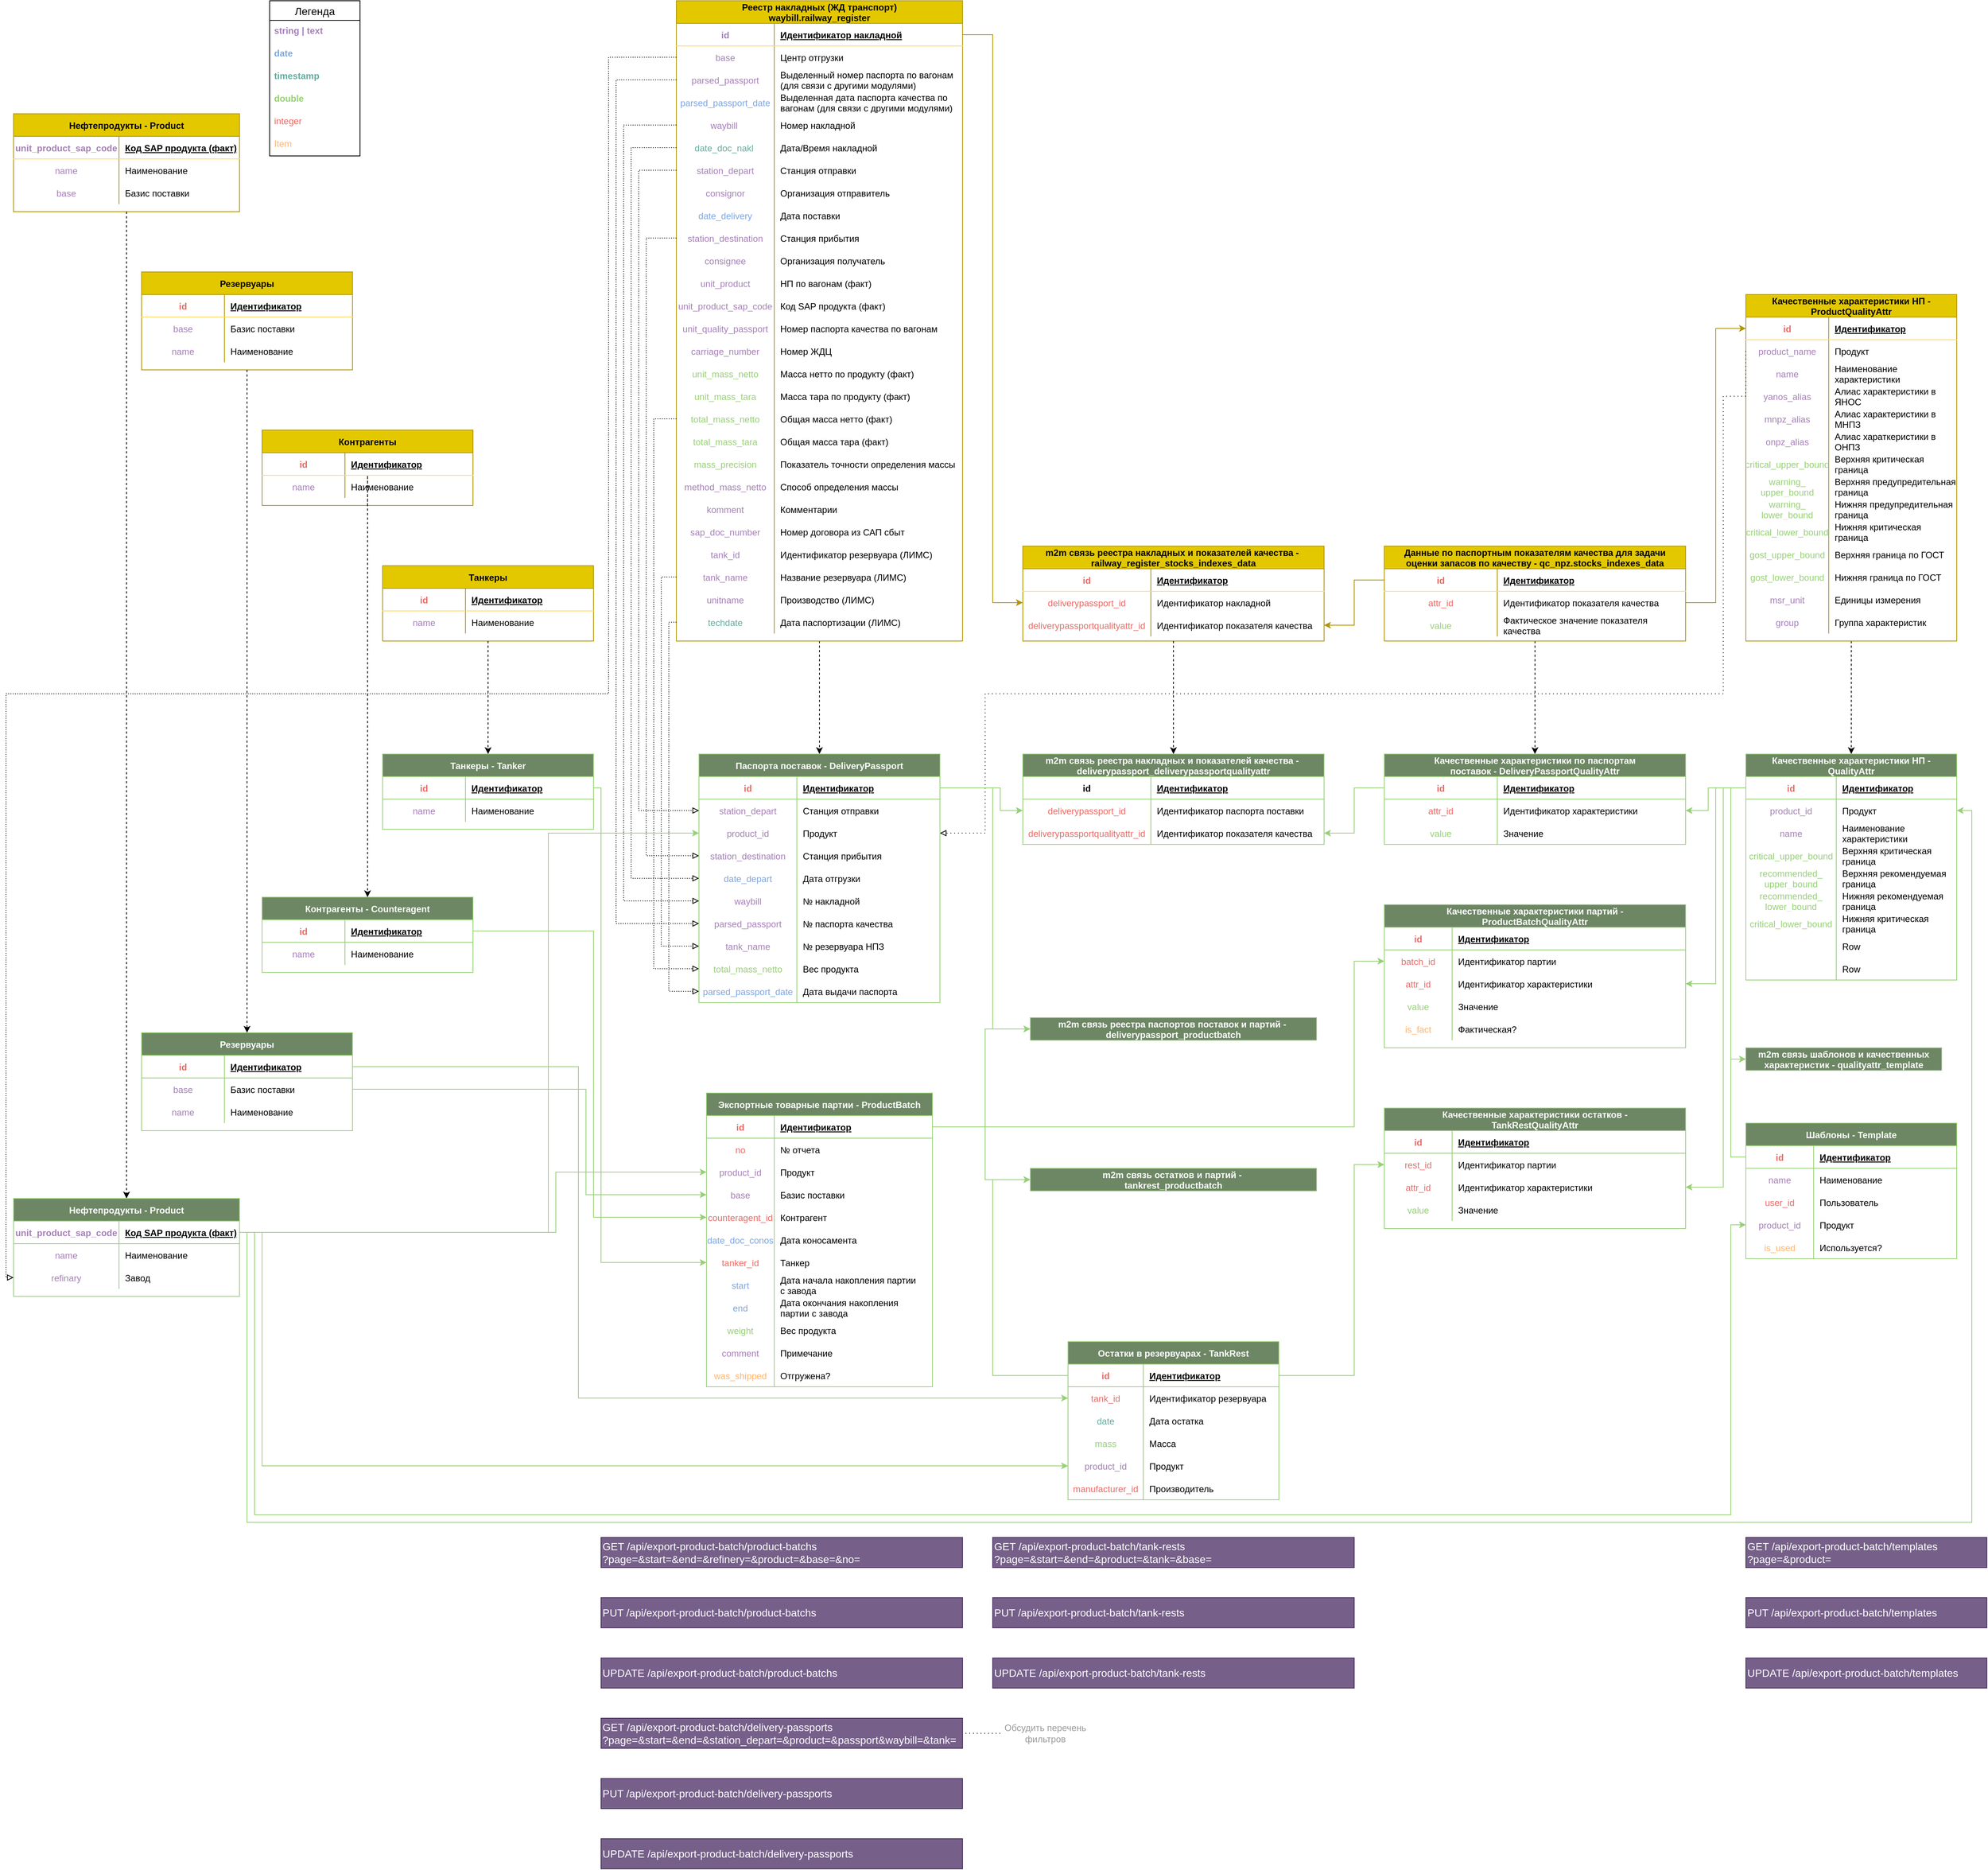 <mxfile version="14.9.8" type="github">
  <diagram name="Page-1" id="5f0bae14-7c28-e335-631c-24af17079c00">
    <mxGraphModel dx="2021" dy="811" grid="0" gridSize="10" guides="1" tooltips="1" connect="1" arrows="1" fold="1" page="0" pageScale="1" pageWidth="1100" pageHeight="850" background="none" math="0" shadow="0">
      <root>
        <mxCell id="0" />
        <mxCell id="1" parent="0" />
        <mxCell id="OKTao6-8tQ2HSba5QrjD-53" style="edgeStyle=orthogonalEdgeStyle;rounded=0;orthogonalLoop=1;jettySize=auto;html=1;exitX=0.5;exitY=1;exitDx=0;exitDy=0;entryX=0.5;entryY=0;entryDx=0;entryDy=0;dashed=1;fontColor=#EA6B66;" parent="1" source="CA9-zons2UcCvZ7FdS-7-17" target="boM8Fp75N3sVBavPqf3y-105" edge="1">
          <mxGeometry relative="1" as="geometry" />
        </mxCell>
        <mxCell id="CA9-zons2UcCvZ7FdS-7-17" value="Реестр накладных (ЖД транспорт)&#xa;waybill.railway_register" style="shape=table;startSize=30;container=1;collapsible=1;childLayout=tableLayout;fixedRows=1;rowLines=0;fontStyle=1;align=center;resizeLast=1;fillColor=#e3c800;strokeColor=#B09500;fontColor=#000000;" parent="1" vertex="1">
          <mxGeometry x="180" width="380" height="850.0" as="geometry">
            <mxRectangle x="180" y="6" width="240" height="30" as="alternateBounds" />
          </mxGeometry>
        </mxCell>
        <mxCell id="CA9-zons2UcCvZ7FdS-7-18" value="" style="shape=partialRectangle;collapsible=0;dropTarget=0;pointerEvents=0;fillColor=none;top=0;left=0;bottom=1;right=0;points=[[0,0.5],[1,0.5]];portConstraint=eastwest;strokeColor=#FFD966;" parent="CA9-zons2UcCvZ7FdS-7-17" vertex="1">
          <mxGeometry y="30" width="380" height="30" as="geometry" />
        </mxCell>
        <mxCell id="CA9-zons2UcCvZ7FdS-7-19" value="id" style="shape=partialRectangle;connectable=0;fillColor=none;top=0;left=0;bottom=0;right=0;fontStyle=1;overflow=hidden;fontColor=#A680B8;" parent="CA9-zons2UcCvZ7FdS-7-18" vertex="1">
          <mxGeometry width="130" height="30" as="geometry" />
        </mxCell>
        <mxCell id="CA9-zons2UcCvZ7FdS-7-20" value="Идентификатор накладной" style="shape=partialRectangle;connectable=0;fillColor=none;top=0;left=0;bottom=0;right=0;align=left;spacingLeft=6;fontStyle=5;overflow=hidden;" parent="CA9-zons2UcCvZ7FdS-7-18" vertex="1">
          <mxGeometry x="130" width="250" height="30" as="geometry" />
        </mxCell>
        <mxCell id="CA9-zons2UcCvZ7FdS-7-21" value="" style="shape=partialRectangle;collapsible=0;dropTarget=0;pointerEvents=0;fillColor=none;top=0;left=0;bottom=0;right=0;points=[[0,0.5],[1,0.5]];portConstraint=eastwest;" parent="CA9-zons2UcCvZ7FdS-7-17" vertex="1">
          <mxGeometry y="60" width="380" height="30" as="geometry" />
        </mxCell>
        <mxCell id="CA9-zons2UcCvZ7FdS-7-22" value="base" style="shape=partialRectangle;connectable=0;fillColor=none;top=0;left=0;bottom=0;right=0;editable=1;overflow=hidden;fontColor=#A680B8;fontStyle=0" parent="CA9-zons2UcCvZ7FdS-7-21" vertex="1">
          <mxGeometry width="130" height="30" as="geometry" />
        </mxCell>
        <mxCell id="CA9-zons2UcCvZ7FdS-7-23" value="Центр отгрузки" style="shape=partialRectangle;connectable=0;fillColor=none;top=0;left=0;bottom=0;right=0;align=left;spacingLeft=6;overflow=hidden;" parent="CA9-zons2UcCvZ7FdS-7-21" vertex="1">
          <mxGeometry x="130" width="250" height="30" as="geometry" />
        </mxCell>
        <mxCell id="CA9-zons2UcCvZ7FdS-7-24" value="" style="shape=partialRectangle;collapsible=0;dropTarget=0;pointerEvents=0;fillColor=none;top=0;left=0;bottom=0;right=0;points=[[0,0.5],[1,0.5]];portConstraint=eastwest;" parent="CA9-zons2UcCvZ7FdS-7-17" vertex="1">
          <mxGeometry y="90" width="380" height="30" as="geometry" />
        </mxCell>
        <mxCell id="CA9-zons2UcCvZ7FdS-7-25" value="parsed_passport" style="shape=partialRectangle;connectable=0;fillColor=none;top=0;left=0;bottom=0;right=0;editable=1;overflow=hidden;fontColor=#A680B8;fontStyle=0" parent="CA9-zons2UcCvZ7FdS-7-24" vertex="1">
          <mxGeometry width="130" height="30" as="geometry" />
        </mxCell>
        <mxCell id="CA9-zons2UcCvZ7FdS-7-26" value="Выделенный номер паспорта по вагонам &#xa;(для связи с другими модулями)" style="shape=partialRectangle;connectable=0;fillColor=none;top=0;left=0;bottom=0;right=0;align=left;spacingLeft=6;overflow=hidden;" parent="CA9-zons2UcCvZ7FdS-7-24" vertex="1">
          <mxGeometry x="130" width="250" height="30" as="geometry" />
        </mxCell>
        <mxCell id="CA9-zons2UcCvZ7FdS-7-27" value="" style="shape=partialRectangle;collapsible=0;dropTarget=0;pointerEvents=0;fillColor=none;top=0;left=0;bottom=0;right=0;points=[[0,0.5],[1,0.5]];portConstraint=eastwest;" parent="CA9-zons2UcCvZ7FdS-7-17" vertex="1">
          <mxGeometry y="120" width="380" height="30" as="geometry" />
        </mxCell>
        <mxCell id="CA9-zons2UcCvZ7FdS-7-28" value="parsed_passport_date" style="shape=partialRectangle;connectable=0;fillColor=none;top=0;left=0;bottom=0;right=0;editable=1;overflow=hidden;fontColor=#7EA6E0;fontStyle=0" parent="CA9-zons2UcCvZ7FdS-7-27" vertex="1">
          <mxGeometry width="130" height="30" as="geometry" />
        </mxCell>
        <mxCell id="CA9-zons2UcCvZ7FdS-7-29" value="Выделенная дата паспорта качества по &#xa;вагонам (для связи с другими модулями)" style="shape=partialRectangle;connectable=0;fillColor=none;top=0;left=0;bottom=0;right=0;align=left;spacingLeft=6;overflow=hidden;fontStyle=0;" parent="CA9-zons2UcCvZ7FdS-7-27" vertex="1">
          <mxGeometry x="130" width="250" height="30" as="geometry" />
        </mxCell>
        <mxCell id="CA9-zons2UcCvZ7FdS-7-39" value="" style="shape=partialRectangle;collapsible=0;dropTarget=0;pointerEvents=0;fillColor=none;top=0;left=0;bottom=0;right=0;points=[[0,0.5],[1,0.5]];portConstraint=eastwest;" parent="CA9-zons2UcCvZ7FdS-7-17" vertex="1">
          <mxGeometry y="150" width="380" height="30" as="geometry" />
        </mxCell>
        <mxCell id="CA9-zons2UcCvZ7FdS-7-40" value="waybill " style="shape=partialRectangle;connectable=0;fillColor=none;top=0;left=0;bottom=0;right=0;editable=1;overflow=hidden;fontColor=#A680B8;fontStyle=0" parent="CA9-zons2UcCvZ7FdS-7-39" vertex="1">
          <mxGeometry width="130" height="30" as="geometry" />
        </mxCell>
        <mxCell id="CA9-zons2UcCvZ7FdS-7-41" value="Номер накладной" style="shape=partialRectangle;connectable=0;fillColor=none;top=0;left=0;bottom=0;right=0;align=left;spacingLeft=6;overflow=hidden;" parent="CA9-zons2UcCvZ7FdS-7-39" vertex="1">
          <mxGeometry x="130" width="250" height="30" as="geometry" />
        </mxCell>
        <mxCell id="CA9-zons2UcCvZ7FdS-7-42" value="" style="shape=partialRectangle;collapsible=0;dropTarget=0;pointerEvents=0;fillColor=none;top=0;left=0;bottom=0;right=0;points=[[0,0.5],[1,0.5]];portConstraint=eastwest;" parent="CA9-zons2UcCvZ7FdS-7-17" vertex="1">
          <mxGeometry y="180" width="380" height="30" as="geometry" />
        </mxCell>
        <mxCell id="CA9-zons2UcCvZ7FdS-7-43" value="date_doc_nakl " style="shape=partialRectangle;connectable=0;fillColor=none;top=0;left=0;bottom=0;right=0;editable=1;overflow=hidden;fontColor=#67AB9F;" parent="CA9-zons2UcCvZ7FdS-7-42" vertex="1">
          <mxGeometry width="130" height="30" as="geometry" />
        </mxCell>
        <mxCell id="CA9-zons2UcCvZ7FdS-7-44" value="Дата/Время накладной" style="shape=partialRectangle;connectable=0;fillColor=none;top=0;left=0;bottom=0;right=0;align=left;spacingLeft=6;overflow=hidden;" parent="CA9-zons2UcCvZ7FdS-7-42" vertex="1">
          <mxGeometry x="130" width="250" height="30" as="geometry" />
        </mxCell>
        <mxCell id="CA9-zons2UcCvZ7FdS-7-45" value="" style="shape=partialRectangle;collapsible=0;dropTarget=0;pointerEvents=0;fillColor=none;top=0;left=0;bottom=0;right=0;points=[[0,0.5],[1,0.5]];portConstraint=eastwest;" parent="CA9-zons2UcCvZ7FdS-7-17" vertex="1">
          <mxGeometry y="210" width="380" height="30" as="geometry" />
        </mxCell>
        <mxCell id="CA9-zons2UcCvZ7FdS-7-46" value="station_depart" style="shape=partialRectangle;connectable=0;fillColor=none;top=0;left=0;bottom=0;right=0;editable=1;overflow=hidden;fontColor=#A680B8;fontStyle=0" parent="CA9-zons2UcCvZ7FdS-7-45" vertex="1">
          <mxGeometry width="130" height="30" as="geometry" />
        </mxCell>
        <mxCell id="CA9-zons2UcCvZ7FdS-7-47" value="Cтанция отправки" style="shape=partialRectangle;connectable=0;fillColor=none;top=0;left=0;bottom=0;right=0;align=left;spacingLeft=6;overflow=hidden;" parent="CA9-zons2UcCvZ7FdS-7-45" vertex="1">
          <mxGeometry x="130" width="250" height="30" as="geometry" />
        </mxCell>
        <mxCell id="CA9-zons2UcCvZ7FdS-7-49" value="" style="shape=partialRectangle;collapsible=0;dropTarget=0;pointerEvents=0;fillColor=none;top=0;left=0;bottom=0;right=0;points=[[0,0.5],[1,0.5]];portConstraint=eastwest;" parent="CA9-zons2UcCvZ7FdS-7-17" vertex="1">
          <mxGeometry y="240" width="380" height="30" as="geometry" />
        </mxCell>
        <mxCell id="CA9-zons2UcCvZ7FdS-7-50" value="consignor" style="shape=partialRectangle;connectable=0;fillColor=none;top=0;left=0;bottom=0;right=0;editable=1;overflow=hidden;fontColor=#A680B8;fontStyle=0" parent="CA9-zons2UcCvZ7FdS-7-49" vertex="1">
          <mxGeometry width="130" height="30" as="geometry" />
        </mxCell>
        <mxCell id="CA9-zons2UcCvZ7FdS-7-51" value="Организация отправитель" style="shape=partialRectangle;connectable=0;fillColor=none;top=0;left=0;bottom=0;right=0;align=left;spacingLeft=6;overflow=hidden;" parent="CA9-zons2UcCvZ7FdS-7-49" vertex="1">
          <mxGeometry x="130" width="250" height="30" as="geometry" />
        </mxCell>
        <mxCell id="CA9-zons2UcCvZ7FdS-7-52" value="" style="shape=partialRectangle;collapsible=0;dropTarget=0;pointerEvents=0;fillColor=none;top=0;left=0;bottom=0;right=0;points=[[0,0.5],[1,0.5]];portConstraint=eastwest;" parent="CA9-zons2UcCvZ7FdS-7-17" vertex="1">
          <mxGeometry y="270" width="380" height="30" as="geometry" />
        </mxCell>
        <mxCell id="CA9-zons2UcCvZ7FdS-7-53" value="date_delivery" style="shape=partialRectangle;connectable=0;fillColor=none;top=0;left=0;bottom=0;right=0;editable=1;overflow=hidden;fontColor=#7EA6E0;fontStyle=0" parent="CA9-zons2UcCvZ7FdS-7-52" vertex="1">
          <mxGeometry width="130" height="30" as="geometry" />
        </mxCell>
        <mxCell id="CA9-zons2UcCvZ7FdS-7-54" value="Дата поставки" style="shape=partialRectangle;connectable=0;fillColor=none;top=0;left=0;bottom=0;right=0;align=left;spacingLeft=6;overflow=hidden;" parent="CA9-zons2UcCvZ7FdS-7-52" vertex="1">
          <mxGeometry x="130" width="250" height="30" as="geometry" />
        </mxCell>
        <mxCell id="CA9-zons2UcCvZ7FdS-7-55" value="" style="shape=partialRectangle;collapsible=0;dropTarget=0;pointerEvents=0;fillColor=none;top=0;left=0;bottom=0;right=0;points=[[0,0.5],[1,0.5]];portConstraint=eastwest;" parent="CA9-zons2UcCvZ7FdS-7-17" vertex="1">
          <mxGeometry y="300" width="380" height="30" as="geometry" />
        </mxCell>
        <mxCell id="CA9-zons2UcCvZ7FdS-7-56" value="station_destination" style="shape=partialRectangle;connectable=0;fillColor=none;top=0;left=0;bottom=0;right=0;editable=1;overflow=hidden;fontColor=#A680B8;fontStyle=0" parent="CA9-zons2UcCvZ7FdS-7-55" vertex="1">
          <mxGeometry width="130" height="30" as="geometry" />
        </mxCell>
        <mxCell id="CA9-zons2UcCvZ7FdS-7-57" value="Станция прибытия" style="shape=partialRectangle;connectable=0;fillColor=none;top=0;left=0;bottom=0;right=0;align=left;spacingLeft=6;overflow=hidden;" parent="CA9-zons2UcCvZ7FdS-7-55" vertex="1">
          <mxGeometry x="130" width="250" height="30" as="geometry" />
        </mxCell>
        <mxCell id="CA9-zons2UcCvZ7FdS-7-58" value="" style="shape=partialRectangle;collapsible=0;dropTarget=0;pointerEvents=0;fillColor=none;top=0;left=0;bottom=0;right=0;points=[[0,0.5],[1,0.5]];portConstraint=eastwest;" parent="CA9-zons2UcCvZ7FdS-7-17" vertex="1">
          <mxGeometry y="330" width="380" height="30" as="geometry" />
        </mxCell>
        <mxCell id="CA9-zons2UcCvZ7FdS-7-59" value="consignee" style="shape=partialRectangle;connectable=0;fillColor=none;top=0;left=0;bottom=0;right=0;editable=1;overflow=hidden;fontColor=#A680B8;fontStyle=0" parent="CA9-zons2UcCvZ7FdS-7-58" vertex="1">
          <mxGeometry width="130" height="30" as="geometry" />
        </mxCell>
        <mxCell id="CA9-zons2UcCvZ7FdS-7-60" value="Организация получатель" style="shape=partialRectangle;connectable=0;fillColor=none;top=0;left=0;bottom=0;right=0;align=left;spacingLeft=6;overflow=hidden;" parent="CA9-zons2UcCvZ7FdS-7-58" vertex="1">
          <mxGeometry x="130" width="250" height="30" as="geometry" />
        </mxCell>
        <mxCell id="CA9-zons2UcCvZ7FdS-7-61" value="" style="shape=partialRectangle;collapsible=0;dropTarget=0;pointerEvents=0;fillColor=none;top=0;left=0;bottom=0;right=0;points=[[0,0.5],[1,0.5]];portConstraint=eastwest;" parent="CA9-zons2UcCvZ7FdS-7-17" vertex="1">
          <mxGeometry y="360" width="380" height="30" as="geometry" />
        </mxCell>
        <mxCell id="CA9-zons2UcCvZ7FdS-7-62" value="unit_product" style="shape=partialRectangle;connectable=0;fillColor=none;top=0;left=0;bottom=0;right=0;editable=1;overflow=hidden;fontColor=#A680B8;fontStyle=0" parent="CA9-zons2UcCvZ7FdS-7-61" vertex="1">
          <mxGeometry width="130" height="30" as="geometry" />
        </mxCell>
        <mxCell id="CA9-zons2UcCvZ7FdS-7-63" value="НП по вагонам (факт)" style="shape=partialRectangle;connectable=0;fillColor=none;top=0;left=0;bottom=0;right=0;align=left;spacingLeft=6;overflow=hidden;" parent="CA9-zons2UcCvZ7FdS-7-61" vertex="1">
          <mxGeometry x="130" width="250" height="30" as="geometry" />
        </mxCell>
        <mxCell id="CA9-zons2UcCvZ7FdS-7-64" value="" style="shape=partialRectangle;collapsible=0;dropTarget=0;pointerEvents=0;fillColor=none;top=0;left=0;bottom=0;right=0;points=[[0,0.5],[1,0.5]];portConstraint=eastwest;" parent="CA9-zons2UcCvZ7FdS-7-17" vertex="1">
          <mxGeometry y="390" width="380" height="30" as="geometry" />
        </mxCell>
        <mxCell id="CA9-zons2UcCvZ7FdS-7-65" value="unit_product_sap_code" style="shape=partialRectangle;connectable=0;fillColor=none;top=0;left=0;bottom=0;right=0;editable=1;overflow=hidden;fontColor=#A680B8;fontStyle=0" parent="CA9-zons2UcCvZ7FdS-7-64" vertex="1">
          <mxGeometry width="130" height="30" as="geometry" />
        </mxCell>
        <mxCell id="CA9-zons2UcCvZ7FdS-7-66" value="Код SAP продукта (факт)" style="shape=partialRectangle;connectable=0;fillColor=none;top=0;left=0;bottom=0;right=0;align=left;spacingLeft=6;overflow=hidden;" parent="CA9-zons2UcCvZ7FdS-7-64" vertex="1">
          <mxGeometry x="130" width="250" height="30" as="geometry" />
        </mxCell>
        <mxCell id="CA9-zons2UcCvZ7FdS-7-67" value="" style="shape=partialRectangle;collapsible=0;dropTarget=0;pointerEvents=0;fillColor=none;top=0;left=0;bottom=0;right=0;points=[[0,0.5],[1,0.5]];portConstraint=eastwest;" parent="CA9-zons2UcCvZ7FdS-7-17" vertex="1">
          <mxGeometry y="420" width="380" height="30" as="geometry" />
        </mxCell>
        <mxCell id="CA9-zons2UcCvZ7FdS-7-68" value="unit_quality_passport" style="shape=partialRectangle;connectable=0;fillColor=none;top=0;left=0;bottom=0;right=0;editable=1;overflow=hidden;fontColor=#A680B8;fontStyle=0" parent="CA9-zons2UcCvZ7FdS-7-67" vertex="1">
          <mxGeometry width="130" height="30" as="geometry" />
        </mxCell>
        <mxCell id="CA9-zons2UcCvZ7FdS-7-69" value="Номер паспорта качества по вагонам" style="shape=partialRectangle;connectable=0;fillColor=none;top=0;left=0;bottom=0;right=0;align=left;spacingLeft=6;overflow=hidden;" parent="CA9-zons2UcCvZ7FdS-7-67" vertex="1">
          <mxGeometry x="130" width="250" height="30" as="geometry" />
        </mxCell>
        <mxCell id="CA9-zons2UcCvZ7FdS-7-70" value="" style="shape=partialRectangle;collapsible=0;dropTarget=0;pointerEvents=0;fillColor=none;top=0;left=0;bottom=0;right=0;points=[[0,0.5],[1,0.5]];portConstraint=eastwest;" parent="CA9-zons2UcCvZ7FdS-7-17" vertex="1">
          <mxGeometry y="450" width="380" height="30" as="geometry" />
        </mxCell>
        <mxCell id="CA9-zons2UcCvZ7FdS-7-71" value="carriage_number" style="shape=partialRectangle;connectable=0;fillColor=none;top=0;left=0;bottom=0;right=0;editable=1;overflow=hidden;fontColor=#A680B8;fontStyle=0" parent="CA9-zons2UcCvZ7FdS-7-70" vertex="1">
          <mxGeometry width="130" height="30" as="geometry" />
        </mxCell>
        <mxCell id="CA9-zons2UcCvZ7FdS-7-72" value="Номер ЖДЦ" style="shape=partialRectangle;connectable=0;fillColor=none;top=0;left=0;bottom=0;right=0;align=left;spacingLeft=6;overflow=hidden;" parent="CA9-zons2UcCvZ7FdS-7-70" vertex="1">
          <mxGeometry x="130" width="250" height="30" as="geometry" />
        </mxCell>
        <mxCell id="CA9-zons2UcCvZ7FdS-7-73" value="" style="shape=partialRectangle;collapsible=0;dropTarget=0;pointerEvents=0;fillColor=none;top=0;left=0;bottom=0;right=0;points=[[0,0.5],[1,0.5]];portConstraint=eastwest;" parent="CA9-zons2UcCvZ7FdS-7-17" vertex="1">
          <mxGeometry y="480" width="380" height="30" as="geometry" />
        </mxCell>
        <mxCell id="CA9-zons2UcCvZ7FdS-7-74" value="unit_mass_netto" style="shape=partialRectangle;connectable=0;fillColor=none;top=0;left=0;bottom=0;right=0;editable=1;overflow=hidden;fontColor=#97D077;" parent="CA9-zons2UcCvZ7FdS-7-73" vertex="1">
          <mxGeometry width="130" height="30" as="geometry" />
        </mxCell>
        <mxCell id="CA9-zons2UcCvZ7FdS-7-75" value="Масса нетто по продукту (факт)" style="shape=partialRectangle;connectable=0;fillColor=none;top=0;left=0;bottom=0;right=0;align=left;spacingLeft=6;overflow=hidden;" parent="CA9-zons2UcCvZ7FdS-7-73" vertex="1">
          <mxGeometry x="130" width="250" height="30" as="geometry" />
        </mxCell>
        <mxCell id="CA9-zons2UcCvZ7FdS-7-76" value="" style="shape=partialRectangle;collapsible=0;dropTarget=0;pointerEvents=0;fillColor=none;top=0;left=0;bottom=0;right=0;points=[[0,0.5],[1,0.5]];portConstraint=eastwest;" parent="CA9-zons2UcCvZ7FdS-7-17" vertex="1">
          <mxGeometry y="510" width="380" height="30" as="geometry" />
        </mxCell>
        <mxCell id="CA9-zons2UcCvZ7FdS-7-77" value="unit_mass_tara" style="shape=partialRectangle;connectable=0;fillColor=none;top=0;left=0;bottom=0;right=0;editable=1;overflow=hidden;fontColor=#97D077;" parent="CA9-zons2UcCvZ7FdS-7-76" vertex="1">
          <mxGeometry width="130" height="30" as="geometry" />
        </mxCell>
        <mxCell id="CA9-zons2UcCvZ7FdS-7-78" value="Масса тара по продукту (факт)" style="shape=partialRectangle;connectable=0;fillColor=none;top=0;left=0;bottom=0;right=0;align=left;spacingLeft=6;overflow=hidden;" parent="CA9-zons2UcCvZ7FdS-7-76" vertex="1">
          <mxGeometry x="130" width="250" height="30" as="geometry" />
        </mxCell>
        <mxCell id="CA9-zons2UcCvZ7FdS-7-79" value="" style="shape=partialRectangle;collapsible=0;dropTarget=0;pointerEvents=0;fillColor=none;top=0;left=0;bottom=0;right=0;points=[[0,0.5],[1,0.5]];portConstraint=eastwest;fontColor=#A680B8;strokeColor=#B5739D;" parent="CA9-zons2UcCvZ7FdS-7-17" vertex="1">
          <mxGeometry y="540" width="380" height="30" as="geometry" />
        </mxCell>
        <mxCell id="CA9-zons2UcCvZ7FdS-7-80" value="total_mass_netto" style="shape=partialRectangle;connectable=0;fillColor=none;top=0;left=0;bottom=0;right=0;editable=1;overflow=hidden;fontColor=#97D077;" parent="CA9-zons2UcCvZ7FdS-7-79" vertex="1">
          <mxGeometry width="130" height="30" as="geometry" />
        </mxCell>
        <mxCell id="CA9-zons2UcCvZ7FdS-7-81" value="Общая масса нетто (факт)" style="shape=partialRectangle;connectable=0;fillColor=none;top=0;left=0;bottom=0;right=0;align=left;spacingLeft=6;overflow=hidden;" parent="CA9-zons2UcCvZ7FdS-7-79" vertex="1">
          <mxGeometry x="130" width="250" height="30" as="geometry" />
        </mxCell>
        <mxCell id="CA9-zons2UcCvZ7FdS-7-82" value="" style="shape=partialRectangle;collapsible=0;dropTarget=0;pointerEvents=0;fillColor=none;top=0;left=0;bottom=0;right=0;points=[[0,0.5],[1,0.5]];portConstraint=eastwest;fontColor=#A680B8;strokeColor=#B5739D;" parent="CA9-zons2UcCvZ7FdS-7-17" vertex="1">
          <mxGeometry y="570" width="380" height="30" as="geometry" />
        </mxCell>
        <mxCell id="CA9-zons2UcCvZ7FdS-7-83" value="total_mass_tara" style="shape=partialRectangle;connectable=0;fillColor=none;top=0;left=0;bottom=0;right=0;editable=1;overflow=hidden;fontColor=#97D077;" parent="CA9-zons2UcCvZ7FdS-7-82" vertex="1">
          <mxGeometry width="130" height="30" as="geometry" />
        </mxCell>
        <mxCell id="CA9-zons2UcCvZ7FdS-7-84" value="Общая масса тара (факт)" style="shape=partialRectangle;connectable=0;fillColor=none;top=0;left=0;bottom=0;right=0;align=left;spacingLeft=6;overflow=hidden;" parent="CA9-zons2UcCvZ7FdS-7-82" vertex="1">
          <mxGeometry x="130" width="250" height="30" as="geometry" />
        </mxCell>
        <mxCell id="CA9-zons2UcCvZ7FdS-7-85" value="" style="shape=partialRectangle;collapsible=0;dropTarget=0;pointerEvents=0;fillColor=none;top=0;left=0;bottom=0;right=0;points=[[0,0.5],[1,0.5]];portConstraint=eastwest;fontColor=#A680B8;strokeColor=#B5739D;" parent="CA9-zons2UcCvZ7FdS-7-17" vertex="1">
          <mxGeometry y="600" width="380" height="30" as="geometry" />
        </mxCell>
        <mxCell id="CA9-zons2UcCvZ7FdS-7-86" value="mass_precision" style="shape=partialRectangle;connectable=0;fillColor=none;top=0;left=0;bottom=0;right=0;editable=1;overflow=hidden;fontColor=#97D077;" parent="CA9-zons2UcCvZ7FdS-7-85" vertex="1">
          <mxGeometry width="130" height="30" as="geometry" />
        </mxCell>
        <mxCell id="CA9-zons2UcCvZ7FdS-7-87" value="Показатель точности определения массы" style="shape=partialRectangle;connectable=0;fillColor=none;top=0;left=0;bottom=0;right=0;align=left;spacingLeft=6;overflow=hidden;" parent="CA9-zons2UcCvZ7FdS-7-85" vertex="1">
          <mxGeometry x="130" width="250" height="30" as="geometry" />
        </mxCell>
        <mxCell id="CA9-zons2UcCvZ7FdS-7-88" value="" style="shape=partialRectangle;collapsible=0;dropTarget=0;pointerEvents=0;fillColor=none;top=0;left=0;bottom=0;right=0;points=[[0,0.5],[1,0.5]];portConstraint=eastwest;fontColor=#A680B8;strokeColor=#B5739D;" parent="CA9-zons2UcCvZ7FdS-7-17" vertex="1">
          <mxGeometry y="630" width="380" height="30" as="geometry" />
        </mxCell>
        <mxCell id="CA9-zons2UcCvZ7FdS-7-89" value="method_mass_netto" style="shape=partialRectangle;connectable=0;fillColor=none;top=0;left=0;bottom=0;right=0;editable=1;overflow=hidden;fontColor=#A680B8;" parent="CA9-zons2UcCvZ7FdS-7-88" vertex="1">
          <mxGeometry width="130" height="30" as="geometry" />
        </mxCell>
        <mxCell id="CA9-zons2UcCvZ7FdS-7-90" value="Способ определения массы" style="shape=partialRectangle;connectable=0;fillColor=none;top=0;left=0;bottom=0;right=0;align=left;spacingLeft=6;overflow=hidden;" parent="CA9-zons2UcCvZ7FdS-7-88" vertex="1">
          <mxGeometry x="130" width="250" height="30" as="geometry" />
        </mxCell>
        <mxCell id="CA9-zons2UcCvZ7FdS-7-91" value="" style="shape=partialRectangle;collapsible=0;dropTarget=0;pointerEvents=0;fillColor=none;top=0;left=0;bottom=0;right=0;points=[[0,0.5],[1,0.5]];portConstraint=eastwest;fontColor=#A680B8;strokeColor=#B5739D;" parent="CA9-zons2UcCvZ7FdS-7-17" vertex="1">
          <mxGeometry y="660" width="380" height="30" as="geometry" />
        </mxCell>
        <mxCell id="CA9-zons2UcCvZ7FdS-7-92" value="komment" style="shape=partialRectangle;connectable=0;fillColor=none;top=0;left=0;bottom=0;right=0;editable=1;overflow=hidden;fontColor=#A680B8;" parent="CA9-zons2UcCvZ7FdS-7-91" vertex="1">
          <mxGeometry width="130" height="30" as="geometry" />
        </mxCell>
        <mxCell id="CA9-zons2UcCvZ7FdS-7-93" value="Комментарии" style="shape=partialRectangle;connectable=0;fillColor=none;top=0;left=0;bottom=0;right=0;align=left;spacingLeft=6;overflow=hidden;" parent="CA9-zons2UcCvZ7FdS-7-91" vertex="1">
          <mxGeometry x="130" width="250" height="30" as="geometry" />
        </mxCell>
        <mxCell id="CA9-zons2UcCvZ7FdS-7-94" value="" style="shape=partialRectangle;collapsible=0;dropTarget=0;pointerEvents=0;fillColor=none;top=0;left=0;bottom=0;right=0;points=[[0,0.5],[1,0.5]];portConstraint=eastwest;fontColor=#A680B8;strokeColor=#B5739D;" parent="CA9-zons2UcCvZ7FdS-7-17" vertex="1">
          <mxGeometry y="690" width="380" height="30" as="geometry" />
        </mxCell>
        <mxCell id="CA9-zons2UcCvZ7FdS-7-95" value="sap_doc_number" style="shape=partialRectangle;connectable=0;fillColor=none;top=0;left=0;bottom=0;right=0;editable=1;overflow=hidden;fontColor=#A680B8;" parent="CA9-zons2UcCvZ7FdS-7-94" vertex="1">
          <mxGeometry width="130" height="30" as="geometry" />
        </mxCell>
        <mxCell id="CA9-zons2UcCvZ7FdS-7-96" value="Номер договора из САП сбыт" style="shape=partialRectangle;connectable=0;fillColor=none;top=0;left=0;bottom=0;right=0;align=left;spacingLeft=6;overflow=hidden;" parent="CA9-zons2UcCvZ7FdS-7-94" vertex="1">
          <mxGeometry x="130" width="250" height="30" as="geometry" />
        </mxCell>
        <mxCell id="CA9-zons2UcCvZ7FdS-7-97" value="" style="shape=partialRectangle;collapsible=0;dropTarget=0;pointerEvents=0;fillColor=none;top=0;left=0;bottom=0;right=0;points=[[0,0.5],[1,0.5]];portConstraint=eastwest;fontColor=#A680B8;strokeColor=#B5739D;" parent="CA9-zons2UcCvZ7FdS-7-17" vertex="1">
          <mxGeometry y="720" width="380" height="30" as="geometry" />
        </mxCell>
        <mxCell id="CA9-zons2UcCvZ7FdS-7-98" value="tank_id" style="shape=partialRectangle;connectable=0;fillColor=none;top=0;left=0;bottom=0;right=0;editable=1;overflow=hidden;fontColor=#A680B8;" parent="CA9-zons2UcCvZ7FdS-7-97" vertex="1">
          <mxGeometry width="130" height="30" as="geometry" />
        </mxCell>
        <mxCell id="CA9-zons2UcCvZ7FdS-7-99" value="Идентификатор резервуара (ЛИМС)" style="shape=partialRectangle;connectable=0;fillColor=none;top=0;left=0;bottom=0;right=0;align=left;spacingLeft=6;overflow=hidden;" parent="CA9-zons2UcCvZ7FdS-7-97" vertex="1">
          <mxGeometry x="130" width="250" height="30" as="geometry" />
        </mxCell>
        <mxCell id="CA9-zons2UcCvZ7FdS-7-100" value="" style="shape=partialRectangle;collapsible=0;dropTarget=0;pointerEvents=0;fillColor=none;top=0;left=0;bottom=0;right=0;points=[[0,0.5],[1,0.5]];portConstraint=eastwest;fontColor=#A680B8;strokeColor=#B5739D;" parent="CA9-zons2UcCvZ7FdS-7-17" vertex="1">
          <mxGeometry y="750" width="380" height="30" as="geometry" />
        </mxCell>
        <mxCell id="CA9-zons2UcCvZ7FdS-7-101" value="tank_name" style="shape=partialRectangle;connectable=0;fillColor=none;top=0;left=0;bottom=0;right=0;editable=1;overflow=hidden;fontColor=#A680B8;" parent="CA9-zons2UcCvZ7FdS-7-100" vertex="1">
          <mxGeometry width="130" height="30" as="geometry" />
        </mxCell>
        <mxCell id="CA9-zons2UcCvZ7FdS-7-102" value="Название резервуара (ЛИМС)" style="shape=partialRectangle;connectable=0;fillColor=none;top=0;left=0;bottom=0;right=0;align=left;spacingLeft=6;overflow=hidden;" parent="CA9-zons2UcCvZ7FdS-7-100" vertex="1">
          <mxGeometry x="130" width="250" height="30" as="geometry" />
        </mxCell>
        <mxCell id="CA9-zons2UcCvZ7FdS-7-103" value="" style="shape=partialRectangle;collapsible=0;dropTarget=0;pointerEvents=0;fillColor=none;top=0;left=0;bottom=0;right=0;points=[[0,0.5],[1,0.5]];portConstraint=eastwest;fontColor=#A680B8;strokeColor=#B5739D;" parent="CA9-zons2UcCvZ7FdS-7-17" vertex="1">
          <mxGeometry y="780" width="380" height="30" as="geometry" />
        </mxCell>
        <mxCell id="CA9-zons2UcCvZ7FdS-7-104" value="unitname" style="shape=partialRectangle;connectable=0;fillColor=none;top=0;left=0;bottom=0;right=0;editable=1;overflow=hidden;fontColor=#A680B8;" parent="CA9-zons2UcCvZ7FdS-7-103" vertex="1">
          <mxGeometry width="130" height="30" as="geometry" />
        </mxCell>
        <mxCell id="CA9-zons2UcCvZ7FdS-7-105" value="Производство (ЛИМС)" style="shape=partialRectangle;connectable=0;fillColor=none;top=0;left=0;bottom=0;right=0;align=left;spacingLeft=6;overflow=hidden;" parent="CA9-zons2UcCvZ7FdS-7-103" vertex="1">
          <mxGeometry x="130" width="250" height="30" as="geometry" />
        </mxCell>
        <mxCell id="CA9-zons2UcCvZ7FdS-7-106" value="" style="shape=partialRectangle;collapsible=0;dropTarget=0;pointerEvents=0;fillColor=none;top=0;left=0;bottom=0;right=0;points=[[0,0.5],[1,0.5]];portConstraint=eastwest;fontColor=#A680B8;strokeColor=#B5739D;" parent="CA9-zons2UcCvZ7FdS-7-17" vertex="1">
          <mxGeometry y="810" width="380" height="30" as="geometry" />
        </mxCell>
        <mxCell id="CA9-zons2UcCvZ7FdS-7-107" value="techdate" style="shape=partialRectangle;connectable=0;fillColor=none;top=0;left=0;bottom=0;right=0;editable=1;overflow=hidden;fontColor=#67AB9F;" parent="CA9-zons2UcCvZ7FdS-7-106" vertex="1">
          <mxGeometry width="130" height="30" as="geometry" />
        </mxCell>
        <mxCell id="CA9-zons2UcCvZ7FdS-7-108" value="Дата паспортизации (ЛИМС)" style="shape=partialRectangle;connectable=0;fillColor=none;top=0;left=0;bottom=0;right=0;align=left;spacingLeft=6;overflow=hidden;" parent="CA9-zons2UcCvZ7FdS-7-106" vertex="1">
          <mxGeometry x="130" width="250" height="30" as="geometry" />
        </mxCell>
        <mxCell id="CA9-zons2UcCvZ7FdS-7-127" value="Легенда" style="swimlane;fontStyle=0;childLayout=stackLayout;horizontal=1;startSize=26;horizontalStack=0;resizeParent=1;resizeParentMax=0;resizeLast=0;collapsible=1;marginBottom=0;align=center;fontSize=14;fillColor=none;" parent="1" vertex="1">
          <mxGeometry x="-360" width="120" height="206" as="geometry" />
        </mxCell>
        <mxCell id="CA9-zons2UcCvZ7FdS-7-128" value="string | text" style="text;strokeColor=none;fillColor=none;spacingLeft=4;spacingRight=4;overflow=hidden;rotatable=0;points=[[0,0.5],[1,0.5]];portConstraint=eastwest;fontSize=12;fontColor=#A680B8;fontStyle=1" parent="CA9-zons2UcCvZ7FdS-7-127" vertex="1">
          <mxGeometry y="26" width="120" height="30" as="geometry" />
        </mxCell>
        <mxCell id="CA9-zons2UcCvZ7FdS-7-129" value="date" style="text;strokeColor=none;fillColor=none;spacingLeft=4;spacingRight=4;overflow=hidden;rotatable=0;points=[[0,0.5],[1,0.5]];portConstraint=eastwest;fontSize=12;fontColor=#7EA6E0;fontStyle=1" parent="CA9-zons2UcCvZ7FdS-7-127" vertex="1">
          <mxGeometry y="56" width="120" height="30" as="geometry" />
        </mxCell>
        <mxCell id="CA9-zons2UcCvZ7FdS-7-130" value="timestamp" style="text;strokeColor=none;fillColor=none;spacingLeft=4;spacingRight=4;overflow=hidden;rotatable=0;points=[[0,0.5],[1,0.5]];portConstraint=eastwest;fontSize=12;fontColor=#67AB9F;fontStyle=1" parent="CA9-zons2UcCvZ7FdS-7-127" vertex="1">
          <mxGeometry y="86" width="120" height="30" as="geometry" />
        </mxCell>
        <mxCell id="CA9-zons2UcCvZ7FdS-7-131" value="double" style="text;strokeColor=none;fillColor=none;spacingLeft=4;spacingRight=4;overflow=hidden;rotatable=0;points=[[0,0.5],[1,0.5]];portConstraint=eastwest;fontSize=12;fontColor=#97D077;fontStyle=1" parent="CA9-zons2UcCvZ7FdS-7-127" vertex="1">
          <mxGeometry y="116" width="120" height="30" as="geometry" />
        </mxCell>
        <mxCell id="CA9-zons2UcCvZ7FdS-7-214" value="integer" style="text;strokeColor=none;fillColor=none;spacingLeft=4;spacingRight=4;overflow=hidden;rotatable=0;points=[[0,0.5],[1,0.5]];portConstraint=eastwest;fontSize=12;fontColor=#EA6B66;" parent="CA9-zons2UcCvZ7FdS-7-127" vertex="1">
          <mxGeometry y="146" width="120" height="30" as="geometry" />
        </mxCell>
        <mxCell id="8z62DJYcFpj8DUtfbUGO-28" value="Item" style="text;strokeColor=none;fillColor=none;spacingLeft=4;spacingRight=4;overflow=hidden;rotatable=0;points=[[0,0.5],[1,0.5]];portConstraint=eastwest;fontSize=12;fontColor=#FFB570;" parent="CA9-zons2UcCvZ7FdS-7-127" vertex="1">
          <mxGeometry y="176" width="120" height="30" as="geometry" />
        </mxCell>
        <mxCell id="OKTao6-8tQ2HSba5QrjD-51" style="edgeStyle=orthogonalEdgeStyle;rounded=0;orthogonalLoop=1;jettySize=auto;html=1;exitX=0.5;exitY=1;exitDx=0;exitDy=0;dashed=1;fontColor=#EA6B66;entryX=0.5;entryY=0;entryDx=0;entryDy=0;" parent="1" source="CA9-zons2UcCvZ7FdS-7-132" target="boM8Fp75N3sVBavPqf3y-151" edge="1">
          <mxGeometry relative="1" as="geometry" />
        </mxCell>
        <mxCell id="CA9-zons2UcCvZ7FdS-7-132" value="Данные по паспортным показателям качества для задачи &#xa;оценки запасов по качеству - qc_npz.stocks_indexes_data" style="shape=table;startSize=30;container=1;collapsible=1;childLayout=tableLayout;fixedRows=1;rowLines=0;fontStyle=1;align=center;resizeLast=1;fillColor=#e3c800;strokeColor=#B09500;fontColor=#000000;" parent="1" vertex="1">
          <mxGeometry x="1120" y="724" width="400" height="126" as="geometry">
            <mxRectangle x="590" y="6" width="380" height="30" as="alternateBounds" />
          </mxGeometry>
        </mxCell>
        <mxCell id="OKTao6-8tQ2HSba5QrjD-60" value="" style="shape=partialRectangle;collapsible=0;dropTarget=0;pointerEvents=0;fillColor=none;top=0;left=0;bottom=1;right=0;points=[[0,0.5],[1,0.5]];portConstraint=eastwest;fontColor=#A680B8;strokeColor=#FFD966;" parent="CA9-zons2UcCvZ7FdS-7-132" vertex="1">
          <mxGeometry y="30" width="400" height="30" as="geometry" />
        </mxCell>
        <mxCell id="OKTao6-8tQ2HSba5QrjD-61" value="id" style="shape=partialRectangle;connectable=0;fillColor=none;top=0;left=0;bottom=0;right=0;fontStyle=1;overflow=hidden;fontColor=#EA6B66;" parent="OKTao6-8tQ2HSba5QrjD-60" vertex="1">
          <mxGeometry width="150" height="30" as="geometry" />
        </mxCell>
        <mxCell id="OKTao6-8tQ2HSba5QrjD-62" value="Идентификатор" style="shape=partialRectangle;connectable=0;fillColor=none;top=0;left=0;bottom=0;right=0;align=left;spacingLeft=6;fontStyle=5;overflow=hidden;" parent="OKTao6-8tQ2HSba5QrjD-60" vertex="1">
          <mxGeometry x="150" width="250" height="30" as="geometry" />
        </mxCell>
        <mxCell id="CA9-zons2UcCvZ7FdS-7-175" value="" style="shape=partialRectangle;collapsible=0;dropTarget=0;pointerEvents=0;fillColor=none;top=0;left=0;bottom=0;right=0;points=[[0,0.5],[1,0.5]];portConstraint=eastwest;" parent="CA9-zons2UcCvZ7FdS-7-132" vertex="1">
          <mxGeometry y="60" width="400" height="30" as="geometry" />
        </mxCell>
        <mxCell id="CA9-zons2UcCvZ7FdS-7-176" value="attr_id" style="shape=partialRectangle;connectable=0;fillColor=none;top=0;left=0;bottom=0;right=0;editable=1;overflow=hidden;fontStyle=0;strokeColor=#EA6B66;fontColor=#EA6B66;" parent="CA9-zons2UcCvZ7FdS-7-175" vertex="1">
          <mxGeometry width="150" height="30" as="geometry" />
        </mxCell>
        <mxCell id="CA9-zons2UcCvZ7FdS-7-177" value="Идентификатор показателя качества" style="shape=partialRectangle;connectable=0;fillColor=none;top=0;left=0;bottom=0;right=0;align=left;spacingLeft=6;overflow=hidden;" parent="CA9-zons2UcCvZ7FdS-7-175" vertex="1">
          <mxGeometry x="150" width="250" height="30" as="geometry" />
        </mxCell>
        <mxCell id="CA9-zons2UcCvZ7FdS-7-178" value="" style="shape=partialRectangle;collapsible=0;dropTarget=0;pointerEvents=0;fillColor=none;top=0;left=0;bottom=0;right=0;points=[[0,0.5],[1,0.5]];portConstraint=eastwest;" parent="CA9-zons2UcCvZ7FdS-7-132" vertex="1">
          <mxGeometry y="90" width="400" height="30" as="geometry" />
        </mxCell>
        <mxCell id="CA9-zons2UcCvZ7FdS-7-179" value="value" style="shape=partialRectangle;connectable=0;fillColor=none;top=0;left=0;bottom=0;right=0;editable=1;overflow=hidden;fontColor=#97D077;" parent="CA9-zons2UcCvZ7FdS-7-178" vertex="1">
          <mxGeometry width="150" height="30" as="geometry" />
        </mxCell>
        <mxCell id="CA9-zons2UcCvZ7FdS-7-180" value="Фактическое значение показателя &#xa;качества" style="shape=partialRectangle;connectable=0;fillColor=none;top=0;left=0;bottom=0;right=0;align=left;spacingLeft=6;overflow=hidden;" parent="CA9-zons2UcCvZ7FdS-7-178" vertex="1">
          <mxGeometry x="150" width="250" height="30" as="geometry" />
        </mxCell>
        <mxCell id="CA9-zons2UcCvZ7FdS-7-264" value="Экспортные товарные партии - ProductBatch" style="shape=table;startSize=30;container=1;collapsible=1;childLayout=tableLayout;fixedRows=1;rowLines=0;fontStyle=1;align=center;resizeLast=1;fontColor=#ffffff;fillColor=#6d8764;strokeColor=#97D077;" parent="1" vertex="1">
          <mxGeometry x="220" y="1450" width="300" height="390" as="geometry" />
        </mxCell>
        <mxCell id="CA9-zons2UcCvZ7FdS-7-268" value="" style="shape=partialRectangle;collapsible=0;dropTarget=0;pointerEvents=0;fillColor=none;top=0;left=0;bottom=1;right=0;points=[[0,0.5],[1,0.5]];portConstraint=eastwest;strokeColor=#97D077;" parent="CA9-zons2UcCvZ7FdS-7-264" vertex="1">
          <mxGeometry y="30" width="300" height="30" as="geometry" />
        </mxCell>
        <mxCell id="CA9-zons2UcCvZ7FdS-7-269" value="id" style="shape=partialRectangle;connectable=0;fillColor=none;top=0;left=0;bottom=0;right=0;fontStyle=1;overflow=hidden;fontColor=#EA6B66;" parent="CA9-zons2UcCvZ7FdS-7-268" vertex="1">
          <mxGeometry width="90" height="30" as="geometry" />
        </mxCell>
        <mxCell id="CA9-zons2UcCvZ7FdS-7-270" value="Идентификатор" style="shape=partialRectangle;connectable=0;fillColor=none;top=0;left=0;bottom=0;right=0;align=left;spacingLeft=6;fontStyle=5;overflow=hidden;" parent="CA9-zons2UcCvZ7FdS-7-268" vertex="1">
          <mxGeometry x="90" width="210" height="30" as="geometry" />
        </mxCell>
        <mxCell id="CA9-zons2UcCvZ7FdS-7-271" value="" style="shape=partialRectangle;collapsible=0;dropTarget=0;pointerEvents=0;fillColor=none;top=0;left=0;bottom=0;right=0;points=[[0,0.5],[1,0.5]];portConstraint=eastwest;" parent="CA9-zons2UcCvZ7FdS-7-264" vertex="1">
          <mxGeometry y="60" width="300" height="30" as="geometry" />
        </mxCell>
        <mxCell id="CA9-zons2UcCvZ7FdS-7-272" value="no" style="shape=partialRectangle;connectable=0;fillColor=none;top=0;left=0;bottom=0;right=0;editable=1;overflow=hidden;fontColor=#EA6B66;" parent="CA9-zons2UcCvZ7FdS-7-271" vertex="1">
          <mxGeometry width="90" height="30" as="geometry" />
        </mxCell>
        <mxCell id="CA9-zons2UcCvZ7FdS-7-273" value="№ отчета" style="shape=partialRectangle;connectable=0;fillColor=none;top=0;left=0;bottom=0;right=0;align=left;spacingLeft=6;overflow=hidden;" parent="CA9-zons2UcCvZ7FdS-7-271" vertex="1">
          <mxGeometry x="90" width="210" height="30" as="geometry" />
        </mxCell>
        <mxCell id="CA9-zons2UcCvZ7FdS-7-274" value="" style="shape=partialRectangle;collapsible=0;dropTarget=0;pointerEvents=0;fillColor=none;top=0;left=0;bottom=0;right=0;points=[[0,0.5],[1,0.5]];portConstraint=eastwest;" parent="CA9-zons2UcCvZ7FdS-7-264" vertex="1">
          <mxGeometry y="90" width="300" height="30" as="geometry" />
        </mxCell>
        <mxCell id="CA9-zons2UcCvZ7FdS-7-275" value="product_id" style="shape=partialRectangle;connectable=0;fillColor=none;top=0;left=0;bottom=0;right=0;editable=1;overflow=hidden;fontColor=#A680B8;" parent="CA9-zons2UcCvZ7FdS-7-274" vertex="1">
          <mxGeometry width="90" height="30" as="geometry" />
        </mxCell>
        <mxCell id="CA9-zons2UcCvZ7FdS-7-276" value="Продукт" style="shape=partialRectangle;connectable=0;fillColor=none;top=0;left=0;bottom=0;right=0;align=left;spacingLeft=6;overflow=hidden;" parent="CA9-zons2UcCvZ7FdS-7-274" vertex="1">
          <mxGeometry x="90" width="210" height="30" as="geometry" />
        </mxCell>
        <mxCell id="CA9-zons2UcCvZ7FdS-7-277" value="" style="shape=partialRectangle;collapsible=0;dropTarget=0;pointerEvents=0;fillColor=none;top=0;left=0;bottom=0;right=0;points=[[0,0.5],[1,0.5]];portConstraint=eastwest;fontColor=#EA6B66;strokeColor=#B5739D;" parent="CA9-zons2UcCvZ7FdS-7-264" vertex="1">
          <mxGeometry y="120" width="300" height="30" as="geometry" />
        </mxCell>
        <mxCell id="CA9-zons2UcCvZ7FdS-7-278" value="base" style="shape=partialRectangle;connectable=0;fillColor=none;top=0;left=0;bottom=0;right=0;editable=1;overflow=hidden;fontColor=#A680B8;" parent="CA9-zons2UcCvZ7FdS-7-277" vertex="1">
          <mxGeometry width="90" height="30" as="geometry" />
        </mxCell>
        <mxCell id="CA9-zons2UcCvZ7FdS-7-279" value="Базис поставки" style="shape=partialRectangle;connectable=0;fillColor=none;top=0;left=0;bottom=0;right=0;align=left;spacingLeft=6;overflow=hidden;" parent="CA9-zons2UcCvZ7FdS-7-277" vertex="1">
          <mxGeometry x="90" width="210" height="30" as="geometry" />
        </mxCell>
        <mxCell id="CA9-zons2UcCvZ7FdS-7-280" value="" style="shape=partialRectangle;collapsible=0;dropTarget=0;pointerEvents=0;fillColor=none;top=0;left=0;bottom=0;right=0;points=[[0,0.5],[1,0.5]];portConstraint=eastwest;fontColor=#EA6B66;strokeColor=#B5739D;" parent="CA9-zons2UcCvZ7FdS-7-264" vertex="1">
          <mxGeometry y="150" width="300" height="30" as="geometry" />
        </mxCell>
        <mxCell id="CA9-zons2UcCvZ7FdS-7-281" value="counteragent_id" style="shape=partialRectangle;connectable=0;fillColor=none;top=0;left=0;bottom=0;right=0;editable=1;overflow=hidden;fontColor=#EA6B66;" parent="CA9-zons2UcCvZ7FdS-7-280" vertex="1">
          <mxGeometry width="90" height="30" as="geometry" />
        </mxCell>
        <mxCell id="CA9-zons2UcCvZ7FdS-7-282" value="Контрагент" style="shape=partialRectangle;connectable=0;fillColor=none;top=0;left=0;bottom=0;right=0;align=left;spacingLeft=6;overflow=hidden;" parent="CA9-zons2UcCvZ7FdS-7-280" vertex="1">
          <mxGeometry x="90" width="210" height="30" as="geometry" />
        </mxCell>
        <mxCell id="CA9-zons2UcCvZ7FdS-7-283" value="" style="shape=partialRectangle;collapsible=0;dropTarget=0;pointerEvents=0;fillColor=none;top=0;left=0;bottom=0;right=0;points=[[0,0.5],[1,0.5]];portConstraint=eastwest;fontColor=#EA6B66;strokeColor=#B5739D;" parent="CA9-zons2UcCvZ7FdS-7-264" vertex="1">
          <mxGeometry y="180" width="300" height="30" as="geometry" />
        </mxCell>
        <mxCell id="CA9-zons2UcCvZ7FdS-7-284" value="date_doc_conos" style="shape=partialRectangle;connectable=0;fillColor=none;top=0;left=0;bottom=0;right=0;editable=1;overflow=hidden;fontColor=#7EA6E0;" parent="CA9-zons2UcCvZ7FdS-7-283" vertex="1">
          <mxGeometry width="90" height="30" as="geometry" />
        </mxCell>
        <mxCell id="CA9-zons2UcCvZ7FdS-7-285" value="Дата коносамента" style="shape=partialRectangle;connectable=0;fillColor=none;top=0;left=0;bottom=0;right=0;align=left;spacingLeft=6;overflow=hidden;" parent="CA9-zons2UcCvZ7FdS-7-283" vertex="1">
          <mxGeometry x="90" width="210" height="30" as="geometry" />
        </mxCell>
        <mxCell id="CA9-zons2UcCvZ7FdS-7-286" value="" style="shape=partialRectangle;collapsible=0;dropTarget=0;pointerEvents=0;fillColor=none;top=0;left=0;bottom=0;right=0;points=[[0,0.5],[1,0.5]];portConstraint=eastwest;fontColor=#EA6B66;strokeColor=#B5739D;" parent="CA9-zons2UcCvZ7FdS-7-264" vertex="1">
          <mxGeometry y="210" width="300" height="30" as="geometry" />
        </mxCell>
        <mxCell id="CA9-zons2UcCvZ7FdS-7-287" value="tanker_id" style="shape=partialRectangle;connectable=0;fillColor=none;top=0;left=0;bottom=0;right=0;editable=1;overflow=hidden;fontColor=#EA6B66;" parent="CA9-zons2UcCvZ7FdS-7-286" vertex="1">
          <mxGeometry width="90" height="30" as="geometry" />
        </mxCell>
        <mxCell id="CA9-zons2UcCvZ7FdS-7-288" value="Танкер" style="shape=partialRectangle;connectable=0;fillColor=none;top=0;left=0;bottom=0;right=0;align=left;spacingLeft=6;overflow=hidden;" parent="CA9-zons2UcCvZ7FdS-7-286" vertex="1">
          <mxGeometry x="90" width="210" height="30" as="geometry" />
        </mxCell>
        <mxCell id="CA9-zons2UcCvZ7FdS-7-289" value="" style="shape=partialRectangle;collapsible=0;dropTarget=0;pointerEvents=0;fillColor=none;top=0;left=0;bottom=0;right=0;points=[[0,0.5],[1,0.5]];portConstraint=eastwest;fontColor=#EA6B66;strokeColor=#B5739D;" parent="CA9-zons2UcCvZ7FdS-7-264" vertex="1">
          <mxGeometry y="240" width="300" height="30" as="geometry" />
        </mxCell>
        <mxCell id="CA9-zons2UcCvZ7FdS-7-290" value="start" style="shape=partialRectangle;connectable=0;fillColor=none;top=0;left=0;bottom=0;right=0;editable=1;overflow=hidden;fontColor=#7EA6E0;" parent="CA9-zons2UcCvZ7FdS-7-289" vertex="1">
          <mxGeometry width="90" height="30" as="geometry" />
        </mxCell>
        <mxCell id="CA9-zons2UcCvZ7FdS-7-291" value="Дата начала накопления партии &#xa;с завода" style="shape=partialRectangle;connectable=0;fillColor=none;top=0;left=0;bottom=0;right=0;align=left;spacingLeft=6;overflow=hidden;" parent="CA9-zons2UcCvZ7FdS-7-289" vertex="1">
          <mxGeometry x="90" width="210" height="30" as="geometry" />
        </mxCell>
        <mxCell id="CA9-zons2UcCvZ7FdS-7-292" value="" style="shape=partialRectangle;collapsible=0;dropTarget=0;pointerEvents=0;fillColor=none;top=0;left=0;bottom=0;right=0;points=[[0,0.5],[1,0.5]];portConstraint=eastwest;fontColor=#EA6B66;strokeColor=#B5739D;" parent="CA9-zons2UcCvZ7FdS-7-264" vertex="1">
          <mxGeometry y="270" width="300" height="30" as="geometry" />
        </mxCell>
        <mxCell id="CA9-zons2UcCvZ7FdS-7-293" value="end" style="shape=partialRectangle;connectable=0;fillColor=none;top=0;left=0;bottom=0;right=0;editable=1;overflow=hidden;fontColor=#7EA6E0;" parent="CA9-zons2UcCvZ7FdS-7-292" vertex="1">
          <mxGeometry width="90" height="30" as="geometry" />
        </mxCell>
        <mxCell id="CA9-zons2UcCvZ7FdS-7-294" value="Дата окончания накопления &#xa;партии с завода" style="shape=partialRectangle;connectable=0;fillColor=none;top=0;left=0;bottom=0;right=0;align=left;spacingLeft=6;overflow=hidden;" parent="CA9-zons2UcCvZ7FdS-7-292" vertex="1">
          <mxGeometry x="90" width="210" height="30" as="geometry" />
        </mxCell>
        <mxCell id="CA9-zons2UcCvZ7FdS-7-295" value="" style="shape=partialRectangle;collapsible=0;dropTarget=0;pointerEvents=0;fillColor=none;top=0;left=0;bottom=0;right=0;points=[[0,0.5],[1,0.5]];portConstraint=eastwest;fontColor=#EA6B66;strokeColor=#B5739D;" parent="CA9-zons2UcCvZ7FdS-7-264" vertex="1">
          <mxGeometry y="300" width="300" height="30" as="geometry" />
        </mxCell>
        <mxCell id="CA9-zons2UcCvZ7FdS-7-296" value="weight" style="shape=partialRectangle;connectable=0;fillColor=none;top=0;left=0;bottom=0;right=0;editable=1;overflow=hidden;fontColor=#97D077;" parent="CA9-zons2UcCvZ7FdS-7-295" vertex="1">
          <mxGeometry width="90" height="30" as="geometry" />
        </mxCell>
        <mxCell id="CA9-zons2UcCvZ7FdS-7-297" value="Вес продукта" style="shape=partialRectangle;connectable=0;fillColor=none;top=0;left=0;bottom=0;right=0;align=left;spacingLeft=6;overflow=hidden;" parent="CA9-zons2UcCvZ7FdS-7-295" vertex="1">
          <mxGeometry x="90" width="210" height="30" as="geometry" />
        </mxCell>
        <mxCell id="boM8Fp75N3sVBavPqf3y-1" value="" style="shape=partialRectangle;collapsible=0;dropTarget=0;pointerEvents=0;fillColor=none;top=0;left=0;bottom=0;right=0;points=[[0,0.5],[1,0.5]];portConstraint=eastwest;" parent="CA9-zons2UcCvZ7FdS-7-264" vertex="1">
          <mxGeometry y="330" width="300" height="30" as="geometry" />
        </mxCell>
        <mxCell id="boM8Fp75N3sVBavPqf3y-2" value="comment" style="shape=partialRectangle;connectable=0;fillColor=none;top=0;left=0;bottom=0;right=0;editable=1;overflow=hidden;fontColor=#A680B8;" parent="boM8Fp75N3sVBavPqf3y-1" vertex="1">
          <mxGeometry width="90" height="30" as="geometry" />
        </mxCell>
        <mxCell id="boM8Fp75N3sVBavPqf3y-3" value="Примечание" style="shape=partialRectangle;connectable=0;fillColor=none;top=0;left=0;bottom=0;right=0;align=left;spacingLeft=6;overflow=hidden;" parent="boM8Fp75N3sVBavPqf3y-1" vertex="1">
          <mxGeometry x="90" width="210" height="30" as="geometry" />
        </mxCell>
        <mxCell id="8z62DJYcFpj8DUtfbUGO-29" value="" style="shape=partialRectangle;collapsible=0;dropTarget=0;pointerEvents=0;fillColor=none;top=0;left=0;bottom=0;right=0;points=[[0,0.5],[1,0.5]];portConstraint=eastwest;fontColor=#FFB570;strokeColor=#EA6B66;" parent="CA9-zons2UcCvZ7FdS-7-264" vertex="1">
          <mxGeometry y="360" width="300" height="30" as="geometry" />
        </mxCell>
        <mxCell id="8z62DJYcFpj8DUtfbUGO-30" value="was_shipped" style="shape=partialRectangle;connectable=0;fillColor=none;top=0;left=0;bottom=0;right=0;editable=1;overflow=hidden;fontColor=#FFB570;" parent="8z62DJYcFpj8DUtfbUGO-29" vertex="1">
          <mxGeometry width="90" height="30" as="geometry" />
        </mxCell>
        <mxCell id="8z62DJYcFpj8DUtfbUGO-31" value="Отгружена?" style="shape=partialRectangle;connectable=0;fillColor=none;top=0;left=0;bottom=0;right=0;align=left;spacingLeft=6;overflow=hidden;" parent="8z62DJYcFpj8DUtfbUGO-29" vertex="1">
          <mxGeometry x="90" width="210" height="30" as="geometry" />
        </mxCell>
        <mxCell id="boM8Fp75N3sVBavPqf3y-4" value="Качественные характеристики партий - &#xa;ProductBatchQualityAttr" style="shape=table;startSize=30;container=1;collapsible=1;childLayout=tableLayout;fixedRows=1;rowLines=0;fontStyle=1;align=center;resizeLast=1;fontColor=#ffffff;fillColor=#6d8764;strokeColor=#97D077;" parent="1" vertex="1">
          <mxGeometry x="1120" y="1200" width="400" height="190" as="geometry" />
        </mxCell>
        <mxCell id="boM8Fp75N3sVBavPqf3y-5" value="" style="shape=partialRectangle;collapsible=0;dropTarget=0;pointerEvents=0;fillColor=none;top=0;left=0;bottom=1;right=0;points=[[0,0.5],[1,0.5]];portConstraint=eastwest;strokeColor=#97D077;" parent="boM8Fp75N3sVBavPqf3y-4" vertex="1">
          <mxGeometry y="30" width="400" height="30" as="geometry" />
        </mxCell>
        <mxCell id="boM8Fp75N3sVBavPqf3y-6" value="id" style="shape=partialRectangle;connectable=0;fillColor=none;top=0;left=0;bottom=0;right=0;fontStyle=1;overflow=hidden;fontColor=#EA6B66;" parent="boM8Fp75N3sVBavPqf3y-5" vertex="1">
          <mxGeometry width="90" height="30" as="geometry" />
        </mxCell>
        <mxCell id="boM8Fp75N3sVBavPqf3y-7" value="Идентификатор" style="shape=partialRectangle;connectable=0;fillColor=none;top=0;left=0;bottom=0;right=0;align=left;spacingLeft=6;fontStyle=5;overflow=hidden;" parent="boM8Fp75N3sVBavPqf3y-5" vertex="1">
          <mxGeometry x="90" width="310" height="30" as="geometry" />
        </mxCell>
        <mxCell id="boM8Fp75N3sVBavPqf3y-14" value="" style="shape=partialRectangle;collapsible=0;dropTarget=0;pointerEvents=0;fillColor=none;top=0;left=0;bottom=0;right=0;points=[[0,0.5],[1,0.5]];portConstraint=eastwest;fontColor=#EA6B66;strokeColor=#B5739D;" parent="boM8Fp75N3sVBavPqf3y-4" vertex="1">
          <mxGeometry y="60" width="400" height="30" as="geometry" />
        </mxCell>
        <mxCell id="boM8Fp75N3sVBavPqf3y-15" value="batch_id" style="shape=partialRectangle;connectable=0;fillColor=none;top=0;left=0;bottom=0;right=0;editable=1;overflow=hidden;fontColor=#EA6B66;" parent="boM8Fp75N3sVBavPqf3y-14" vertex="1">
          <mxGeometry width="90" height="30" as="geometry" />
        </mxCell>
        <mxCell id="boM8Fp75N3sVBavPqf3y-16" value="Идентификатор партии" style="shape=partialRectangle;connectable=0;fillColor=none;top=0;left=0;bottom=0;right=0;align=left;spacingLeft=6;overflow=hidden;" parent="boM8Fp75N3sVBavPqf3y-14" vertex="1">
          <mxGeometry x="90" width="310" height="30" as="geometry" />
        </mxCell>
        <mxCell id="boM8Fp75N3sVBavPqf3y-17" value="" style="shape=partialRectangle;collapsible=0;dropTarget=0;pointerEvents=0;fillColor=none;top=0;left=0;bottom=0;right=0;points=[[0,0.5],[1,0.5]];portConstraint=eastwest;fontColor=#EA6B66;strokeColor=#B5739D;" parent="boM8Fp75N3sVBavPqf3y-4" vertex="1">
          <mxGeometry y="90" width="400" height="30" as="geometry" />
        </mxCell>
        <mxCell id="boM8Fp75N3sVBavPqf3y-18" value="attr_id" style="shape=partialRectangle;connectable=0;fillColor=none;top=0;left=0;bottom=0;right=0;editable=1;overflow=hidden;fontColor=#EA6B66;" parent="boM8Fp75N3sVBavPqf3y-17" vertex="1">
          <mxGeometry width="90" height="30" as="geometry" />
        </mxCell>
        <mxCell id="boM8Fp75N3sVBavPqf3y-19" value="Идентификатор характеристики" style="shape=partialRectangle;connectable=0;fillColor=none;top=0;left=0;bottom=0;right=0;align=left;spacingLeft=6;overflow=hidden;" parent="boM8Fp75N3sVBavPqf3y-17" vertex="1">
          <mxGeometry x="90" width="310" height="30" as="geometry" />
        </mxCell>
        <mxCell id="boM8Fp75N3sVBavPqf3y-20" value="" style="shape=partialRectangle;collapsible=0;dropTarget=0;pointerEvents=0;fillColor=none;top=0;left=0;bottom=0;right=0;points=[[0,0.5],[1,0.5]];portConstraint=eastwest;fontColor=#EA6B66;strokeColor=#B5739D;" parent="boM8Fp75N3sVBavPqf3y-4" vertex="1">
          <mxGeometry y="120" width="400" height="30" as="geometry" />
        </mxCell>
        <mxCell id="boM8Fp75N3sVBavPqf3y-21" value="value" style="shape=partialRectangle;connectable=0;fillColor=none;top=0;left=0;bottom=0;right=0;editable=1;overflow=hidden;fontColor=#97D077;" parent="boM8Fp75N3sVBavPqf3y-20" vertex="1">
          <mxGeometry width="90" height="30" as="geometry" />
        </mxCell>
        <mxCell id="boM8Fp75N3sVBavPqf3y-22" value="Значение" style="shape=partialRectangle;connectable=0;fillColor=none;top=0;left=0;bottom=0;right=0;align=left;spacingLeft=6;overflow=hidden;" parent="boM8Fp75N3sVBavPqf3y-20" vertex="1">
          <mxGeometry x="90" width="310" height="30" as="geometry" />
        </mxCell>
        <mxCell id="8z62DJYcFpj8DUtfbUGO-11" value="" style="shape=partialRectangle;collapsible=0;dropTarget=0;pointerEvents=0;fillColor=none;top=0;left=0;bottom=0;right=0;points=[[0,0.5],[1,0.5]];portConstraint=eastwest;fontColor=#A680B8;strokeColor=#EA6B66;" parent="boM8Fp75N3sVBavPqf3y-4" vertex="1">
          <mxGeometry y="150" width="400" height="30" as="geometry" />
        </mxCell>
        <mxCell id="8z62DJYcFpj8DUtfbUGO-12" value="is_fact" style="shape=partialRectangle;connectable=0;fillColor=none;top=0;left=0;bottom=0;right=0;editable=1;overflow=hidden;fontColor=#FFB570;" parent="8z62DJYcFpj8DUtfbUGO-11" vertex="1">
          <mxGeometry width="90" height="30" as="geometry" />
        </mxCell>
        <mxCell id="8z62DJYcFpj8DUtfbUGO-13" value="Фактическая?" style="shape=partialRectangle;connectable=0;fillColor=none;top=0;left=0;bottom=0;right=0;align=left;spacingLeft=6;overflow=hidden;" parent="8z62DJYcFpj8DUtfbUGO-11" vertex="1">
          <mxGeometry x="90" width="310" height="30" as="geometry" />
        </mxCell>
        <mxCell id="boM8Fp75N3sVBavPqf3y-38" style="edgeStyle=orthogonalEdgeStyle;rounded=0;orthogonalLoop=1;jettySize=auto;html=1;exitX=1;exitY=0.5;exitDx=0;exitDy=0;entryX=0;entryY=0.5;entryDx=0;entryDy=0;fontColor=#EA6B66;strokeColor=#97D077;" parent="1" source="CA9-zons2UcCvZ7FdS-7-268" target="boM8Fp75N3sVBavPqf3y-14" edge="1">
          <mxGeometry relative="1" as="geometry">
            <Array as="points">
              <mxPoint x="1080" y="1495" />
              <mxPoint x="1080" y="1275" />
            </Array>
          </mxGeometry>
        </mxCell>
        <mxCell id="boM8Fp75N3sVBavPqf3y-39" value="Качественные характеристики НП - &#xa;QualityAttr" style="shape=table;startSize=30;container=1;collapsible=1;childLayout=tableLayout;fixedRows=1;rowLines=0;fontStyle=1;align=center;resizeLast=1;fontColor=#ffffff;fillColor=#6d8764;strokeColor=#97D077;" parent="1" vertex="1">
          <mxGeometry x="1600" y="1000" width="280" height="300" as="geometry" />
        </mxCell>
        <mxCell id="boM8Fp75N3sVBavPqf3y-40" value="" style="shape=partialRectangle;collapsible=0;dropTarget=0;pointerEvents=0;fillColor=none;top=0;left=0;bottom=1;right=0;points=[[0,0.5],[1,0.5]];portConstraint=eastwest;strokeColor=#97D077;" parent="boM8Fp75N3sVBavPqf3y-39" vertex="1">
          <mxGeometry y="30" width="280" height="30" as="geometry" />
        </mxCell>
        <mxCell id="boM8Fp75N3sVBavPqf3y-41" value="id" style="shape=partialRectangle;connectable=0;fillColor=none;top=0;left=0;bottom=0;right=0;fontStyle=1;overflow=hidden;fontColor=#EA6B66;" parent="boM8Fp75N3sVBavPqf3y-40" vertex="1">
          <mxGeometry width="120" height="30" as="geometry" />
        </mxCell>
        <mxCell id="boM8Fp75N3sVBavPqf3y-42" value="Идентификатор" style="shape=partialRectangle;connectable=0;fillColor=none;top=0;left=0;bottom=0;right=0;align=left;spacingLeft=6;fontStyle=5;overflow=hidden;" parent="boM8Fp75N3sVBavPqf3y-40" vertex="1">
          <mxGeometry x="120" width="160" height="30" as="geometry" />
        </mxCell>
        <mxCell id="boM8Fp75N3sVBavPqf3y-43" value="" style="shape=partialRectangle;collapsible=0;dropTarget=0;pointerEvents=0;fillColor=none;top=0;left=0;bottom=0;right=0;points=[[0,0.5],[1,0.5]];portConstraint=eastwest;fontColor=#EA6B66;strokeColor=#B5739D;" parent="boM8Fp75N3sVBavPqf3y-39" vertex="1">
          <mxGeometry y="60" width="280" height="30" as="geometry" />
        </mxCell>
        <mxCell id="boM8Fp75N3sVBavPqf3y-44" value="product_id" style="shape=partialRectangle;connectable=0;fillColor=none;top=0;left=0;bottom=0;right=0;editable=1;overflow=hidden;fontColor=#A680B8;" parent="boM8Fp75N3sVBavPqf3y-43" vertex="1">
          <mxGeometry width="120" height="30" as="geometry" />
        </mxCell>
        <mxCell id="boM8Fp75N3sVBavPqf3y-45" value="Продукт" style="shape=partialRectangle;connectable=0;fillColor=none;top=0;left=0;bottom=0;right=0;align=left;spacingLeft=6;overflow=hidden;" parent="boM8Fp75N3sVBavPqf3y-43" vertex="1">
          <mxGeometry x="120" width="160" height="30" as="geometry" />
        </mxCell>
        <mxCell id="boM8Fp75N3sVBavPqf3y-46" value="" style="shape=partialRectangle;collapsible=0;dropTarget=0;pointerEvents=0;fillColor=none;top=0;left=0;bottom=0;right=0;points=[[0,0.5],[1,0.5]];portConstraint=eastwest;fontColor=#EA6B66;strokeColor=#B5739D;" parent="boM8Fp75N3sVBavPqf3y-39" vertex="1">
          <mxGeometry y="90" width="280" height="30" as="geometry" />
        </mxCell>
        <mxCell id="boM8Fp75N3sVBavPqf3y-47" value="name" style="shape=partialRectangle;connectable=0;fillColor=none;top=0;left=0;bottom=0;right=0;editable=1;overflow=hidden;fontColor=#A680B8;" parent="boM8Fp75N3sVBavPqf3y-46" vertex="1">
          <mxGeometry width="120" height="30" as="geometry" />
        </mxCell>
        <mxCell id="boM8Fp75N3sVBavPqf3y-48" value="Наименование &#xa;характеристики" style="shape=partialRectangle;connectable=0;fillColor=none;top=0;left=0;bottom=0;right=0;align=left;spacingLeft=6;overflow=hidden;" parent="boM8Fp75N3sVBavPqf3y-46" vertex="1">
          <mxGeometry x="120" width="160" height="30" as="geometry" />
        </mxCell>
        <mxCell id="boM8Fp75N3sVBavPqf3y-61" value="" style="shape=partialRectangle;collapsible=0;dropTarget=0;pointerEvents=0;fillColor=none;top=0;left=0;bottom=0;right=0;points=[[0,0.5],[1,0.5]];portConstraint=eastwest;fontColor=#A680B8;strokeColor=#A680B8;" parent="boM8Fp75N3sVBavPqf3y-39" vertex="1">
          <mxGeometry y="120" width="280" height="30" as="geometry" />
        </mxCell>
        <mxCell id="boM8Fp75N3sVBavPqf3y-62" value="critical_upper_bound" style="shape=partialRectangle;connectable=0;fillColor=none;top=0;left=0;bottom=0;right=0;editable=1;overflow=hidden;fontColor=#97D077;" parent="boM8Fp75N3sVBavPqf3y-61" vertex="1">
          <mxGeometry width="120" height="30" as="geometry" />
        </mxCell>
        <mxCell id="boM8Fp75N3sVBavPqf3y-63" value="Верхняя критическая &#xa;граница" style="shape=partialRectangle;connectable=0;fillColor=none;top=0;left=0;bottom=0;right=0;align=left;spacingLeft=6;overflow=hidden;" parent="boM8Fp75N3sVBavPqf3y-61" vertex="1">
          <mxGeometry x="120" width="160" height="30" as="geometry" />
        </mxCell>
        <mxCell id="boM8Fp75N3sVBavPqf3y-64" value="" style="shape=partialRectangle;collapsible=0;dropTarget=0;pointerEvents=0;fillColor=none;top=0;left=0;bottom=0;right=0;points=[[0,0.5],[1,0.5]];portConstraint=eastwest;fontColor=#A680B8;strokeColor=#A680B8;" parent="boM8Fp75N3sVBavPqf3y-39" vertex="1">
          <mxGeometry y="150" width="280" height="30" as="geometry" />
        </mxCell>
        <mxCell id="boM8Fp75N3sVBavPqf3y-65" value="recommended_&#xa;upper_bound" style="shape=partialRectangle;connectable=0;fillColor=none;top=0;left=0;bottom=0;right=0;editable=1;overflow=hidden;fontColor=#97D077;" parent="boM8Fp75N3sVBavPqf3y-64" vertex="1">
          <mxGeometry width="120" height="30" as="geometry" />
        </mxCell>
        <mxCell id="boM8Fp75N3sVBavPqf3y-66" value="Верхняя рекомендуемая&#xa;граница" style="shape=partialRectangle;connectable=0;fillColor=none;top=0;left=0;bottom=0;right=0;align=left;spacingLeft=6;overflow=hidden;" parent="boM8Fp75N3sVBavPqf3y-64" vertex="1">
          <mxGeometry x="120" width="160" height="30" as="geometry" />
        </mxCell>
        <mxCell id="boM8Fp75N3sVBavPqf3y-67" value="" style="shape=partialRectangle;collapsible=0;dropTarget=0;pointerEvents=0;fillColor=none;top=0;left=0;bottom=0;right=0;points=[[0,0.5],[1,0.5]];portConstraint=eastwest;fontColor=#A680B8;strokeColor=#A680B8;" parent="boM8Fp75N3sVBavPqf3y-39" vertex="1">
          <mxGeometry y="180" width="280" height="30" as="geometry" />
        </mxCell>
        <mxCell id="boM8Fp75N3sVBavPqf3y-68" value="recommended_&#xa;lower_bound" style="shape=partialRectangle;connectable=0;fillColor=none;top=0;left=0;bottom=0;right=0;editable=1;overflow=hidden;fontColor=#97D077;" parent="boM8Fp75N3sVBavPqf3y-67" vertex="1">
          <mxGeometry width="120" height="30" as="geometry" />
        </mxCell>
        <mxCell id="boM8Fp75N3sVBavPqf3y-69" value="Нижняя рекомендуемая &#xa;граница" style="shape=partialRectangle;connectable=0;fillColor=none;top=0;left=0;bottom=0;right=0;align=left;spacingLeft=6;overflow=hidden;" parent="boM8Fp75N3sVBavPqf3y-67" vertex="1">
          <mxGeometry x="120" width="160" height="30" as="geometry" />
        </mxCell>
        <mxCell id="boM8Fp75N3sVBavPqf3y-70" value="" style="shape=partialRectangle;collapsible=0;dropTarget=0;pointerEvents=0;fillColor=none;top=0;left=0;bottom=0;right=0;points=[[0,0.5],[1,0.5]];portConstraint=eastwest;fontColor=#A680B8;strokeColor=#A680B8;" parent="boM8Fp75N3sVBavPqf3y-39" vertex="1">
          <mxGeometry y="210" width="280" height="30" as="geometry" />
        </mxCell>
        <mxCell id="boM8Fp75N3sVBavPqf3y-71" value="critical_lower_bound" style="shape=partialRectangle;connectable=0;fillColor=none;top=0;left=0;bottom=0;right=0;editable=1;overflow=hidden;fontColor=#97D077;" parent="boM8Fp75N3sVBavPqf3y-70" vertex="1">
          <mxGeometry width="120" height="30" as="geometry" />
        </mxCell>
        <mxCell id="boM8Fp75N3sVBavPqf3y-72" value="Нижняя критическая &#xa;граница" style="shape=partialRectangle;connectable=0;fillColor=none;top=0;left=0;bottom=0;right=0;align=left;spacingLeft=6;overflow=hidden;" parent="boM8Fp75N3sVBavPqf3y-70" vertex="1">
          <mxGeometry x="120" width="160" height="30" as="geometry" />
        </mxCell>
        <mxCell id="wyrPtBUcrTNzgTcPgrUa-19" value="" style="shape=partialRectangle;collapsible=0;dropTarget=0;pointerEvents=0;fillColor=none;top=0;left=0;bottom=0;right=0;points=[[0,0.5],[1,0.5]];portConstraint=eastwest;fontColor=#A680B8;" vertex="1" parent="boM8Fp75N3sVBavPqf3y-39">
          <mxGeometry y="240" width="280" height="30" as="geometry" />
        </mxCell>
        <mxCell id="wyrPtBUcrTNzgTcPgrUa-20" value="" style="shape=partialRectangle;connectable=0;fillColor=none;top=0;left=0;bottom=0;right=0;editable=1;overflow=hidden;" vertex="1" parent="wyrPtBUcrTNzgTcPgrUa-19">
          <mxGeometry width="120" height="30" as="geometry" />
        </mxCell>
        <mxCell id="wyrPtBUcrTNzgTcPgrUa-21" value="Row" style="shape=partialRectangle;connectable=0;fillColor=none;top=0;left=0;bottom=0;right=0;align=left;spacingLeft=6;overflow=hidden;" vertex="1" parent="wyrPtBUcrTNzgTcPgrUa-19">
          <mxGeometry x="120" width="160" height="30" as="geometry" />
        </mxCell>
        <mxCell id="wyrPtBUcrTNzgTcPgrUa-22" value="" style="shape=partialRectangle;collapsible=0;dropTarget=0;pointerEvents=0;fillColor=none;top=0;left=0;bottom=0;right=0;points=[[0,0.5],[1,0.5]];portConstraint=eastwest;fontColor=#A680B8;" vertex="1" parent="boM8Fp75N3sVBavPqf3y-39">
          <mxGeometry y="270" width="280" height="30" as="geometry" />
        </mxCell>
        <mxCell id="wyrPtBUcrTNzgTcPgrUa-23" value="" style="shape=partialRectangle;connectable=0;fillColor=none;top=0;left=0;bottom=0;right=0;editable=1;overflow=hidden;" vertex="1" parent="wyrPtBUcrTNzgTcPgrUa-22">
          <mxGeometry width="120" height="30" as="geometry" />
        </mxCell>
        <mxCell id="wyrPtBUcrTNzgTcPgrUa-24" value="Row" style="shape=partialRectangle;connectable=0;fillColor=none;top=0;left=0;bottom=0;right=0;align=left;spacingLeft=6;overflow=hidden;" vertex="1" parent="wyrPtBUcrTNzgTcPgrUa-22">
          <mxGeometry x="120" width="160" height="30" as="geometry" />
        </mxCell>
        <mxCell id="boM8Fp75N3sVBavPqf3y-73" style="edgeStyle=orthogonalEdgeStyle;rounded=0;orthogonalLoop=1;jettySize=auto;html=1;exitX=0;exitY=0.5;exitDx=0;exitDy=0;entryX=1;entryY=0.5;entryDx=0;entryDy=0;fontColor=#A680B8;fillColor=#6d8764;strokeColor=#97D077;" parent="1" source="boM8Fp75N3sVBavPqf3y-40" target="boM8Fp75N3sVBavPqf3y-17" edge="1">
          <mxGeometry relative="1" as="geometry">
            <Array as="points">
              <mxPoint x="1560" y="1045" />
              <mxPoint x="1560" y="1305" />
            </Array>
          </mxGeometry>
        </mxCell>
        <mxCell id="OKTao6-8tQ2HSba5QrjD-50" style="edgeStyle=orthogonalEdgeStyle;rounded=0;orthogonalLoop=1;jettySize=auto;html=1;exitX=0.5;exitY=1;exitDx=0;exitDy=0;fontColor=#EA6B66;dashed=1;entryX=0.5;entryY=0;entryDx=0;entryDy=0;" parent="1" source="boM8Fp75N3sVBavPqf3y-74" target="boM8Fp75N3sVBavPqf3y-39" edge="1">
          <mxGeometry relative="1" as="geometry">
            <mxPoint x="1850" y="980" as="targetPoint" />
            <Array as="points">
              <mxPoint x="1740" y="960" />
              <mxPoint x="1740" y="960" />
            </Array>
          </mxGeometry>
        </mxCell>
        <mxCell id="boM8Fp75N3sVBavPqf3y-74" value="Качественные характеристики НП - &#xa;ProductQualityAttr" style="shape=table;startSize=30;container=1;collapsible=1;childLayout=tableLayout;fixedRows=1;rowLines=0;fontStyle=1;align=center;resizeLast=1;fontColor=#000000;strokeColor=#B09500;fillColor=#e3c800;" parent="1" vertex="1">
          <mxGeometry x="1600" y="390" width="280" height="460" as="geometry" />
        </mxCell>
        <mxCell id="boM8Fp75N3sVBavPqf3y-75" value="" style="shape=partialRectangle;collapsible=0;dropTarget=0;pointerEvents=0;fillColor=none;top=0;left=0;bottom=1;right=0;points=[[0,0.5],[1,0.5]];portConstraint=eastwest;strokeColor=#FFD966;" parent="boM8Fp75N3sVBavPqf3y-74" vertex="1">
          <mxGeometry y="30" width="280" height="30" as="geometry" />
        </mxCell>
        <mxCell id="boM8Fp75N3sVBavPqf3y-76" value="id" style="shape=partialRectangle;connectable=0;fillColor=none;top=0;left=0;bottom=0;right=0;fontStyle=1;overflow=hidden;fontColor=#EA6B66;" parent="boM8Fp75N3sVBavPqf3y-75" vertex="1">
          <mxGeometry width="110" height="30" as="geometry" />
        </mxCell>
        <mxCell id="boM8Fp75N3sVBavPqf3y-77" value="Идентификатор" style="shape=partialRectangle;connectable=0;fillColor=none;top=0;left=0;bottom=0;right=0;align=left;spacingLeft=6;fontStyle=5;overflow=hidden;" parent="boM8Fp75N3sVBavPqf3y-75" vertex="1">
          <mxGeometry x="110" width="170" height="30" as="geometry" />
        </mxCell>
        <mxCell id="boM8Fp75N3sVBavPqf3y-78" value="" style="shape=partialRectangle;collapsible=0;dropTarget=0;pointerEvents=0;fillColor=none;top=0;left=0;bottom=0;right=0;points=[[0,0.5],[1,0.5]];portConstraint=eastwest;fontColor=#EA6B66;strokeColor=#B5739D;" parent="boM8Fp75N3sVBavPqf3y-74" vertex="1">
          <mxGeometry y="60" width="280" height="30" as="geometry" />
        </mxCell>
        <mxCell id="boM8Fp75N3sVBavPqf3y-79" value="product_name" style="shape=partialRectangle;connectable=0;fillColor=none;top=0;left=0;bottom=0;right=0;editable=1;overflow=hidden;fontColor=#A680B8;" parent="boM8Fp75N3sVBavPqf3y-78" vertex="1">
          <mxGeometry width="110" height="30" as="geometry" />
        </mxCell>
        <mxCell id="boM8Fp75N3sVBavPqf3y-80" value="Продукт" style="shape=partialRectangle;connectable=0;fillColor=none;top=0;left=0;bottom=0;right=0;align=left;spacingLeft=6;overflow=hidden;" parent="boM8Fp75N3sVBavPqf3y-78" vertex="1">
          <mxGeometry x="110" width="170" height="30" as="geometry" />
        </mxCell>
        <mxCell id="boM8Fp75N3sVBavPqf3y-81" value="" style="shape=partialRectangle;collapsible=0;dropTarget=0;pointerEvents=0;fillColor=none;top=0;left=0;bottom=0;right=0;points=[[0,0.5],[1,0.5]];portConstraint=eastwest;fontColor=#EA6B66;strokeColor=#B5739D;" parent="boM8Fp75N3sVBavPqf3y-74" vertex="1">
          <mxGeometry y="90" width="280" height="30" as="geometry" />
        </mxCell>
        <mxCell id="boM8Fp75N3sVBavPqf3y-82" value="name" style="shape=partialRectangle;connectable=0;fillColor=none;top=0;left=0;bottom=0;right=0;editable=1;overflow=hidden;fontColor=#A680B8;" parent="boM8Fp75N3sVBavPqf3y-81" vertex="1">
          <mxGeometry width="110" height="30" as="geometry" />
        </mxCell>
        <mxCell id="boM8Fp75N3sVBavPqf3y-83" value="Наименование &#xa;характеристики" style="shape=partialRectangle;connectable=0;fillColor=none;top=0;left=0;bottom=0;right=0;align=left;spacingLeft=6;overflow=hidden;" parent="boM8Fp75N3sVBavPqf3y-81" vertex="1">
          <mxGeometry x="110" width="170" height="30" as="geometry" />
        </mxCell>
        <mxCell id="boM8Fp75N3sVBavPqf3y-84" value="" style="shape=partialRectangle;collapsible=0;dropTarget=0;pointerEvents=0;fillColor=none;top=0;left=0;bottom=0;right=0;points=[[0,0.5],[1,0.5]];portConstraint=eastwest;fontColor=#EA6B66;strokeColor=#B5739D;" parent="boM8Fp75N3sVBavPqf3y-74" vertex="1">
          <mxGeometry y="120" width="280" height="30" as="geometry" />
        </mxCell>
        <mxCell id="boM8Fp75N3sVBavPqf3y-85" value="yanos_alias" style="shape=partialRectangle;connectable=0;fillColor=none;top=0;left=0;bottom=0;right=0;editable=1;overflow=hidden;fontColor=#A680B8;" parent="boM8Fp75N3sVBavPqf3y-84" vertex="1">
          <mxGeometry width="110" height="30" as="geometry" />
        </mxCell>
        <mxCell id="boM8Fp75N3sVBavPqf3y-86" value="Алиас характеристики в &#xa;ЯНОС" style="shape=partialRectangle;connectable=0;fillColor=none;top=0;left=0;bottom=0;right=0;align=left;spacingLeft=6;overflow=hidden;" parent="boM8Fp75N3sVBavPqf3y-84" vertex="1">
          <mxGeometry x="110" width="170" height="30" as="geometry" />
        </mxCell>
        <mxCell id="boM8Fp75N3sVBavPqf3y-87" value="" style="shape=partialRectangle;collapsible=0;dropTarget=0;pointerEvents=0;fillColor=none;top=0;left=0;bottom=0;right=0;points=[[0,0.5],[1,0.5]];portConstraint=eastwest;fontColor=#A680B8;strokeColor=#A680B8;" parent="boM8Fp75N3sVBavPqf3y-74" vertex="1">
          <mxGeometry y="150" width="280" height="30" as="geometry" />
        </mxCell>
        <mxCell id="boM8Fp75N3sVBavPqf3y-88" value="mnpz_alias" style="shape=partialRectangle;connectable=0;fillColor=none;top=0;left=0;bottom=0;right=0;editable=1;overflow=hidden;fontColor=#A680B8;" parent="boM8Fp75N3sVBavPqf3y-87" vertex="1">
          <mxGeometry width="110" height="30" as="geometry" />
        </mxCell>
        <mxCell id="boM8Fp75N3sVBavPqf3y-89" value="Алиас характеристики в &#xa;МНПЗ" style="shape=partialRectangle;connectable=0;fillColor=none;top=0;left=0;bottom=0;right=0;align=left;spacingLeft=6;overflow=hidden;" parent="boM8Fp75N3sVBavPqf3y-87" vertex="1">
          <mxGeometry x="110" width="170" height="30" as="geometry" />
        </mxCell>
        <mxCell id="boM8Fp75N3sVBavPqf3y-90" value="" style="shape=partialRectangle;collapsible=0;dropTarget=0;pointerEvents=0;fillColor=none;top=0;left=0;bottom=0;right=0;points=[[0,0.5],[1,0.5]];portConstraint=eastwest;fontColor=#A680B8;strokeColor=#A680B8;" parent="boM8Fp75N3sVBavPqf3y-74" vertex="1">
          <mxGeometry y="180" width="280" height="30" as="geometry" />
        </mxCell>
        <mxCell id="boM8Fp75N3sVBavPqf3y-91" value="onpz_alias" style="shape=partialRectangle;connectable=0;fillColor=none;top=0;left=0;bottom=0;right=0;editable=1;overflow=hidden;fontColor=#A680B8;" parent="boM8Fp75N3sVBavPqf3y-90" vertex="1">
          <mxGeometry width="110" height="30" as="geometry" />
        </mxCell>
        <mxCell id="boM8Fp75N3sVBavPqf3y-92" value="Алиас хараткеристики в &#xa;ОНПЗ" style="shape=partialRectangle;connectable=0;fillColor=none;top=0;left=0;bottom=0;right=0;align=left;spacingLeft=6;overflow=hidden;" parent="boM8Fp75N3sVBavPqf3y-90" vertex="1">
          <mxGeometry x="110" width="170" height="30" as="geometry" />
        </mxCell>
        <mxCell id="boM8Fp75N3sVBavPqf3y-93" value="" style="shape=partialRectangle;collapsible=0;dropTarget=0;pointerEvents=0;fillColor=none;top=0;left=0;bottom=0;right=0;points=[[0,0.5],[1,0.5]];portConstraint=eastwest;fontColor=#A680B8;strokeColor=#A680B8;" parent="boM8Fp75N3sVBavPqf3y-74" vertex="1">
          <mxGeometry y="210" width="280" height="30" as="geometry" />
        </mxCell>
        <mxCell id="boM8Fp75N3sVBavPqf3y-94" value="critical_upper_bound" style="shape=partialRectangle;connectable=0;fillColor=none;top=0;left=0;bottom=0;right=0;editable=1;overflow=hidden;fontColor=#97D077;" parent="boM8Fp75N3sVBavPqf3y-93" vertex="1">
          <mxGeometry width="110" height="30" as="geometry" />
        </mxCell>
        <mxCell id="boM8Fp75N3sVBavPqf3y-95" value="Верхняя критическая &#xa;граница" style="shape=partialRectangle;connectable=0;fillColor=none;top=0;left=0;bottom=0;right=0;align=left;spacingLeft=6;overflow=hidden;" parent="boM8Fp75N3sVBavPqf3y-93" vertex="1">
          <mxGeometry x="110" width="170" height="30" as="geometry" />
        </mxCell>
        <mxCell id="boM8Fp75N3sVBavPqf3y-96" value="" style="shape=partialRectangle;collapsible=0;dropTarget=0;pointerEvents=0;fillColor=none;top=0;left=0;bottom=0;right=0;points=[[0,0.5],[1,0.5]];portConstraint=eastwest;fontColor=#A680B8;strokeColor=#A680B8;" parent="boM8Fp75N3sVBavPqf3y-74" vertex="1">
          <mxGeometry y="240" width="280" height="30" as="geometry" />
        </mxCell>
        <mxCell id="boM8Fp75N3sVBavPqf3y-97" value="warning_&#xa;upper_bound" style="shape=partialRectangle;connectable=0;fillColor=none;top=0;left=0;bottom=0;right=0;editable=1;overflow=hidden;fontColor=#97D077;" parent="boM8Fp75N3sVBavPqf3y-96" vertex="1">
          <mxGeometry width="110" height="30" as="geometry" />
        </mxCell>
        <mxCell id="boM8Fp75N3sVBavPqf3y-98" value="Верхняя предупредительная&#xa;граница" style="shape=partialRectangle;connectable=0;fillColor=none;top=0;left=0;bottom=0;right=0;align=left;spacingLeft=6;overflow=hidden;" parent="boM8Fp75N3sVBavPqf3y-96" vertex="1">
          <mxGeometry x="110" width="170" height="30" as="geometry" />
        </mxCell>
        <mxCell id="boM8Fp75N3sVBavPqf3y-99" value="" style="shape=partialRectangle;collapsible=0;dropTarget=0;pointerEvents=0;fillColor=none;top=0;left=0;bottom=0;right=0;points=[[0,0.5],[1,0.5]];portConstraint=eastwest;fontColor=#A680B8;strokeColor=#A680B8;" parent="boM8Fp75N3sVBavPqf3y-74" vertex="1">
          <mxGeometry y="270" width="280" height="30" as="geometry" />
        </mxCell>
        <mxCell id="boM8Fp75N3sVBavPqf3y-100" value="warning_&#xa;lower_bound" style="shape=partialRectangle;connectable=0;fillColor=none;top=0;left=0;bottom=0;right=0;editable=1;overflow=hidden;fontColor=#97D077;" parent="boM8Fp75N3sVBavPqf3y-99" vertex="1">
          <mxGeometry width="110" height="30" as="geometry" />
        </mxCell>
        <mxCell id="boM8Fp75N3sVBavPqf3y-101" value="Нижняя предупредительная&#xa;граница" style="shape=partialRectangle;connectable=0;fillColor=none;top=0;left=0;bottom=0;right=0;align=left;spacingLeft=6;overflow=hidden;" parent="boM8Fp75N3sVBavPqf3y-99" vertex="1">
          <mxGeometry x="110" width="170" height="30" as="geometry" />
        </mxCell>
        <mxCell id="boM8Fp75N3sVBavPqf3y-102" value="" style="shape=partialRectangle;collapsible=0;dropTarget=0;pointerEvents=0;fillColor=none;top=0;left=0;bottom=0;right=0;points=[[0,0.5],[1,0.5]];portConstraint=eastwest;fontColor=#A680B8;strokeColor=#A680B8;" parent="boM8Fp75N3sVBavPqf3y-74" vertex="1">
          <mxGeometry y="300" width="280" height="30" as="geometry" />
        </mxCell>
        <mxCell id="boM8Fp75N3sVBavPqf3y-103" value="critical_lower_bound" style="shape=partialRectangle;connectable=0;fillColor=none;top=0;left=0;bottom=0;right=0;editable=1;overflow=hidden;fontColor=#97D077;" parent="boM8Fp75N3sVBavPqf3y-102" vertex="1">
          <mxGeometry width="110" height="30" as="geometry" />
        </mxCell>
        <mxCell id="boM8Fp75N3sVBavPqf3y-104" value="Нижняя критическая &#xa;граница" style="shape=partialRectangle;connectable=0;fillColor=none;top=0;left=0;bottom=0;right=0;align=left;spacingLeft=6;overflow=hidden;" parent="boM8Fp75N3sVBavPqf3y-102" vertex="1">
          <mxGeometry x="110" width="170" height="30" as="geometry" />
        </mxCell>
        <mxCell id="OKTao6-8tQ2HSba5QrjD-36" value="" style="shape=partialRectangle;collapsible=0;dropTarget=0;pointerEvents=0;fillColor=none;top=0;left=0;bottom=0;right=0;points=[[0,0.5],[1,0.5]];portConstraint=eastwest;" parent="boM8Fp75N3sVBavPqf3y-74" vertex="1">
          <mxGeometry y="330" width="280" height="30" as="geometry" />
        </mxCell>
        <mxCell id="OKTao6-8tQ2HSba5QrjD-37" value="gost_upper_bound" style="shape=partialRectangle;connectable=0;fillColor=none;top=0;left=0;bottom=0;right=0;editable=1;overflow=hidden;fontColor=#97D077;" parent="OKTao6-8tQ2HSba5QrjD-36" vertex="1">
          <mxGeometry width="110" height="30" as="geometry" />
        </mxCell>
        <mxCell id="OKTao6-8tQ2HSba5QrjD-38" value="Верхняя граница по ГОСТ" style="shape=partialRectangle;connectable=0;fillColor=none;top=0;left=0;bottom=0;right=0;align=left;spacingLeft=6;overflow=hidden;" parent="OKTao6-8tQ2HSba5QrjD-36" vertex="1">
          <mxGeometry x="110" width="170" height="30" as="geometry" />
        </mxCell>
        <mxCell id="OKTao6-8tQ2HSba5QrjD-39" value="" style="shape=partialRectangle;collapsible=0;dropTarget=0;pointerEvents=0;fillColor=none;top=0;left=0;bottom=0;right=0;points=[[0,0.5],[1,0.5]];portConstraint=eastwest;" parent="boM8Fp75N3sVBavPqf3y-74" vertex="1">
          <mxGeometry y="360" width="280" height="30" as="geometry" />
        </mxCell>
        <mxCell id="OKTao6-8tQ2HSba5QrjD-40" value="gost_lower_bound" style="shape=partialRectangle;connectable=0;fillColor=none;top=0;left=0;bottom=0;right=0;editable=1;overflow=hidden;fontColor=#97D077;" parent="OKTao6-8tQ2HSba5QrjD-39" vertex="1">
          <mxGeometry width="110" height="30" as="geometry" />
        </mxCell>
        <mxCell id="OKTao6-8tQ2HSba5QrjD-41" value="Нижняя граница по ГОСТ" style="shape=partialRectangle;connectable=0;fillColor=none;top=0;left=0;bottom=0;right=0;align=left;spacingLeft=6;overflow=hidden;" parent="OKTao6-8tQ2HSba5QrjD-39" vertex="1">
          <mxGeometry x="110" width="170" height="30" as="geometry" />
        </mxCell>
        <mxCell id="wyrPtBUcrTNzgTcPgrUa-13" value="" style="shape=partialRectangle;collapsible=0;dropTarget=0;pointerEvents=0;fillColor=none;top=0;left=0;bottom=0;right=0;points=[[0,0.5],[1,0.5]];portConstraint=eastwest;fontColor=#A680B8;" vertex="1" parent="boM8Fp75N3sVBavPqf3y-74">
          <mxGeometry y="390" width="280" height="30" as="geometry" />
        </mxCell>
        <mxCell id="wyrPtBUcrTNzgTcPgrUa-14" value="msr_unit" style="shape=partialRectangle;connectable=0;fillColor=none;top=0;left=0;bottom=0;right=0;editable=1;overflow=hidden;fontColor=#A680B8;" vertex="1" parent="wyrPtBUcrTNzgTcPgrUa-13">
          <mxGeometry width="110" height="30" as="geometry" />
        </mxCell>
        <mxCell id="wyrPtBUcrTNzgTcPgrUa-15" value="Единицы измерения" style="shape=partialRectangle;connectable=0;fillColor=none;top=0;left=0;bottom=0;right=0;align=left;spacingLeft=6;overflow=hidden;" vertex="1" parent="wyrPtBUcrTNzgTcPgrUa-13">
          <mxGeometry x="110" width="170" height="30" as="geometry" />
        </mxCell>
        <mxCell id="wyrPtBUcrTNzgTcPgrUa-16" value="" style="shape=partialRectangle;collapsible=0;dropTarget=0;pointerEvents=0;fillColor=none;top=0;left=0;bottom=0;right=0;points=[[0,0.5],[1,0.5]];portConstraint=eastwest;fontColor=#A680B8;" vertex="1" parent="boM8Fp75N3sVBavPqf3y-74">
          <mxGeometry y="420" width="280" height="30" as="geometry" />
        </mxCell>
        <mxCell id="wyrPtBUcrTNzgTcPgrUa-17" value="group" style="shape=partialRectangle;connectable=0;fillColor=none;top=0;left=0;bottom=0;right=0;editable=1;overflow=hidden;fontColor=#A680B8;" vertex="1" parent="wyrPtBUcrTNzgTcPgrUa-16">
          <mxGeometry width="110" height="30" as="geometry" />
        </mxCell>
        <mxCell id="wyrPtBUcrTNzgTcPgrUa-18" value="Группа характеристик" style="shape=partialRectangle;connectable=0;fillColor=none;top=0;left=0;bottom=0;right=0;align=left;spacingLeft=6;overflow=hidden;" vertex="1" parent="wyrPtBUcrTNzgTcPgrUa-16">
          <mxGeometry x="110" width="170" height="30" as="geometry" />
        </mxCell>
        <mxCell id="boM8Fp75N3sVBavPqf3y-105" value="Паспорта поставок - DeliveryPassport" style="shape=table;startSize=30;container=1;collapsible=1;childLayout=tableLayout;fixedRows=1;rowLines=0;fontStyle=1;align=center;resizeLast=1;fontColor=#ffffff;fillColor=#6d8764;strokeColor=#97D077;" parent="1" vertex="1">
          <mxGeometry x="210" y="1000" width="320" height="330" as="geometry" />
        </mxCell>
        <mxCell id="boM8Fp75N3sVBavPqf3y-106" value="" style="shape=partialRectangle;collapsible=0;dropTarget=0;pointerEvents=0;fillColor=none;top=0;left=0;bottom=1;right=0;points=[[0,0.5],[1,0.5]];portConstraint=eastwest;strokeColor=#97D077;" parent="boM8Fp75N3sVBavPqf3y-105" vertex="1">
          <mxGeometry y="30" width="320" height="30" as="geometry" />
        </mxCell>
        <mxCell id="boM8Fp75N3sVBavPqf3y-107" value="id" style="shape=partialRectangle;connectable=0;fillColor=none;top=0;left=0;bottom=0;right=0;fontStyle=1;overflow=hidden;fontColor=#EA6B66;" parent="boM8Fp75N3sVBavPqf3y-106" vertex="1">
          <mxGeometry width="130" height="30" as="geometry" />
        </mxCell>
        <mxCell id="boM8Fp75N3sVBavPqf3y-108" value="Идентификатор" style="shape=partialRectangle;connectable=0;fillColor=none;top=0;left=0;bottom=0;right=0;align=left;spacingLeft=6;fontStyle=5;overflow=hidden;" parent="boM8Fp75N3sVBavPqf3y-106" vertex="1">
          <mxGeometry x="130" width="190" height="30" as="geometry" />
        </mxCell>
        <mxCell id="boM8Fp75N3sVBavPqf3y-139" value="" style="shape=partialRectangle;collapsible=0;dropTarget=0;pointerEvents=0;fillColor=none;top=0;left=0;bottom=0;right=0;points=[[0,0.5],[1,0.5]];portConstraint=eastwest;fontColor=#97D077;strokeColor=#A680B8;" parent="boM8Fp75N3sVBavPqf3y-105" vertex="1">
          <mxGeometry y="60" width="320" height="30" as="geometry" />
        </mxCell>
        <mxCell id="boM8Fp75N3sVBavPqf3y-140" value="station_depart" style="shape=partialRectangle;connectable=0;fillColor=none;top=0;left=0;bottom=0;right=0;editable=1;overflow=hidden;fontColor=#A680B8;" parent="boM8Fp75N3sVBavPqf3y-139" vertex="1">
          <mxGeometry width="130" height="30" as="geometry" />
        </mxCell>
        <mxCell id="boM8Fp75N3sVBavPqf3y-141" value="Cтанция отправки" style="shape=partialRectangle;connectable=0;fillColor=none;top=0;left=0;bottom=0;right=0;align=left;spacingLeft=6;overflow=hidden;" parent="boM8Fp75N3sVBavPqf3y-139" vertex="1">
          <mxGeometry x="130" width="190" height="30" as="geometry" />
        </mxCell>
        <mxCell id="boM8Fp75N3sVBavPqf3y-112" value="" style="shape=partialRectangle;collapsible=0;dropTarget=0;pointerEvents=0;fillColor=none;top=0;left=0;bottom=0;right=0;points=[[0,0.5],[1,0.5]];portConstraint=eastwest;" parent="boM8Fp75N3sVBavPqf3y-105" vertex="1">
          <mxGeometry y="90" width="320" height="30" as="geometry" />
        </mxCell>
        <mxCell id="boM8Fp75N3sVBavPqf3y-113" value="product_id" style="shape=partialRectangle;connectable=0;fillColor=none;top=0;left=0;bottom=0;right=0;editable=1;overflow=hidden;fontColor=#A680B8;" parent="boM8Fp75N3sVBavPqf3y-112" vertex="1">
          <mxGeometry width="130" height="30" as="geometry" />
        </mxCell>
        <mxCell id="boM8Fp75N3sVBavPqf3y-114" value="Продукт" style="shape=partialRectangle;connectable=0;fillColor=none;top=0;left=0;bottom=0;right=0;align=left;spacingLeft=6;overflow=hidden;" parent="boM8Fp75N3sVBavPqf3y-112" vertex="1">
          <mxGeometry x="130" width="190" height="30" as="geometry" />
        </mxCell>
        <mxCell id="boM8Fp75N3sVBavPqf3y-115" value="" style="shape=partialRectangle;collapsible=0;dropTarget=0;pointerEvents=0;fillColor=none;top=0;left=0;bottom=0;right=0;points=[[0,0.5],[1,0.5]];portConstraint=eastwest;fontColor=#EA6B66;strokeColor=#B5739D;" parent="boM8Fp75N3sVBavPqf3y-105" vertex="1">
          <mxGeometry y="120" width="320" height="30" as="geometry" />
        </mxCell>
        <mxCell id="boM8Fp75N3sVBavPqf3y-116" value="station_destination" style="shape=partialRectangle;connectable=0;fillColor=none;top=0;left=0;bottom=0;right=0;editable=1;overflow=hidden;fontColor=#A680B8;" parent="boM8Fp75N3sVBavPqf3y-115" vertex="1">
          <mxGeometry width="130" height="30" as="geometry" />
        </mxCell>
        <mxCell id="boM8Fp75N3sVBavPqf3y-117" value="Станция прибытия" style="shape=partialRectangle;connectable=0;fillColor=none;top=0;left=0;bottom=0;right=0;align=left;spacingLeft=6;overflow=hidden;" parent="boM8Fp75N3sVBavPqf3y-115" vertex="1">
          <mxGeometry x="130" width="190" height="30" as="geometry" />
        </mxCell>
        <mxCell id="boM8Fp75N3sVBavPqf3y-118" value="" style="shape=partialRectangle;collapsible=0;dropTarget=0;pointerEvents=0;fillColor=none;top=0;left=0;bottom=0;right=0;points=[[0,0.5],[1,0.5]];portConstraint=eastwest;fontColor=#EA6B66;strokeColor=#B5739D;" parent="boM8Fp75N3sVBavPqf3y-105" vertex="1">
          <mxGeometry y="150" width="320" height="30" as="geometry" />
        </mxCell>
        <mxCell id="boM8Fp75N3sVBavPqf3y-119" value="date_depart" style="shape=partialRectangle;connectable=0;fillColor=none;top=0;left=0;bottom=0;right=0;editable=1;overflow=hidden;fontColor=#7EA6E0;" parent="boM8Fp75N3sVBavPqf3y-118" vertex="1">
          <mxGeometry width="130" height="30" as="geometry" />
        </mxCell>
        <mxCell id="boM8Fp75N3sVBavPqf3y-120" value="Дата отгрузки" style="shape=partialRectangle;connectable=0;fillColor=none;top=0;left=0;bottom=0;right=0;align=left;spacingLeft=6;overflow=hidden;" parent="boM8Fp75N3sVBavPqf3y-118" vertex="1">
          <mxGeometry x="130" width="190" height="30" as="geometry" />
        </mxCell>
        <mxCell id="boM8Fp75N3sVBavPqf3y-121" value="" style="shape=partialRectangle;collapsible=0;dropTarget=0;pointerEvents=0;fillColor=none;top=0;left=0;bottom=0;right=0;points=[[0,0.5],[1,0.5]];portConstraint=eastwest;fontColor=#EA6B66;strokeColor=#B5739D;" parent="boM8Fp75N3sVBavPqf3y-105" vertex="1">
          <mxGeometry y="180" width="320" height="30" as="geometry" />
        </mxCell>
        <mxCell id="boM8Fp75N3sVBavPqf3y-122" value="waybill" style="shape=partialRectangle;connectable=0;fillColor=none;top=0;left=0;bottom=0;right=0;editable=1;overflow=hidden;fontColor=#A680B8;" parent="boM8Fp75N3sVBavPqf3y-121" vertex="1">
          <mxGeometry width="130" height="30" as="geometry" />
        </mxCell>
        <mxCell id="boM8Fp75N3sVBavPqf3y-123" value="№ накладной" style="shape=partialRectangle;connectable=0;fillColor=none;top=0;left=0;bottom=0;right=0;align=left;spacingLeft=6;overflow=hidden;" parent="boM8Fp75N3sVBavPqf3y-121" vertex="1">
          <mxGeometry x="130" width="190" height="30" as="geometry" />
        </mxCell>
        <mxCell id="boM8Fp75N3sVBavPqf3y-124" value="" style="shape=partialRectangle;collapsible=0;dropTarget=0;pointerEvents=0;fillColor=none;top=0;left=0;bottom=0;right=0;points=[[0,0.5],[1,0.5]];portConstraint=eastwest;fontColor=#EA6B66;strokeColor=#B5739D;" parent="boM8Fp75N3sVBavPqf3y-105" vertex="1">
          <mxGeometry y="210" width="320" height="30" as="geometry" />
        </mxCell>
        <mxCell id="boM8Fp75N3sVBavPqf3y-125" value="parsed_passport" style="shape=partialRectangle;connectable=0;fillColor=none;top=0;left=0;bottom=0;right=0;editable=1;overflow=hidden;fontColor=#A680B8;" parent="boM8Fp75N3sVBavPqf3y-124" vertex="1">
          <mxGeometry width="130" height="30" as="geometry" />
        </mxCell>
        <mxCell id="boM8Fp75N3sVBavPqf3y-126" value="№ паспорта качества" style="shape=partialRectangle;connectable=0;fillColor=none;top=0;left=0;bottom=0;right=0;align=left;spacingLeft=6;overflow=hidden;" parent="boM8Fp75N3sVBavPqf3y-124" vertex="1">
          <mxGeometry x="130" width="190" height="30" as="geometry" />
        </mxCell>
        <mxCell id="boM8Fp75N3sVBavPqf3y-127" value="" style="shape=partialRectangle;collapsible=0;dropTarget=0;pointerEvents=0;fillColor=none;top=0;left=0;bottom=0;right=0;points=[[0,0.5],[1,0.5]];portConstraint=eastwest;fontColor=#EA6B66;strokeColor=#B5739D;" parent="boM8Fp75N3sVBavPqf3y-105" vertex="1">
          <mxGeometry y="240" width="320" height="30" as="geometry" />
        </mxCell>
        <mxCell id="boM8Fp75N3sVBavPqf3y-128" value="tank_name" style="shape=partialRectangle;connectable=0;fillColor=none;top=0;left=0;bottom=0;right=0;editable=1;overflow=hidden;fontColor=#A680B8;" parent="boM8Fp75N3sVBavPqf3y-127" vertex="1">
          <mxGeometry width="130" height="30" as="geometry" />
        </mxCell>
        <mxCell id="boM8Fp75N3sVBavPqf3y-129" value="№ резервуара НПЗ" style="shape=partialRectangle;connectable=0;fillColor=none;top=0;left=0;bottom=0;right=0;align=left;spacingLeft=6;overflow=hidden;" parent="boM8Fp75N3sVBavPqf3y-127" vertex="1">
          <mxGeometry x="130" width="190" height="30" as="geometry" />
        </mxCell>
        <mxCell id="boM8Fp75N3sVBavPqf3y-133" value="" style="shape=partialRectangle;collapsible=0;dropTarget=0;pointerEvents=0;fillColor=none;top=0;left=0;bottom=0;right=0;points=[[0,0.5],[1,0.5]];portConstraint=eastwest;fontColor=#EA6B66;strokeColor=#B5739D;" parent="boM8Fp75N3sVBavPqf3y-105" vertex="1">
          <mxGeometry y="270" width="320" height="30" as="geometry" />
        </mxCell>
        <mxCell id="boM8Fp75N3sVBavPqf3y-134" value="total_mass_netto" style="shape=partialRectangle;connectable=0;fillColor=none;top=0;left=0;bottom=0;right=0;editable=1;overflow=hidden;fontColor=#97D077;" parent="boM8Fp75N3sVBavPqf3y-133" vertex="1">
          <mxGeometry width="130" height="30" as="geometry" />
        </mxCell>
        <mxCell id="boM8Fp75N3sVBavPqf3y-135" value="Вес продукта" style="shape=partialRectangle;connectable=0;fillColor=none;top=0;left=0;bottom=0;right=0;align=left;spacingLeft=6;overflow=hidden;" parent="boM8Fp75N3sVBavPqf3y-133" vertex="1">
          <mxGeometry x="130" width="190" height="30" as="geometry" />
        </mxCell>
        <mxCell id="boM8Fp75N3sVBavPqf3y-145" value="" style="shape=partialRectangle;collapsible=0;dropTarget=0;pointerEvents=0;fillColor=none;top=0;left=0;bottom=0;right=0;points=[[0,0.5],[1,0.5]];portConstraint=eastwest;fontColor=#97D077;strokeColor=#A680B8;" parent="boM8Fp75N3sVBavPqf3y-105" vertex="1">
          <mxGeometry y="300" width="320" height="30" as="geometry" />
        </mxCell>
        <mxCell id="boM8Fp75N3sVBavPqf3y-146" value="parsed_passport_date" style="shape=partialRectangle;connectable=0;fillColor=none;top=0;left=0;bottom=0;right=0;editable=1;overflow=hidden;fontColor=#7EA6E0;" parent="boM8Fp75N3sVBavPqf3y-145" vertex="1">
          <mxGeometry width="130" height="30" as="geometry" />
        </mxCell>
        <mxCell id="boM8Fp75N3sVBavPqf3y-147" value="Дата выдачи паспорта" style="shape=partialRectangle;connectable=0;fillColor=none;top=0;left=0;bottom=0;right=0;align=left;spacingLeft=6;overflow=hidden;" parent="boM8Fp75N3sVBavPqf3y-145" vertex="1">
          <mxGeometry x="130" width="190" height="30" as="geometry" />
        </mxCell>
        <mxCell id="boM8Fp75N3sVBavPqf3y-151" value="Качественные характеристики по паспортам &#xa;поставок - DeliveryPassportQualityAttr" style="shape=table;startSize=30;container=1;collapsible=1;childLayout=tableLayout;fixedRows=1;rowLines=0;fontStyle=1;align=center;resizeLast=1;fontColor=#ffffff;fillColor=#6d8764;strokeColor=#97D077;" parent="1" vertex="1">
          <mxGeometry x="1120" y="1000" width="400" height="120" as="geometry" />
        </mxCell>
        <mxCell id="boM8Fp75N3sVBavPqf3y-152" value="" style="shape=partialRectangle;collapsible=0;dropTarget=0;pointerEvents=0;fillColor=none;top=0;left=0;bottom=1;right=0;points=[[0,0.5],[1,0.5]];portConstraint=eastwest;strokeColor=#97D077;" parent="boM8Fp75N3sVBavPqf3y-151" vertex="1">
          <mxGeometry y="30" width="400" height="30" as="geometry" />
        </mxCell>
        <mxCell id="boM8Fp75N3sVBavPqf3y-153" value="id" style="shape=partialRectangle;connectable=0;fillColor=none;top=0;left=0;bottom=0;right=0;fontStyle=1;overflow=hidden;fontColor=#EA6B66;" parent="boM8Fp75N3sVBavPqf3y-152" vertex="1">
          <mxGeometry width="150.0" height="30" as="geometry" />
        </mxCell>
        <mxCell id="boM8Fp75N3sVBavPqf3y-154" value="Идентификатор" style="shape=partialRectangle;connectable=0;fillColor=none;top=0;left=0;bottom=0;right=0;align=left;spacingLeft=6;fontStyle=5;overflow=hidden;" parent="boM8Fp75N3sVBavPqf3y-152" vertex="1">
          <mxGeometry x="150.0" width="250.0" height="30" as="geometry" />
        </mxCell>
        <mxCell id="boM8Fp75N3sVBavPqf3y-158" value="" style="shape=partialRectangle;collapsible=0;dropTarget=0;pointerEvents=0;fillColor=none;top=0;left=0;bottom=0;right=0;points=[[0,0.5],[1,0.5]];portConstraint=eastwest;fontColor=#EA6B66;strokeColor=#B5739D;" parent="boM8Fp75N3sVBavPqf3y-151" vertex="1">
          <mxGeometry y="60" width="400" height="30" as="geometry" />
        </mxCell>
        <mxCell id="boM8Fp75N3sVBavPqf3y-159" value="attr_id" style="shape=partialRectangle;connectable=0;fillColor=none;top=0;left=0;bottom=0;right=0;editable=1;overflow=hidden;fontColor=#EA6B66;" parent="boM8Fp75N3sVBavPqf3y-158" vertex="1">
          <mxGeometry width="150.0" height="30" as="geometry" />
        </mxCell>
        <mxCell id="boM8Fp75N3sVBavPqf3y-160" value="Идентификатор характеристики" style="shape=partialRectangle;connectable=0;fillColor=none;top=0;left=0;bottom=0;right=0;align=left;spacingLeft=6;overflow=hidden;" parent="boM8Fp75N3sVBavPqf3y-158" vertex="1">
          <mxGeometry x="150.0" width="250.0" height="30" as="geometry" />
        </mxCell>
        <mxCell id="boM8Fp75N3sVBavPqf3y-161" value="" style="shape=partialRectangle;collapsible=0;dropTarget=0;pointerEvents=0;fillColor=none;top=0;left=0;bottom=0;right=0;points=[[0,0.5],[1,0.5]];portConstraint=eastwest;fontColor=#EA6B66;strokeColor=#B5739D;" parent="boM8Fp75N3sVBavPqf3y-151" vertex="1">
          <mxGeometry y="90" width="400" height="30" as="geometry" />
        </mxCell>
        <mxCell id="boM8Fp75N3sVBavPqf3y-162" value="value" style="shape=partialRectangle;connectable=0;fillColor=none;top=0;left=0;bottom=0;right=0;editable=1;overflow=hidden;fontColor=#97D077;" parent="boM8Fp75N3sVBavPqf3y-161" vertex="1">
          <mxGeometry width="150.0" height="30" as="geometry" />
        </mxCell>
        <mxCell id="boM8Fp75N3sVBavPqf3y-163" value="Значение" style="shape=partialRectangle;connectable=0;fillColor=none;top=0;left=0;bottom=0;right=0;align=left;spacingLeft=6;overflow=hidden;" parent="boM8Fp75N3sVBavPqf3y-161" vertex="1">
          <mxGeometry x="150.0" width="250.0" height="30" as="geometry" />
        </mxCell>
        <mxCell id="boM8Fp75N3sVBavPqf3y-165" style="edgeStyle=orthogonalEdgeStyle;rounded=0;orthogonalLoop=1;jettySize=auto;html=1;exitX=0;exitY=0.5;exitDx=0;exitDy=0;entryX=1;entryY=0.5;entryDx=0;entryDy=0;fontColor=#97D077;fillColor=#6d8764;strokeColor=#97D077;" parent="1" source="boM8Fp75N3sVBavPqf3y-40" target="boM8Fp75N3sVBavPqf3y-158" edge="1">
          <mxGeometry relative="1" as="geometry">
            <Array as="points">
              <mxPoint x="1550" y="1045" />
              <mxPoint x="1550" y="1075" />
            </Array>
          </mxGeometry>
        </mxCell>
        <mxCell id="OKTao6-8tQ2HSba5QrjD-49" style="edgeStyle=orthogonalEdgeStyle;rounded=0;orthogonalLoop=1;jettySize=auto;html=1;exitX=1;exitY=0.5;exitDx=0;exitDy=0;fontColor=#EA6B66;fillColor=#e3c800;strokeColor=#B09500;" parent="1" source="CA9-zons2UcCvZ7FdS-7-175" target="boM8Fp75N3sVBavPqf3y-75" edge="1">
          <mxGeometry relative="1" as="geometry" />
        </mxCell>
        <mxCell id="OKTao6-8tQ2HSba5QrjD-54" style="edgeStyle=orthogonalEdgeStyle;rounded=0;orthogonalLoop=1;jettySize=auto;html=1;exitX=0;exitY=0.5;exitDx=0;exitDy=0;dashed=1;fontColor=#EA6B66;entryX=0;entryY=0.5;entryDx=0;entryDy=0;dashPattern=1 2;endArrow=block;endFill=0;" parent="1" source="CA9-zons2UcCvZ7FdS-7-42" target="boM8Fp75N3sVBavPqf3y-118" edge="1">
          <mxGeometry relative="1" as="geometry">
            <Array as="points">
              <mxPoint x="120" y="195" />
              <mxPoint x="120" y="1165" />
            </Array>
          </mxGeometry>
        </mxCell>
        <mxCell id="OKTao6-8tQ2HSba5QrjD-55" style="edgeStyle=orthogonalEdgeStyle;rounded=0;orthogonalLoop=1;jettySize=auto;html=1;exitX=0;exitY=0.5;exitDx=0;exitDy=0;entryX=0;entryY=0.5;entryDx=0;entryDy=0;dashed=1;dashPattern=1 2;fontColor=#7EA6E0;startArrow=none;startFill=0;endArrow=block;endFill=0;" parent="1" source="CA9-zons2UcCvZ7FdS-7-45" target="boM8Fp75N3sVBavPqf3y-139" edge="1">
          <mxGeometry relative="1" as="geometry">
            <Array as="points">
              <mxPoint x="130" y="225" />
              <mxPoint x="130" y="1075" />
            </Array>
          </mxGeometry>
        </mxCell>
        <mxCell id="OKTao6-8tQ2HSba5QrjD-57" style="edgeStyle=orthogonalEdgeStyle;rounded=0;orthogonalLoop=1;jettySize=auto;html=1;exitX=0;exitY=0.5;exitDx=0;exitDy=0;entryX=0;entryY=0.5;entryDx=0;entryDy=0;dashed=1;dashPattern=1 2;fontColor=#7EA6E0;startArrow=none;startFill=0;endArrow=block;endFill=0;" parent="1" source="CA9-zons2UcCvZ7FdS-7-55" target="boM8Fp75N3sVBavPqf3y-115" edge="1">
          <mxGeometry relative="1" as="geometry">
            <Array as="points">
              <mxPoint x="140" y="315" />
              <mxPoint x="140" y="1135" />
            </Array>
          </mxGeometry>
        </mxCell>
        <mxCell id="OKTao6-8tQ2HSba5QrjD-58" style="edgeStyle=orthogonalEdgeStyle;rounded=0;orthogonalLoop=1;jettySize=auto;html=1;exitX=0;exitY=0.5;exitDx=0;exitDy=0;entryX=0;entryY=0.5;entryDx=0;entryDy=0;dashed=1;dashPattern=1 2;fontColor=#A680B8;startArrow=none;startFill=0;endArrow=block;endFill=0;" parent="1" source="CA9-zons2UcCvZ7FdS-7-39" target="boM8Fp75N3sVBavPqf3y-121" edge="1">
          <mxGeometry relative="1" as="geometry">
            <Array as="points">
              <mxPoint x="110" y="165" />
              <mxPoint x="110" y="1195" />
            </Array>
          </mxGeometry>
        </mxCell>
        <mxCell id="OKTao6-8tQ2HSba5QrjD-59" style="edgeStyle=orthogonalEdgeStyle;rounded=0;orthogonalLoop=1;jettySize=auto;html=1;exitX=0;exitY=0.5;exitDx=0;exitDy=0;entryX=0;entryY=0.5;entryDx=0;entryDy=0;dashed=1;dashPattern=1 2;fontColor=#A680B8;startArrow=none;startFill=0;endArrow=block;endFill=0;" parent="1" source="CA9-zons2UcCvZ7FdS-7-24" target="boM8Fp75N3sVBavPqf3y-124" edge="1">
          <mxGeometry relative="1" as="geometry">
            <Array as="points">
              <mxPoint x="100" y="105" />
              <mxPoint x="100" y="1225" />
            </Array>
          </mxGeometry>
        </mxCell>
        <mxCell id="OKTao6-8tQ2HSba5QrjD-70" value="Остатки в резервуарах - TankRest" style="shape=table;startSize=30;container=1;collapsible=1;childLayout=tableLayout;fixedRows=1;rowLines=0;fontStyle=1;align=center;resizeLast=1;fontColor=#ffffff;fillColor=#6d8764;strokeColor=#97D077;" parent="1" vertex="1">
          <mxGeometry x="700" y="1780" width="280" height="210" as="geometry" />
        </mxCell>
        <mxCell id="OKTao6-8tQ2HSba5QrjD-71" value="" style="shape=partialRectangle;collapsible=0;dropTarget=0;pointerEvents=0;fillColor=none;top=0;left=0;bottom=1;right=0;points=[[0,0.5],[1,0.5]];portConstraint=eastwest;strokeColor=#97D077;" parent="OKTao6-8tQ2HSba5QrjD-70" vertex="1">
          <mxGeometry y="30" width="280" height="30" as="geometry" />
        </mxCell>
        <mxCell id="OKTao6-8tQ2HSba5QrjD-72" value="id" style="shape=partialRectangle;connectable=0;fillColor=none;top=0;left=0;bottom=0;right=0;fontStyle=1;overflow=hidden;fontColor=#EA6B66;" parent="OKTao6-8tQ2HSba5QrjD-71" vertex="1">
          <mxGeometry width="100.0" height="30" as="geometry" />
        </mxCell>
        <mxCell id="OKTao6-8tQ2HSba5QrjD-73" value="Идентификатор" style="shape=partialRectangle;connectable=0;fillColor=none;top=0;left=0;bottom=0;right=0;align=left;spacingLeft=6;fontStyle=5;overflow=hidden;" parent="OKTao6-8tQ2HSba5QrjD-71" vertex="1">
          <mxGeometry x="100.0" width="180.0" height="30" as="geometry" />
        </mxCell>
        <mxCell id="OKTao6-8tQ2HSba5QrjD-74" value="" style="shape=partialRectangle;collapsible=0;dropTarget=0;pointerEvents=0;fillColor=none;top=0;left=0;bottom=0;right=0;points=[[0,0.5],[1,0.5]];portConstraint=eastwest;fontColor=#EA6B66;strokeColor=#B5739D;" parent="OKTao6-8tQ2HSba5QrjD-70" vertex="1">
          <mxGeometry y="60" width="280" height="30" as="geometry" />
        </mxCell>
        <mxCell id="OKTao6-8tQ2HSba5QrjD-75" value="tank_id" style="shape=partialRectangle;connectable=0;fillColor=none;top=0;left=0;bottom=0;right=0;editable=1;overflow=hidden;fontColor=#EA6B66;" parent="OKTao6-8tQ2HSba5QrjD-74" vertex="1">
          <mxGeometry width="100.0" height="30" as="geometry" />
        </mxCell>
        <mxCell id="OKTao6-8tQ2HSba5QrjD-76" value="Идентификатор резервуара" style="shape=partialRectangle;connectable=0;fillColor=none;top=0;left=0;bottom=0;right=0;align=left;spacingLeft=6;overflow=hidden;" parent="OKTao6-8tQ2HSba5QrjD-74" vertex="1">
          <mxGeometry x="100.0" width="180.0" height="30" as="geometry" />
        </mxCell>
        <mxCell id="OKTao6-8tQ2HSba5QrjD-77" value="" style="shape=partialRectangle;collapsible=0;dropTarget=0;pointerEvents=0;fillColor=none;top=0;left=0;bottom=0;right=0;points=[[0,0.5],[1,0.5]];portConstraint=eastwest;fontColor=#EA6B66;strokeColor=#B5739D;" parent="OKTao6-8tQ2HSba5QrjD-70" vertex="1">
          <mxGeometry y="90" width="280" height="30" as="geometry" />
        </mxCell>
        <mxCell id="OKTao6-8tQ2HSba5QrjD-78" value="date" style="shape=partialRectangle;connectable=0;fillColor=none;top=0;left=0;bottom=0;right=0;editable=1;overflow=hidden;fontColor=#67AB9F;" parent="OKTao6-8tQ2HSba5QrjD-77" vertex="1">
          <mxGeometry width="100.0" height="30" as="geometry" />
        </mxCell>
        <mxCell id="OKTao6-8tQ2HSba5QrjD-79" value="Дата остатка" style="shape=partialRectangle;connectable=0;fillColor=none;top=0;left=0;bottom=0;right=0;align=left;spacingLeft=6;overflow=hidden;" parent="OKTao6-8tQ2HSba5QrjD-77" vertex="1">
          <mxGeometry x="100.0" width="180.0" height="30" as="geometry" />
        </mxCell>
        <mxCell id="OKTao6-8tQ2HSba5QrjD-80" value="" style="shape=partialRectangle;collapsible=0;dropTarget=0;pointerEvents=0;fillColor=none;top=0;left=0;bottom=0;right=0;points=[[0,0.5],[1,0.5]];portConstraint=eastwest;fontColor=#EA6B66;strokeColor=#B5739D;" parent="OKTao6-8tQ2HSba5QrjD-70" vertex="1">
          <mxGeometry y="120" width="280" height="30" as="geometry" />
        </mxCell>
        <mxCell id="OKTao6-8tQ2HSba5QrjD-81" value="mass" style="shape=partialRectangle;connectable=0;fillColor=none;top=0;left=0;bottom=0;right=0;editable=1;overflow=hidden;fontColor=#97D077;" parent="OKTao6-8tQ2HSba5QrjD-80" vertex="1">
          <mxGeometry width="100.0" height="30" as="geometry" />
        </mxCell>
        <mxCell id="OKTao6-8tQ2HSba5QrjD-82" value="Масса" style="shape=partialRectangle;connectable=0;fillColor=none;top=0;left=0;bottom=0;right=0;align=left;spacingLeft=6;overflow=hidden;" parent="OKTao6-8tQ2HSba5QrjD-80" vertex="1">
          <mxGeometry x="100.0" width="180.0" height="30" as="geometry" />
        </mxCell>
        <mxCell id="8z62DJYcFpj8DUtfbUGO-70" value="" style="shape=partialRectangle;collapsible=0;dropTarget=0;pointerEvents=0;fillColor=none;top=0;left=0;bottom=0;right=0;points=[[0,0.5],[1,0.5]];portConstraint=eastwest;fontColor=#97D077;strokeColor=#EA6B66;" parent="OKTao6-8tQ2HSba5QrjD-70" vertex="1">
          <mxGeometry y="150" width="280" height="30" as="geometry" />
        </mxCell>
        <mxCell id="8z62DJYcFpj8DUtfbUGO-71" value="product_id" style="shape=partialRectangle;connectable=0;fillColor=none;top=0;left=0;bottom=0;right=0;editable=1;overflow=hidden;fontColor=#A680B8;" parent="8z62DJYcFpj8DUtfbUGO-70" vertex="1">
          <mxGeometry width="100.0" height="30" as="geometry" />
        </mxCell>
        <mxCell id="8z62DJYcFpj8DUtfbUGO-72" value="Продукт" style="shape=partialRectangle;connectable=0;fillColor=none;top=0;left=0;bottom=0;right=0;align=left;spacingLeft=6;overflow=hidden;" parent="8z62DJYcFpj8DUtfbUGO-70" vertex="1">
          <mxGeometry x="100.0" width="180.0" height="30" as="geometry" />
        </mxCell>
        <mxCell id="8z62DJYcFpj8DUtfbUGO-143" value="" style="shape=partialRectangle;collapsible=0;dropTarget=0;pointerEvents=0;fillColor=none;top=0;left=0;bottom=0;right=0;points=[[0,0.5],[1,0.5]];portConstraint=eastwest;fontSize=14;fontColor=#A680B8;strokeColor=#97D077;align=left;opacity=50;" parent="OKTao6-8tQ2HSba5QrjD-70" vertex="1">
          <mxGeometry y="180" width="280" height="30" as="geometry" />
        </mxCell>
        <mxCell id="8z62DJYcFpj8DUtfbUGO-144" value="manufacturer_id" style="shape=partialRectangle;connectable=0;fillColor=none;top=0;left=0;bottom=0;right=0;editable=1;overflow=hidden;fontColor=#EA6B66;" parent="8z62DJYcFpj8DUtfbUGO-143" vertex="1">
          <mxGeometry width="100.0" height="30" as="geometry" />
        </mxCell>
        <mxCell id="8z62DJYcFpj8DUtfbUGO-145" value="Производитель" style="shape=partialRectangle;connectable=0;fillColor=none;top=0;left=0;bottom=0;right=0;align=left;spacingLeft=6;overflow=hidden;" parent="8z62DJYcFpj8DUtfbUGO-143" vertex="1">
          <mxGeometry x="100.0" width="180.0" height="30" as="geometry" />
        </mxCell>
        <mxCell id="OKTao6-8tQ2HSba5QrjD-83" value="Контрагенты" style="shape=table;startSize=30;container=1;collapsible=1;childLayout=tableLayout;fixedRows=1;rowLines=0;fontStyle=1;align=center;resizeLast=1;fontColor=#000000;strokeColor=#B09500;fillColor=#e3c800;" parent="1" vertex="1">
          <mxGeometry x="-370" y="570" width="280" height="100" as="geometry" />
        </mxCell>
        <mxCell id="OKTao6-8tQ2HSba5QrjD-84" value="" style="shape=partialRectangle;collapsible=0;dropTarget=0;pointerEvents=0;fillColor=none;top=0;left=0;bottom=1;right=0;points=[[0,0.5],[1,0.5]];portConstraint=eastwest;strokeColor=#FFD966;" parent="OKTao6-8tQ2HSba5QrjD-83" vertex="1">
          <mxGeometry y="30" width="280" height="30" as="geometry" />
        </mxCell>
        <mxCell id="OKTao6-8tQ2HSba5QrjD-85" value="id" style="shape=partialRectangle;connectable=0;fillColor=none;top=0;left=0;bottom=0;right=0;fontStyle=1;overflow=hidden;fontColor=#EA6B66;" parent="OKTao6-8tQ2HSba5QrjD-84" vertex="1">
          <mxGeometry width="110" height="30" as="geometry" />
        </mxCell>
        <mxCell id="OKTao6-8tQ2HSba5QrjD-86" value="Идентификатор" style="shape=partialRectangle;connectable=0;fillColor=none;top=0;left=0;bottom=0;right=0;align=left;spacingLeft=6;fontStyle=5;overflow=hidden;" parent="OKTao6-8tQ2HSba5QrjD-84" vertex="1">
          <mxGeometry x="110" width="170" height="30" as="geometry" />
        </mxCell>
        <mxCell id="OKTao6-8tQ2HSba5QrjD-87" value="" style="shape=partialRectangle;collapsible=0;dropTarget=0;pointerEvents=0;fillColor=none;top=0;left=0;bottom=0;right=0;points=[[0,0.5],[1,0.5]];portConstraint=eastwest;fontColor=#EA6B66;strokeColor=#B5739D;" parent="OKTao6-8tQ2HSba5QrjD-83" vertex="1">
          <mxGeometry y="60" width="280" height="30" as="geometry" />
        </mxCell>
        <mxCell id="OKTao6-8tQ2HSba5QrjD-88" value="name" style="shape=partialRectangle;connectable=0;fillColor=none;top=0;left=0;bottom=0;right=0;editable=1;overflow=hidden;fontColor=#A680B8;" parent="OKTao6-8tQ2HSba5QrjD-87" vertex="1">
          <mxGeometry width="110" height="30" as="geometry" />
        </mxCell>
        <mxCell id="OKTao6-8tQ2HSba5QrjD-89" value="Наименование" style="shape=partialRectangle;connectable=0;fillColor=none;top=0;left=0;bottom=0;right=0;align=left;spacingLeft=6;overflow=hidden;" parent="OKTao6-8tQ2HSba5QrjD-87" vertex="1">
          <mxGeometry x="110" width="170" height="30" as="geometry" />
        </mxCell>
        <mxCell id="OKTao6-8tQ2HSba5QrjD-120" value="Контрагенты - Сounteragent" style="shape=table;startSize=30;container=1;collapsible=1;childLayout=tableLayout;fixedRows=1;rowLines=0;fontStyle=1;align=center;resizeLast=1;fontColor=#ffffff;fillColor=#6d8764;strokeColor=#97D077;" parent="1" vertex="1">
          <mxGeometry x="-370" y="1190" width="280" height="100" as="geometry" />
        </mxCell>
        <mxCell id="OKTao6-8tQ2HSba5QrjD-121" value="" style="shape=partialRectangle;collapsible=0;dropTarget=0;pointerEvents=0;fillColor=none;top=0;left=0;bottom=1;right=0;points=[[0,0.5],[1,0.5]];portConstraint=eastwest;strokeColor=#97D077;" parent="OKTao6-8tQ2HSba5QrjD-120" vertex="1">
          <mxGeometry y="30" width="280" height="30" as="geometry" />
        </mxCell>
        <mxCell id="OKTao6-8tQ2HSba5QrjD-122" value="id" style="shape=partialRectangle;connectable=0;fillColor=none;top=0;left=0;bottom=0;right=0;fontStyle=1;overflow=hidden;fontColor=#EA6B66;" parent="OKTao6-8tQ2HSba5QrjD-121" vertex="1">
          <mxGeometry width="110" height="30" as="geometry" />
        </mxCell>
        <mxCell id="OKTao6-8tQ2HSba5QrjD-123" value="Идентификатор" style="shape=partialRectangle;connectable=0;fillColor=none;top=0;left=0;bottom=0;right=0;align=left;spacingLeft=6;fontStyle=5;overflow=hidden;" parent="OKTao6-8tQ2HSba5QrjD-121" vertex="1">
          <mxGeometry x="110" width="170" height="30" as="geometry" />
        </mxCell>
        <mxCell id="OKTao6-8tQ2HSba5QrjD-124" value="" style="shape=partialRectangle;collapsible=0;dropTarget=0;pointerEvents=0;fillColor=none;top=0;left=0;bottom=0;right=0;points=[[0,0.5],[1,0.5]];portConstraint=eastwest;fontColor=#EA6B66;strokeColor=#B5739D;" parent="OKTao6-8tQ2HSba5QrjD-120" vertex="1">
          <mxGeometry y="60" width="280" height="30" as="geometry" />
        </mxCell>
        <mxCell id="OKTao6-8tQ2HSba5QrjD-125" value="name" style="shape=partialRectangle;connectable=0;fillColor=none;top=0;left=0;bottom=0;right=0;editable=1;overflow=hidden;fontColor=#A680B8;" parent="OKTao6-8tQ2HSba5QrjD-124" vertex="1">
          <mxGeometry width="110" height="30" as="geometry" />
        </mxCell>
        <mxCell id="OKTao6-8tQ2HSba5QrjD-126" value="Наименование" style="shape=partialRectangle;connectable=0;fillColor=none;top=0;left=0;bottom=0;right=0;align=left;spacingLeft=6;overflow=hidden;" parent="OKTao6-8tQ2HSba5QrjD-124" vertex="1">
          <mxGeometry x="110" width="170" height="30" as="geometry" />
        </mxCell>
        <mxCell id="OKTao6-8tQ2HSba5QrjD-127" style="edgeStyle=orthogonalEdgeStyle;rounded=0;orthogonalLoop=1;jettySize=auto;html=1;exitX=0.5;exitY=1;exitDx=0;exitDy=0;fontColor=#EA6B66;dashed=1;entryX=0.5;entryY=0;entryDx=0;entryDy=0;" parent="1" source="OKTao6-8tQ2HSba5QrjD-83" target="OKTao6-8tQ2HSba5QrjD-120" edge="1">
          <mxGeometry relative="1" as="geometry">
            <mxPoint x="-1010" y="440.0" as="sourcePoint" />
            <mxPoint x="-1010" y="1030" as="targetPoint" />
            <Array as="points">
              <mxPoint x="-230" y="630" />
              <mxPoint x="-230" y="1390" />
            </Array>
          </mxGeometry>
        </mxCell>
        <mxCell id="OKTao6-8tQ2HSba5QrjD-128" value="Танкеры" style="shape=table;startSize=30;container=1;collapsible=1;childLayout=tableLayout;fixedRows=1;rowLines=0;fontStyle=1;align=center;resizeLast=1;fontColor=#000000;strokeColor=#B09500;fillColor=#e3c800;" parent="1" vertex="1">
          <mxGeometry x="-210" y="750" width="280" height="100" as="geometry" />
        </mxCell>
        <mxCell id="OKTao6-8tQ2HSba5QrjD-129" value="" style="shape=partialRectangle;collapsible=0;dropTarget=0;pointerEvents=0;fillColor=none;top=0;left=0;bottom=1;right=0;points=[[0,0.5],[1,0.5]];portConstraint=eastwest;strokeColor=#FFD966;" parent="OKTao6-8tQ2HSba5QrjD-128" vertex="1">
          <mxGeometry y="30" width="280" height="30" as="geometry" />
        </mxCell>
        <mxCell id="OKTao6-8tQ2HSba5QrjD-130" value="id" style="shape=partialRectangle;connectable=0;fillColor=none;top=0;left=0;bottom=0;right=0;fontStyle=1;overflow=hidden;fontColor=#EA6B66;" parent="OKTao6-8tQ2HSba5QrjD-129" vertex="1">
          <mxGeometry width="110" height="30" as="geometry" />
        </mxCell>
        <mxCell id="OKTao6-8tQ2HSba5QrjD-131" value="Идентификатор" style="shape=partialRectangle;connectable=0;fillColor=none;top=0;left=0;bottom=0;right=0;align=left;spacingLeft=6;fontStyle=5;overflow=hidden;" parent="OKTao6-8tQ2HSba5QrjD-129" vertex="1">
          <mxGeometry x="110" width="170" height="30" as="geometry" />
        </mxCell>
        <mxCell id="OKTao6-8tQ2HSba5QrjD-132" value="" style="shape=partialRectangle;collapsible=0;dropTarget=0;pointerEvents=0;fillColor=none;top=0;left=0;bottom=0;right=0;points=[[0,0.5],[1,0.5]];portConstraint=eastwest;fontColor=#EA6B66;strokeColor=#B5739D;" parent="OKTao6-8tQ2HSba5QrjD-128" vertex="1">
          <mxGeometry y="60" width="280" height="30" as="geometry" />
        </mxCell>
        <mxCell id="OKTao6-8tQ2HSba5QrjD-133" value="name" style="shape=partialRectangle;connectable=0;fillColor=none;top=0;left=0;bottom=0;right=0;editable=1;overflow=hidden;fontColor=#A680B8;" parent="OKTao6-8tQ2HSba5QrjD-132" vertex="1">
          <mxGeometry width="110" height="30" as="geometry" />
        </mxCell>
        <mxCell id="OKTao6-8tQ2HSba5QrjD-134" value="Наименование" style="shape=partialRectangle;connectable=0;fillColor=none;top=0;left=0;bottom=0;right=0;align=left;spacingLeft=6;overflow=hidden;" parent="OKTao6-8tQ2HSba5QrjD-132" vertex="1">
          <mxGeometry x="110" width="170" height="30" as="geometry" />
        </mxCell>
        <mxCell id="OKTao6-8tQ2HSba5QrjD-135" value="Танкеры - Tanker" style="shape=table;startSize=30;container=1;collapsible=1;childLayout=tableLayout;fixedRows=1;rowLines=0;fontStyle=1;align=center;resizeLast=1;fontColor=#ffffff;fillColor=#6d8764;strokeColor=#97D077;" parent="1" vertex="1">
          <mxGeometry x="-210" y="1000" width="280" height="100" as="geometry" />
        </mxCell>
        <mxCell id="OKTao6-8tQ2HSba5QrjD-136" value="" style="shape=partialRectangle;collapsible=0;dropTarget=0;pointerEvents=0;fillColor=none;top=0;left=0;bottom=1;right=0;points=[[0,0.5],[1,0.5]];portConstraint=eastwest;strokeColor=#97D077;" parent="OKTao6-8tQ2HSba5QrjD-135" vertex="1">
          <mxGeometry y="30" width="280" height="30" as="geometry" />
        </mxCell>
        <mxCell id="OKTao6-8tQ2HSba5QrjD-137" value="id" style="shape=partialRectangle;connectable=0;fillColor=none;top=0;left=0;bottom=0;right=0;fontStyle=1;overflow=hidden;fontColor=#EA6B66;" parent="OKTao6-8tQ2HSba5QrjD-136" vertex="1">
          <mxGeometry width="110" height="30" as="geometry" />
        </mxCell>
        <mxCell id="OKTao6-8tQ2HSba5QrjD-138" value="Идентификатор" style="shape=partialRectangle;connectable=0;fillColor=none;top=0;left=0;bottom=0;right=0;align=left;spacingLeft=6;fontStyle=5;overflow=hidden;" parent="OKTao6-8tQ2HSba5QrjD-136" vertex="1">
          <mxGeometry x="110" width="170" height="30" as="geometry" />
        </mxCell>
        <mxCell id="OKTao6-8tQ2HSba5QrjD-139" value="" style="shape=partialRectangle;collapsible=0;dropTarget=0;pointerEvents=0;fillColor=none;top=0;left=0;bottom=0;right=0;points=[[0,0.5],[1,0.5]];portConstraint=eastwest;fontColor=#EA6B66;strokeColor=#B5739D;" parent="OKTao6-8tQ2HSba5QrjD-135" vertex="1">
          <mxGeometry y="60" width="280" height="30" as="geometry" />
        </mxCell>
        <mxCell id="OKTao6-8tQ2HSba5QrjD-140" value="name" style="shape=partialRectangle;connectable=0;fillColor=none;top=0;left=0;bottom=0;right=0;editable=1;overflow=hidden;fontColor=#A680B8;" parent="OKTao6-8tQ2HSba5QrjD-139" vertex="1">
          <mxGeometry width="110" height="30" as="geometry" />
        </mxCell>
        <mxCell id="OKTao6-8tQ2HSba5QrjD-141" value="Наименование" style="shape=partialRectangle;connectable=0;fillColor=none;top=0;left=0;bottom=0;right=0;align=left;spacingLeft=6;overflow=hidden;" parent="OKTao6-8tQ2HSba5QrjD-139" vertex="1">
          <mxGeometry x="110" width="170" height="30" as="geometry" />
        </mxCell>
        <mxCell id="OKTao6-8tQ2HSba5QrjD-143" style="edgeStyle=orthogonalEdgeStyle;rounded=0;orthogonalLoop=1;jettySize=auto;html=1;exitX=0.5;exitY=1;exitDx=0;exitDy=0;fontColor=#EA6B66;dashed=1;entryX=0.5;entryY=0;entryDx=0;entryDy=0;" parent="1" source="OKTao6-8tQ2HSba5QrjD-128" target="OKTao6-8tQ2HSba5QrjD-135" edge="1">
          <mxGeometry relative="1" as="geometry">
            <mxPoint x="-530" y="445.0" as="sourcePoint" />
            <mxPoint x="-530" y="1010" as="targetPoint" />
            <Array as="points">
              <mxPoint x="-70" y="920" />
              <mxPoint x="-70" y="920" />
            </Array>
          </mxGeometry>
        </mxCell>
        <mxCell id="OKTao6-8tQ2HSba5QrjD-178" style="edgeStyle=orthogonalEdgeStyle;rounded=0;orthogonalLoop=1;jettySize=auto;html=1;entryX=0;entryY=0.5;entryDx=0;entryDy=0;fontColor=#97D077;startArrow=none;startFill=0;strokeColor=#97D077;exitX=1;exitY=0.5;exitDx=0;exitDy=0;" parent="1" source="CA9-zons2UcCvZ7FdS-7-268" target="8z62DJYcFpj8DUtfbUGO-53" edge="1">
          <mxGeometry relative="1" as="geometry">
            <mxPoint x="630" y="1505" as="sourcePoint" />
            <mxPoint x="790.0" y="1175" as="targetPoint" />
            <Array as="points">
              <mxPoint x="590" y="1495" />
              <mxPoint x="590" y="1365" />
            </Array>
          </mxGeometry>
        </mxCell>
        <mxCell id="OKTao6-8tQ2HSba5QrjD-197" value="Резервуары" style="shape=table;startSize=30;container=1;collapsible=1;childLayout=tableLayout;fixedRows=1;rowLines=0;fontStyle=1;align=center;resizeLast=1;fontColor=#000000;strokeColor=#B09500;fillColor=#e3c800;" parent="1" vertex="1">
          <mxGeometry x="-530" y="360" width="280" height="130" as="geometry" />
        </mxCell>
        <mxCell id="OKTao6-8tQ2HSba5QrjD-198" value="" style="shape=partialRectangle;collapsible=0;dropTarget=0;pointerEvents=0;fillColor=none;top=0;left=0;bottom=1;right=0;points=[[0,0.5],[1,0.5]];portConstraint=eastwest;strokeColor=#FFD966;" parent="OKTao6-8tQ2HSba5QrjD-197" vertex="1">
          <mxGeometry y="30" width="280" height="30" as="geometry" />
        </mxCell>
        <mxCell id="OKTao6-8tQ2HSba5QrjD-199" value="id" style="shape=partialRectangle;connectable=0;fillColor=none;top=0;left=0;bottom=0;right=0;fontStyle=1;overflow=hidden;fontColor=#EA6B66;" parent="OKTao6-8tQ2HSba5QrjD-198" vertex="1">
          <mxGeometry width="110" height="30" as="geometry" />
        </mxCell>
        <mxCell id="OKTao6-8tQ2HSba5QrjD-200" value="Идентификатор" style="shape=partialRectangle;connectable=0;fillColor=none;top=0;left=0;bottom=0;right=0;align=left;spacingLeft=6;fontStyle=5;overflow=hidden;" parent="OKTao6-8tQ2HSba5QrjD-198" vertex="1">
          <mxGeometry x="110" width="170" height="30" as="geometry" />
        </mxCell>
        <mxCell id="OKTao6-8tQ2HSba5QrjD-227" value="" style="shape=partialRectangle;collapsible=0;dropTarget=0;pointerEvents=0;fillColor=none;top=0;left=0;bottom=0;right=0;points=[[0,0.5],[1,0.5]];portConstraint=eastwest;fontColor=#A680B8;strokeColor=#EA6B66;" parent="OKTao6-8tQ2HSba5QrjD-197" vertex="1">
          <mxGeometry y="60" width="280" height="30" as="geometry" />
        </mxCell>
        <mxCell id="OKTao6-8tQ2HSba5QrjD-228" value="base" style="shape=partialRectangle;connectable=0;fillColor=none;top=0;left=0;bottom=0;right=0;editable=1;overflow=hidden;fontColor=#A680B8;" parent="OKTao6-8tQ2HSba5QrjD-227" vertex="1">
          <mxGeometry width="110" height="30" as="geometry" />
        </mxCell>
        <mxCell id="OKTao6-8tQ2HSba5QrjD-229" value="Базис поставки" style="shape=partialRectangle;connectable=0;fillColor=none;top=0;left=0;bottom=0;right=0;align=left;spacingLeft=6;overflow=hidden;" parent="OKTao6-8tQ2HSba5QrjD-227" vertex="1">
          <mxGeometry x="110" width="170" height="30" as="geometry" />
        </mxCell>
        <mxCell id="OKTao6-8tQ2HSba5QrjD-201" value="" style="shape=partialRectangle;collapsible=0;dropTarget=0;pointerEvents=0;fillColor=none;top=0;left=0;bottom=0;right=0;points=[[0,0.5],[1,0.5]];portConstraint=eastwest;fontColor=#EA6B66;strokeColor=#B5739D;" parent="OKTao6-8tQ2HSba5QrjD-197" vertex="1">
          <mxGeometry y="90" width="280" height="30" as="geometry" />
        </mxCell>
        <mxCell id="OKTao6-8tQ2HSba5QrjD-202" value="name" style="shape=partialRectangle;connectable=0;fillColor=none;top=0;left=0;bottom=0;right=0;editable=1;overflow=hidden;fontColor=#A680B8;" parent="OKTao6-8tQ2HSba5QrjD-201" vertex="1">
          <mxGeometry width="110" height="30" as="geometry" />
        </mxCell>
        <mxCell id="OKTao6-8tQ2HSba5QrjD-203" value="Наименование" style="shape=partialRectangle;connectable=0;fillColor=none;top=0;left=0;bottom=0;right=0;align=left;spacingLeft=6;overflow=hidden;" parent="OKTao6-8tQ2HSba5QrjD-201" vertex="1">
          <mxGeometry x="110" width="170" height="30" as="geometry" />
        </mxCell>
        <mxCell id="OKTao6-8tQ2HSba5QrjD-204" value="Резервуары" style="shape=table;startSize=30;container=1;collapsible=1;childLayout=tableLayout;fixedRows=1;rowLines=0;fontStyle=1;align=center;resizeLast=1;fontColor=#ffffff;fillColor=#6d8764;strokeColor=#97D077;" parent="1" vertex="1">
          <mxGeometry x="-530" y="1370" width="280" height="130" as="geometry" />
        </mxCell>
        <mxCell id="OKTao6-8tQ2HSba5QrjD-205" value="" style="shape=partialRectangle;collapsible=0;dropTarget=0;pointerEvents=0;fillColor=none;top=0;left=0;bottom=1;right=0;points=[[0,0.5],[1,0.5]];portConstraint=eastwest;strokeColor=#97D077;" parent="OKTao6-8tQ2HSba5QrjD-204" vertex="1">
          <mxGeometry y="30" width="280" height="30" as="geometry" />
        </mxCell>
        <mxCell id="OKTao6-8tQ2HSba5QrjD-206" value="id" style="shape=partialRectangle;connectable=0;fillColor=none;top=0;left=0;bottom=0;right=0;fontStyle=1;overflow=hidden;fontColor=#EA6B66;" parent="OKTao6-8tQ2HSba5QrjD-205" vertex="1">
          <mxGeometry width="110" height="30" as="geometry" />
        </mxCell>
        <mxCell id="OKTao6-8tQ2HSba5QrjD-207" value="Идентификатор" style="shape=partialRectangle;connectable=0;fillColor=none;top=0;left=0;bottom=0;right=0;align=left;spacingLeft=6;fontStyle=5;overflow=hidden;" parent="OKTao6-8tQ2HSba5QrjD-205" vertex="1">
          <mxGeometry x="110" width="170" height="30" as="geometry" />
        </mxCell>
        <mxCell id="OKTao6-8tQ2HSba5QrjD-230" value="" style="shape=partialRectangle;collapsible=0;dropTarget=0;pointerEvents=0;fillColor=none;top=0;left=0;bottom=0;right=0;points=[[0,0.5],[1,0.5]];portConstraint=eastwest;fontColor=#A680B8;strokeColor=#EA6B66;" parent="OKTao6-8tQ2HSba5QrjD-204" vertex="1">
          <mxGeometry y="60" width="280" height="30" as="geometry" />
        </mxCell>
        <mxCell id="OKTao6-8tQ2HSba5QrjD-231" value="base" style="shape=partialRectangle;connectable=0;fillColor=none;top=0;left=0;bottom=0;right=0;editable=1;overflow=hidden;fontColor=#A680B8;" parent="OKTao6-8tQ2HSba5QrjD-230" vertex="1">
          <mxGeometry width="110" height="30" as="geometry" />
        </mxCell>
        <mxCell id="OKTao6-8tQ2HSba5QrjD-232" value="Базис поставки" style="shape=partialRectangle;connectable=0;fillColor=none;top=0;left=0;bottom=0;right=0;align=left;spacingLeft=6;overflow=hidden;" parent="OKTao6-8tQ2HSba5QrjD-230" vertex="1">
          <mxGeometry x="110" width="170" height="30" as="geometry" />
        </mxCell>
        <mxCell id="OKTao6-8tQ2HSba5QrjD-208" value="" style="shape=partialRectangle;collapsible=0;dropTarget=0;pointerEvents=0;fillColor=none;top=0;left=0;bottom=0;right=0;points=[[0,0.5],[1,0.5]];portConstraint=eastwest;fontColor=#EA6B66;strokeColor=#B5739D;" parent="OKTao6-8tQ2HSba5QrjD-204" vertex="1">
          <mxGeometry y="90" width="280" height="30" as="geometry" />
        </mxCell>
        <mxCell id="OKTao6-8tQ2HSba5QrjD-209" value="name" style="shape=partialRectangle;connectable=0;fillColor=none;top=0;left=0;bottom=0;right=0;editable=1;overflow=hidden;fontColor=#A680B8;" parent="OKTao6-8tQ2HSba5QrjD-208" vertex="1">
          <mxGeometry width="110" height="30" as="geometry" />
        </mxCell>
        <mxCell id="OKTao6-8tQ2HSba5QrjD-210" value="Наименование" style="shape=partialRectangle;connectable=0;fillColor=none;top=0;left=0;bottom=0;right=0;align=left;spacingLeft=6;overflow=hidden;" parent="OKTao6-8tQ2HSba5QrjD-208" vertex="1">
          <mxGeometry x="110" width="170" height="30" as="geometry" />
        </mxCell>
        <mxCell id="OKTao6-8tQ2HSba5QrjD-211" style="edgeStyle=orthogonalEdgeStyle;rounded=0;orthogonalLoop=1;jettySize=auto;html=1;exitX=0.5;exitY=1;exitDx=0;exitDy=0;fontColor=#EA6B66;dashed=1;entryX=0.5;entryY=0;entryDx=0;entryDy=0;" parent="1" source="OKTao6-8tQ2HSba5QrjD-197" target="OKTao6-8tQ2HSba5QrjD-204" edge="1">
          <mxGeometry relative="1" as="geometry">
            <mxPoint x="-830" y="445.0" as="sourcePoint" />
            <mxPoint x="-830" y="1010" as="targetPoint" />
            <Array as="points">
              <mxPoint x="-390" y="1000" />
            </Array>
          </mxGeometry>
        </mxCell>
        <mxCell id="OKTao6-8tQ2HSba5QrjD-234" style="edgeStyle=orthogonalEdgeStyle;rounded=0;orthogonalLoop=1;jettySize=auto;html=1;exitX=0;exitY=0.5;exitDx=0;exitDy=0;entryX=0;entryY=0.5;entryDx=0;entryDy=0;dashed=1;dashPattern=1 2;fontColor=#A680B8;startArrow=none;startFill=0;endArrow=block;endFill=0;" parent="1" source="CA9-zons2UcCvZ7FdS-7-106" target="boM8Fp75N3sVBavPqf3y-145" edge="1">
          <mxGeometry relative="1" as="geometry">
            <Array as="points">
              <mxPoint x="170" y="825" />
              <mxPoint x="170" y="1315" />
            </Array>
          </mxGeometry>
        </mxCell>
        <mxCell id="OKTao6-8tQ2HSba5QrjD-235" style="edgeStyle=orthogonalEdgeStyle;rounded=0;orthogonalLoop=1;jettySize=auto;html=1;exitX=0;exitY=0.5;exitDx=0;exitDy=0;entryX=0;entryY=0.5;entryDx=0;entryDy=0;dashed=1;dashPattern=1 2;fontColor=#A680B8;startArrow=none;startFill=0;endArrow=block;endFill=0;" parent="1" source="CA9-zons2UcCvZ7FdS-7-100" target="boM8Fp75N3sVBavPqf3y-127" edge="1">
          <mxGeometry relative="1" as="geometry">
            <Array as="points">
              <mxPoint x="160" y="765" />
              <mxPoint x="160" y="1255" />
            </Array>
          </mxGeometry>
        </mxCell>
        <mxCell id="OKTao6-8tQ2HSba5QrjD-236" style="edgeStyle=orthogonalEdgeStyle;rounded=0;orthogonalLoop=1;jettySize=auto;html=1;exitX=0;exitY=0.5;exitDx=0;exitDy=0;entryX=0;entryY=0.5;entryDx=0;entryDy=0;dashed=1;dashPattern=1 2;fontColor=#A680B8;startArrow=none;startFill=0;endArrow=block;endFill=0;" parent="1" source="CA9-zons2UcCvZ7FdS-7-79" target="boM8Fp75N3sVBavPqf3y-133" edge="1">
          <mxGeometry relative="1" as="geometry">
            <Array as="points">
              <mxPoint x="150" y="555" />
              <mxPoint x="150" y="1285" />
            </Array>
          </mxGeometry>
        </mxCell>
        <mxCell id="4HjgHjUAZJR2l0LvfLcB-8" style="edgeStyle=orthogonalEdgeStyle;rounded=0;orthogonalLoop=1;jettySize=auto;html=1;exitX=0;exitY=0.5;exitDx=0;exitDy=0;entryX=1;entryY=0.5;entryDx=0;entryDy=0;dashed=1;dashPattern=1 4;fontColor=#999999;endArrow=block;endFill=0;" parent="1" source="boM8Fp75N3sVBavPqf3y-78" target="boM8Fp75N3sVBavPqf3y-112" edge="1">
          <mxGeometry relative="1" as="geometry">
            <Array as="points">
              <mxPoint x="1570" y="525" />
              <mxPoint x="1570" y="920" />
              <mxPoint x="590" y="920" />
              <mxPoint x="590" y="1105" />
            </Array>
          </mxGeometry>
        </mxCell>
        <mxCell id="4HjgHjUAZJR2l0LvfLcB-9" value="Качественные характеристики остатков - &#xa;TankRestQualityAttr" style="shape=table;startSize=30;container=1;collapsible=1;childLayout=tableLayout;fixedRows=1;rowLines=0;fontStyle=1;align=center;resizeLast=1;fontColor=#ffffff;fillColor=#6d8764;strokeColor=#97D077;" parent="1" vertex="1">
          <mxGeometry x="1120" y="1470" width="400" height="160" as="geometry" />
        </mxCell>
        <mxCell id="4HjgHjUAZJR2l0LvfLcB-10" value="" style="shape=partialRectangle;collapsible=0;dropTarget=0;pointerEvents=0;fillColor=none;top=0;left=0;bottom=1;right=0;points=[[0,0.5],[1,0.5]];portConstraint=eastwest;strokeColor=#97D077;" parent="4HjgHjUAZJR2l0LvfLcB-9" vertex="1">
          <mxGeometry y="30" width="400" height="30" as="geometry" />
        </mxCell>
        <mxCell id="4HjgHjUAZJR2l0LvfLcB-11" value="id" style="shape=partialRectangle;connectable=0;fillColor=none;top=0;left=0;bottom=0;right=0;fontStyle=1;overflow=hidden;fontColor=#EA6B66;" parent="4HjgHjUAZJR2l0LvfLcB-10" vertex="1">
          <mxGeometry width="90" height="30" as="geometry" />
        </mxCell>
        <mxCell id="4HjgHjUAZJR2l0LvfLcB-12" value="Идентификатор" style="shape=partialRectangle;connectable=0;fillColor=none;top=0;left=0;bottom=0;right=0;align=left;spacingLeft=6;fontStyle=5;overflow=hidden;" parent="4HjgHjUAZJR2l0LvfLcB-10" vertex="1">
          <mxGeometry x="90" width="310" height="30" as="geometry" />
        </mxCell>
        <mxCell id="4HjgHjUAZJR2l0LvfLcB-13" value="" style="shape=partialRectangle;collapsible=0;dropTarget=0;pointerEvents=0;fillColor=none;top=0;left=0;bottom=0;right=0;points=[[0,0.5],[1,0.5]];portConstraint=eastwest;fontColor=#EA6B66;strokeColor=#B5739D;" parent="4HjgHjUAZJR2l0LvfLcB-9" vertex="1">
          <mxGeometry y="60" width="400" height="30" as="geometry" />
        </mxCell>
        <mxCell id="4HjgHjUAZJR2l0LvfLcB-14" value="rest_id" style="shape=partialRectangle;connectable=0;fillColor=none;top=0;left=0;bottom=0;right=0;editable=1;overflow=hidden;fontColor=#EA6B66;" parent="4HjgHjUAZJR2l0LvfLcB-13" vertex="1">
          <mxGeometry width="90" height="30" as="geometry" />
        </mxCell>
        <mxCell id="4HjgHjUAZJR2l0LvfLcB-15" value="Идентификатор партии" style="shape=partialRectangle;connectable=0;fillColor=none;top=0;left=0;bottom=0;right=0;align=left;spacingLeft=6;overflow=hidden;" parent="4HjgHjUAZJR2l0LvfLcB-13" vertex="1">
          <mxGeometry x="90" width="310" height="30" as="geometry" />
        </mxCell>
        <mxCell id="4HjgHjUAZJR2l0LvfLcB-16" value="" style="shape=partialRectangle;collapsible=0;dropTarget=0;pointerEvents=0;fillColor=none;top=0;left=0;bottom=0;right=0;points=[[0,0.5],[1,0.5]];portConstraint=eastwest;fontColor=#EA6B66;strokeColor=#B5739D;" parent="4HjgHjUAZJR2l0LvfLcB-9" vertex="1">
          <mxGeometry y="90" width="400" height="30" as="geometry" />
        </mxCell>
        <mxCell id="4HjgHjUAZJR2l0LvfLcB-17" value="attr_id" style="shape=partialRectangle;connectable=0;fillColor=none;top=0;left=0;bottom=0;right=0;editable=1;overflow=hidden;fontColor=#EA6B66;" parent="4HjgHjUAZJR2l0LvfLcB-16" vertex="1">
          <mxGeometry width="90" height="30" as="geometry" />
        </mxCell>
        <mxCell id="4HjgHjUAZJR2l0LvfLcB-18" value="Идентификатор характеристики" style="shape=partialRectangle;connectable=0;fillColor=none;top=0;left=0;bottom=0;right=0;align=left;spacingLeft=6;overflow=hidden;" parent="4HjgHjUAZJR2l0LvfLcB-16" vertex="1">
          <mxGeometry x="90" width="310" height="30" as="geometry" />
        </mxCell>
        <mxCell id="4HjgHjUAZJR2l0LvfLcB-19" value="" style="shape=partialRectangle;collapsible=0;dropTarget=0;pointerEvents=0;fillColor=none;top=0;left=0;bottom=0;right=0;points=[[0,0.5],[1,0.5]];portConstraint=eastwest;fontColor=#EA6B66;strokeColor=#B5739D;" parent="4HjgHjUAZJR2l0LvfLcB-9" vertex="1">
          <mxGeometry y="120" width="400" height="30" as="geometry" />
        </mxCell>
        <mxCell id="4HjgHjUAZJR2l0LvfLcB-20" value="value" style="shape=partialRectangle;connectable=0;fillColor=none;top=0;left=0;bottom=0;right=0;editable=1;overflow=hidden;fontColor=#97D077;" parent="4HjgHjUAZJR2l0LvfLcB-19" vertex="1">
          <mxGeometry width="90" height="30" as="geometry" />
        </mxCell>
        <mxCell id="4HjgHjUAZJR2l0LvfLcB-21" value="Значение" style="shape=partialRectangle;connectable=0;fillColor=none;top=0;left=0;bottom=0;right=0;align=left;spacingLeft=6;overflow=hidden;" parent="4HjgHjUAZJR2l0LvfLcB-19" vertex="1">
          <mxGeometry x="90" width="310" height="30" as="geometry" />
        </mxCell>
        <mxCell id="4HjgHjUAZJR2l0LvfLcB-22" style="edgeStyle=orthogonalEdgeStyle;rounded=0;orthogonalLoop=1;jettySize=auto;html=1;exitX=0;exitY=0.5;exitDx=0;exitDy=0;fontColor=#999999;endArrow=classic;endFill=1;strokeColor=#97D077;entryX=1;entryY=0.5;entryDx=0;entryDy=0;" parent="1" source="boM8Fp75N3sVBavPqf3y-40" target="4HjgHjUAZJR2l0LvfLcB-16" edge="1">
          <mxGeometry relative="1" as="geometry">
            <Array as="points">
              <mxPoint x="1570" y="1045" />
              <mxPoint x="1570" y="1575" />
            </Array>
            <mxPoint x="1560" y="1575" as="targetPoint" />
          </mxGeometry>
        </mxCell>
        <mxCell id="4HjgHjUAZJR2l0LvfLcB-23" style="edgeStyle=orthogonalEdgeStyle;rounded=0;orthogonalLoop=1;jettySize=auto;html=1;exitX=1;exitY=0.5;exitDx=0;exitDy=0;entryX=0;entryY=0.5;entryDx=0;entryDy=0;fontColor=#999999;startArrow=none;startFill=0;endArrow=classic;endFill=1;strokeColor=#97D077;" parent="1" source="OKTao6-8tQ2HSba5QrjD-71" target="4HjgHjUAZJR2l0LvfLcB-13" edge="1">
          <mxGeometry relative="1" as="geometry">
            <Array as="points">
              <mxPoint x="1080" y="1825" />
              <mxPoint x="1080" y="1545" />
            </Array>
          </mxGeometry>
        </mxCell>
        <mxCell id="4HjgHjUAZJR2l0LvfLcB-24" value="m2m связь реестра накладных и показателей качества - &#xa;railway_register_stocks_indexes_data" style="shape=table;startSize=30;container=1;collapsible=1;childLayout=tableLayout;fixedRows=1;rowLines=0;fontStyle=1;align=center;resizeLast=1;fillColor=#e3c800;strokeColor=#B09500;fontColor=#000000;" parent="1" vertex="1">
          <mxGeometry x="640" y="724" width="400" height="126" as="geometry">
            <mxRectangle x="590" y="6" width="380" height="30" as="alternateBounds" />
          </mxGeometry>
        </mxCell>
        <mxCell id="4HjgHjUAZJR2l0LvfLcB-25" value="" style="shape=partialRectangle;collapsible=0;dropTarget=0;pointerEvents=0;fillColor=none;top=0;left=0;bottom=1;right=0;points=[[0,0.5],[1,0.5]];portConstraint=eastwest;fontColor=#A680B8;strokeColor=#FFD966;" parent="4HjgHjUAZJR2l0LvfLcB-24" vertex="1">
          <mxGeometry y="30" width="400" height="30" as="geometry" />
        </mxCell>
        <mxCell id="4HjgHjUAZJR2l0LvfLcB-26" value="id" style="shape=partialRectangle;connectable=0;fillColor=none;top=0;left=0;bottom=0;right=0;fontStyle=1;overflow=hidden;fontColor=#EA6B66;" parent="4HjgHjUAZJR2l0LvfLcB-25" vertex="1">
          <mxGeometry width="170.0" height="30" as="geometry" />
        </mxCell>
        <mxCell id="4HjgHjUAZJR2l0LvfLcB-27" value="Идентификатор" style="shape=partialRectangle;connectable=0;fillColor=none;top=0;left=0;bottom=0;right=0;align=left;spacingLeft=6;fontStyle=5;overflow=hidden;" parent="4HjgHjUAZJR2l0LvfLcB-25" vertex="1">
          <mxGeometry x="170.0" width="230.0" height="30" as="geometry" />
        </mxCell>
        <mxCell id="4HjgHjUAZJR2l0LvfLcB-28" value="" style="shape=partialRectangle;collapsible=0;dropTarget=0;pointerEvents=0;fillColor=none;top=0;left=0;bottom=0;right=0;points=[[0,0.5],[1,0.5]];portConstraint=eastwest;" parent="4HjgHjUAZJR2l0LvfLcB-24" vertex="1">
          <mxGeometry y="60" width="400" height="30" as="geometry" />
        </mxCell>
        <mxCell id="4HjgHjUAZJR2l0LvfLcB-29" value="deliverypassport_id" style="shape=partialRectangle;connectable=0;fillColor=none;top=0;left=0;bottom=0;right=0;editable=1;overflow=hidden;fontStyle=0;strokeColor=#EA6B66;fontColor=#EA6B66;" parent="4HjgHjUAZJR2l0LvfLcB-28" vertex="1">
          <mxGeometry width="170.0" height="30" as="geometry" />
        </mxCell>
        <mxCell id="4HjgHjUAZJR2l0LvfLcB-30" value="Идентификатор накладной" style="shape=partialRectangle;connectable=0;fillColor=none;top=0;left=0;bottom=0;right=0;align=left;spacingLeft=6;overflow=hidden;" parent="4HjgHjUAZJR2l0LvfLcB-28" vertex="1">
          <mxGeometry x="170.0" width="230.0" height="30" as="geometry" />
        </mxCell>
        <mxCell id="4HjgHjUAZJR2l0LvfLcB-31" value="" style="shape=partialRectangle;collapsible=0;dropTarget=0;pointerEvents=0;fillColor=none;top=0;left=0;bottom=0;right=0;points=[[0,0.5],[1,0.5]];portConstraint=eastwest;" parent="4HjgHjUAZJR2l0LvfLcB-24" vertex="1">
          <mxGeometry y="90" width="400" height="30" as="geometry" />
        </mxCell>
        <mxCell id="4HjgHjUAZJR2l0LvfLcB-32" value="deliverypassportqualityattr_id" style="shape=partialRectangle;connectable=0;fillColor=none;top=0;left=0;bottom=0;right=0;editable=1;overflow=hidden;fontColor=#EA6B66;" parent="4HjgHjUAZJR2l0LvfLcB-31" vertex="1">
          <mxGeometry width="170.0" height="30" as="geometry" />
        </mxCell>
        <mxCell id="4HjgHjUAZJR2l0LvfLcB-33" value="Идентификатор показателя качества" style="shape=partialRectangle;connectable=0;fillColor=none;top=0;left=0;bottom=0;right=0;align=left;spacingLeft=6;overflow=hidden;" parent="4HjgHjUAZJR2l0LvfLcB-31" vertex="1">
          <mxGeometry x="170.0" width="230.0" height="30" as="geometry" />
        </mxCell>
        <mxCell id="4HjgHjUAZJR2l0LvfLcB-36" value="m2m связь реестра накладных и показателей качества - &#xa;deliverypassport_deliverypassportqualityattr" style="shape=table;startSize=30;container=1;collapsible=1;childLayout=tableLayout;fixedRows=1;rowLines=0;fontStyle=1;align=center;resizeLast=1;fillColor=#6d8764;fontColor=#ffffff;strokeColor=#97D077;" parent="1" vertex="1">
          <mxGeometry x="640" y="1000" width="400" height="120" as="geometry">
            <mxRectangle x="590" y="6" width="380" height="30" as="alternateBounds" />
          </mxGeometry>
        </mxCell>
        <mxCell id="4HjgHjUAZJR2l0LvfLcB-37" value="" style="shape=partialRectangle;collapsible=0;dropTarget=0;pointerEvents=0;fillColor=none;top=0;left=0;bottom=1;right=0;points=[[0,0.5],[1,0.5]];portConstraint=eastwest;fontColor=#A680B8;strokeColor=#97D077;" parent="4HjgHjUAZJR2l0LvfLcB-36" vertex="1">
          <mxGeometry y="30" width="400" height="30" as="geometry" />
        </mxCell>
        <mxCell id="4HjgHjUAZJR2l0LvfLcB-38" value="id" style="shape=partialRectangle;connectable=0;fillColor=none;top=0;left=0;bottom=0;right=0;fontStyle=1;overflow=hidden;" parent="4HjgHjUAZJR2l0LvfLcB-37" vertex="1">
          <mxGeometry width="170.0" height="30" as="geometry" />
        </mxCell>
        <mxCell id="4HjgHjUAZJR2l0LvfLcB-39" value="Идентификатор" style="shape=partialRectangle;connectable=0;fillColor=none;top=0;left=0;bottom=0;right=0;align=left;spacingLeft=6;fontStyle=5;overflow=hidden;" parent="4HjgHjUAZJR2l0LvfLcB-37" vertex="1">
          <mxGeometry x="170.0" width="230.0" height="30" as="geometry" />
        </mxCell>
        <mxCell id="4HjgHjUAZJR2l0LvfLcB-40" value="" style="shape=partialRectangle;collapsible=0;dropTarget=0;pointerEvents=0;fillColor=none;top=0;left=0;bottom=0;right=0;points=[[0,0.5],[1,0.5]];portConstraint=eastwest;" parent="4HjgHjUAZJR2l0LvfLcB-36" vertex="1">
          <mxGeometry y="60" width="400" height="30" as="geometry" />
        </mxCell>
        <mxCell id="4HjgHjUAZJR2l0LvfLcB-41" value="deliverypassport_id" style="shape=partialRectangle;connectable=0;fillColor=none;top=0;left=0;bottom=0;right=0;editable=1;overflow=hidden;fontStyle=0;strokeColor=#EA6B66;fontColor=#EA6B66;" parent="4HjgHjUAZJR2l0LvfLcB-40" vertex="1">
          <mxGeometry width="170.0" height="30" as="geometry" />
        </mxCell>
        <mxCell id="4HjgHjUAZJR2l0LvfLcB-42" value="Идентификатор паспорта поставки" style="shape=partialRectangle;connectable=0;fillColor=none;top=0;left=0;bottom=0;right=0;align=left;spacingLeft=6;overflow=hidden;" parent="4HjgHjUAZJR2l0LvfLcB-40" vertex="1">
          <mxGeometry x="170.0" width="230.0" height="30" as="geometry" />
        </mxCell>
        <mxCell id="4HjgHjUAZJR2l0LvfLcB-43" value="" style="shape=partialRectangle;collapsible=0;dropTarget=0;pointerEvents=0;fillColor=none;top=0;left=0;bottom=0;right=0;points=[[0,0.5],[1,0.5]];portConstraint=eastwest;" parent="4HjgHjUAZJR2l0LvfLcB-36" vertex="1">
          <mxGeometry y="90" width="400" height="30" as="geometry" />
        </mxCell>
        <mxCell id="4HjgHjUAZJR2l0LvfLcB-44" value="deliverypassportqualityattr_id" style="shape=partialRectangle;connectable=0;fillColor=none;top=0;left=0;bottom=0;right=0;editable=1;overflow=hidden;fontColor=#EA6B66;" parent="4HjgHjUAZJR2l0LvfLcB-43" vertex="1">
          <mxGeometry width="170.0" height="30" as="geometry" />
        </mxCell>
        <mxCell id="4HjgHjUAZJR2l0LvfLcB-45" value="Идентификатор показателя качества" style="shape=partialRectangle;connectable=0;fillColor=none;top=0;left=0;bottom=0;right=0;align=left;spacingLeft=6;overflow=hidden;" parent="4HjgHjUAZJR2l0LvfLcB-43" vertex="1">
          <mxGeometry x="170.0" width="230.0" height="30" as="geometry" />
        </mxCell>
        <mxCell id="4HjgHjUAZJR2l0LvfLcB-47" style="edgeStyle=orthogonalEdgeStyle;rounded=0;orthogonalLoop=1;jettySize=auto;html=1;exitX=1;exitY=0.5;exitDx=0;exitDy=0;entryX=0;entryY=0.5;entryDx=0;entryDy=0;fontColor=#EA6B66;startArrow=none;startFill=0;endArrow=classic;endFill=1;strokeColor=#B09500;fillColor=#e3c800;" parent="1" source="CA9-zons2UcCvZ7FdS-7-18" target="4HjgHjUAZJR2l0LvfLcB-28" edge="1">
          <mxGeometry relative="1" as="geometry" />
        </mxCell>
        <mxCell id="4HjgHjUAZJR2l0LvfLcB-48" style="edgeStyle=orthogonalEdgeStyle;rounded=0;orthogonalLoop=1;jettySize=auto;html=1;exitX=0;exitY=0.5;exitDx=0;exitDy=0;entryX=1;entryY=0.5;entryDx=0;entryDy=0;fontColor=#EA6B66;startArrow=none;startFill=0;endArrow=classic;endFill=1;strokeColor=#B09500;fillColor=#e3c800;" parent="1" source="OKTao6-8tQ2HSba5QrjD-60" target="4HjgHjUAZJR2l0LvfLcB-31" edge="1">
          <mxGeometry relative="1" as="geometry" />
        </mxCell>
        <mxCell id="4HjgHjUAZJR2l0LvfLcB-49" style="edgeStyle=orthogonalEdgeStyle;rounded=0;orthogonalLoop=1;jettySize=auto;html=1;exitX=1;exitY=0.5;exitDx=0;exitDy=0;entryX=0;entryY=0.5;entryDx=0;entryDy=0;fontColor=#EA6B66;startArrow=none;startFill=0;endArrow=classic;endFill=1;strokeColor=#97D077;" parent="1" source="boM8Fp75N3sVBavPqf3y-106" target="4HjgHjUAZJR2l0LvfLcB-40" edge="1">
          <mxGeometry relative="1" as="geometry">
            <Array as="points">
              <mxPoint x="610" y="1045" />
              <mxPoint x="610" y="1075" />
            </Array>
          </mxGeometry>
        </mxCell>
        <mxCell id="4HjgHjUAZJR2l0LvfLcB-50" style="edgeStyle=orthogonalEdgeStyle;rounded=0;orthogonalLoop=1;jettySize=auto;html=1;exitX=0;exitY=0.5;exitDx=0;exitDy=0;fontColor=#EA6B66;startArrow=none;startFill=0;endArrow=classic;endFill=1;strokeColor=#97D077;" parent="1" source="boM8Fp75N3sVBavPqf3y-152" target="4HjgHjUAZJR2l0LvfLcB-43" edge="1">
          <mxGeometry relative="1" as="geometry" />
        </mxCell>
        <mxCell id="4HjgHjUAZJR2l0LvfLcB-51" style="edgeStyle=orthogonalEdgeStyle;rounded=0;orthogonalLoop=1;jettySize=auto;html=1;exitX=0.5;exitY=1;exitDx=0;exitDy=0;dashed=1;fontColor=#EA6B66;entryX=0.5;entryY=0;entryDx=0;entryDy=0;" parent="1" source="4HjgHjUAZJR2l0LvfLcB-24" target="4HjgHjUAZJR2l0LvfLcB-36" edge="1">
          <mxGeometry relative="1" as="geometry">
            <mxPoint x="1330.0" y="860.0" as="sourcePoint" />
            <mxPoint x="1330.0" y="1010" as="targetPoint" />
          </mxGeometry>
        </mxCell>
        <mxCell id="4HjgHjUAZJR2l0LvfLcB-52" style="edgeStyle=orthogonalEdgeStyle;rounded=0;orthogonalLoop=1;jettySize=auto;html=1;exitX=1;exitY=0.5;exitDx=0;exitDy=0;entryX=0;entryY=0.5;entryDx=0;entryDy=0;fontColor=#EA6B66;startArrow=none;startFill=0;endArrow=classic;endFill=1;strokeColor=#97D077;" parent="1" source="OKTao6-8tQ2HSba5QrjD-121" target="CA9-zons2UcCvZ7FdS-7-280" edge="1">
          <mxGeometry relative="1" as="geometry">
            <Array as="points">
              <mxPoint x="70" y="1235" />
              <mxPoint x="70" y="1615" />
            </Array>
          </mxGeometry>
        </mxCell>
        <mxCell id="4HjgHjUAZJR2l0LvfLcB-53" style="edgeStyle=orthogonalEdgeStyle;rounded=0;orthogonalLoop=1;jettySize=auto;html=1;exitX=1;exitY=0.5;exitDx=0;exitDy=0;entryX=0;entryY=0.5;entryDx=0;entryDy=0;fontColor=#EA6B66;startArrow=none;startFill=0;endArrow=classic;endFill=1;strokeColor=#97D077;" parent="1" source="OKTao6-8tQ2HSba5QrjD-136" target="CA9-zons2UcCvZ7FdS-7-286" edge="1">
          <mxGeometry relative="1" as="geometry">
            <Array as="points">
              <mxPoint x="80" y="1045" />
              <mxPoint x="80" y="1675" />
            </Array>
          </mxGeometry>
        </mxCell>
        <mxCell id="4HjgHjUAZJR2l0LvfLcB-54" style="edgeStyle=orthogonalEdgeStyle;rounded=0;orthogonalLoop=1;jettySize=auto;html=1;exitX=1;exitY=0.5;exitDx=0;exitDy=0;entryX=0;entryY=0.5;entryDx=0;entryDy=0;fontColor=#A680B8;startArrow=none;startFill=0;endArrow=classic;endFill=1;strokeColor=#97D077;" parent="1" source="OKTao6-8tQ2HSba5QrjD-230" target="CA9-zons2UcCvZ7FdS-7-277" edge="1">
          <mxGeometry relative="1" as="geometry">
            <Array as="points">
              <mxPoint x="60" y="1445" />
              <mxPoint x="60" y="1585" />
            </Array>
          </mxGeometry>
        </mxCell>
        <mxCell id="4HjgHjUAZJR2l0LvfLcB-55" style="edgeStyle=orthogonalEdgeStyle;rounded=0;orthogonalLoop=1;jettySize=auto;html=1;exitX=1;exitY=0.5;exitDx=0;exitDy=0;entryX=0;entryY=0.5;entryDx=0;entryDy=0;fontColor=#A680B8;startArrow=none;startFill=0;endArrow=classic;endFill=1;strokeColor=#97D077;" parent="1" source="OKTao6-8tQ2HSba5QrjD-205" target="OKTao6-8tQ2HSba5QrjD-74" edge="1">
          <mxGeometry relative="1" as="geometry">
            <Array as="points">
              <mxPoint x="50" y="1415" />
              <mxPoint x="50" y="1855" />
            </Array>
          </mxGeometry>
        </mxCell>
        <mxCell id="8z62DJYcFpj8DUtfbUGO-32" value="Шаблоны - Template" style="shape=table;startSize=30;container=1;collapsible=1;childLayout=tableLayout;fixedRows=1;rowLines=0;fontStyle=1;align=center;resizeLast=1;fontColor=#ffffff;fillColor=#6d8764;strokeColor=#97D077;" parent="1" vertex="1">
          <mxGeometry x="1600" y="1490" width="280" height="180" as="geometry" />
        </mxCell>
        <mxCell id="8z62DJYcFpj8DUtfbUGO-33" value="" style="shape=partialRectangle;collapsible=0;dropTarget=0;pointerEvents=0;fillColor=none;top=0;left=0;bottom=1;right=0;points=[[0,0.5],[1,0.5]];portConstraint=eastwest;strokeColor=#97D077;" parent="8z62DJYcFpj8DUtfbUGO-32" vertex="1">
          <mxGeometry y="30" width="280" height="30" as="geometry" />
        </mxCell>
        <mxCell id="8z62DJYcFpj8DUtfbUGO-34" value="id" style="shape=partialRectangle;connectable=0;fillColor=none;top=0;left=0;bottom=0;right=0;fontStyle=1;overflow=hidden;fontColor=#EA6B66;" parent="8z62DJYcFpj8DUtfbUGO-33" vertex="1">
          <mxGeometry width="90" height="30" as="geometry" />
        </mxCell>
        <mxCell id="8z62DJYcFpj8DUtfbUGO-35" value="Идентификатор" style="shape=partialRectangle;connectable=0;fillColor=none;top=0;left=0;bottom=0;right=0;align=left;spacingLeft=6;fontStyle=5;overflow=hidden;" parent="8z62DJYcFpj8DUtfbUGO-33" vertex="1">
          <mxGeometry x="90" width="190" height="30" as="geometry" />
        </mxCell>
        <mxCell id="wyrPtBUcrTNzgTcPgrUa-1" value="" style="shape=partialRectangle;collapsible=0;dropTarget=0;pointerEvents=0;fillColor=none;top=0;left=0;bottom=0;right=0;points=[[0,0.5],[1,0.5]];portConstraint=eastwest;" vertex="1" parent="8z62DJYcFpj8DUtfbUGO-32">
          <mxGeometry y="60" width="280" height="30" as="geometry" />
        </mxCell>
        <mxCell id="wyrPtBUcrTNzgTcPgrUa-2" value="name" style="shape=partialRectangle;connectable=0;fillColor=none;top=0;left=0;bottom=0;right=0;editable=1;overflow=hidden;fontColor=#A680B8;" vertex="1" parent="wyrPtBUcrTNzgTcPgrUa-1">
          <mxGeometry width="90" height="30" as="geometry" />
        </mxCell>
        <mxCell id="wyrPtBUcrTNzgTcPgrUa-3" value="Наименование" style="shape=partialRectangle;connectable=0;fillColor=none;top=0;left=0;bottom=0;right=0;align=left;spacingLeft=6;overflow=hidden;" vertex="1" parent="wyrPtBUcrTNzgTcPgrUa-1">
          <mxGeometry x="90" width="190" height="30" as="geometry" />
        </mxCell>
        <mxCell id="8z62DJYcFpj8DUtfbUGO-36" value="" style="shape=partialRectangle;collapsible=0;dropTarget=0;pointerEvents=0;fillColor=none;top=0;left=0;bottom=0;right=0;points=[[0,0.5],[1,0.5]];portConstraint=eastwest;fontColor=#EA6B66;strokeColor=#B5739D;" parent="8z62DJYcFpj8DUtfbUGO-32" vertex="1">
          <mxGeometry y="90" width="280" height="30" as="geometry" />
        </mxCell>
        <mxCell id="8z62DJYcFpj8DUtfbUGO-37" value="user_id" style="shape=partialRectangle;connectable=0;fillColor=none;top=0;left=0;bottom=0;right=0;editable=1;overflow=hidden;fontColor=#EA6B66;" parent="8z62DJYcFpj8DUtfbUGO-36" vertex="1">
          <mxGeometry width="90" height="30" as="geometry" />
        </mxCell>
        <mxCell id="8z62DJYcFpj8DUtfbUGO-38" value="Пользователь" style="shape=partialRectangle;connectable=0;fillColor=none;top=0;left=0;bottom=0;right=0;align=left;spacingLeft=6;overflow=hidden;" parent="8z62DJYcFpj8DUtfbUGO-36" vertex="1">
          <mxGeometry x="90" width="190" height="30" as="geometry" />
        </mxCell>
        <mxCell id="8z62DJYcFpj8DUtfbUGO-88" value="" style="shape=partialRectangle;collapsible=0;dropTarget=0;pointerEvents=0;fillColor=none;top=0;left=0;bottom=0;right=0;points=[[0,0.5],[1,0.5]];portConstraint=eastwest;fontColor=#EA6B66;strokeColor=#A680B8;opacity=50;" parent="8z62DJYcFpj8DUtfbUGO-32" vertex="1">
          <mxGeometry y="120" width="280" height="30" as="geometry" />
        </mxCell>
        <mxCell id="8z62DJYcFpj8DUtfbUGO-89" value="product_id" style="shape=partialRectangle;connectable=0;fillColor=none;top=0;left=0;bottom=0;right=0;editable=1;overflow=hidden;fontColor=#A680B8;" parent="8z62DJYcFpj8DUtfbUGO-88" vertex="1">
          <mxGeometry width="90" height="30" as="geometry" />
        </mxCell>
        <mxCell id="8z62DJYcFpj8DUtfbUGO-90" value="Продукт" style="shape=partialRectangle;connectable=0;fillColor=none;top=0;left=0;bottom=0;right=0;align=left;spacingLeft=6;overflow=hidden;" parent="8z62DJYcFpj8DUtfbUGO-88" vertex="1">
          <mxGeometry x="90" width="190" height="30" as="geometry" />
        </mxCell>
        <mxCell id="8z62DJYcFpj8DUtfbUGO-91" value="" style="shape=partialRectangle;collapsible=0;dropTarget=0;pointerEvents=0;fillColor=none;top=0;left=0;bottom=0;right=0;points=[[0,0.5],[1,0.5]];portConstraint=eastwest;fontColor=#A680B8;strokeColor=#A680B8;opacity=50;" parent="8z62DJYcFpj8DUtfbUGO-32" vertex="1">
          <mxGeometry y="150" width="280" height="30" as="geometry" />
        </mxCell>
        <mxCell id="8z62DJYcFpj8DUtfbUGO-92" value="is_used" style="shape=partialRectangle;connectable=0;fillColor=none;top=0;left=0;bottom=0;right=0;editable=1;overflow=hidden;fontColor=#FFB570;" parent="8z62DJYcFpj8DUtfbUGO-91" vertex="1">
          <mxGeometry width="90" height="30" as="geometry" />
        </mxCell>
        <mxCell id="8z62DJYcFpj8DUtfbUGO-93" value="Используется?" style="shape=partialRectangle;connectable=0;fillColor=none;top=0;left=0;bottom=0;right=0;align=left;spacingLeft=6;overflow=hidden;" parent="8z62DJYcFpj8DUtfbUGO-91" vertex="1">
          <mxGeometry x="90" width="190" height="30" as="geometry" />
        </mxCell>
        <mxCell id="8z62DJYcFpj8DUtfbUGO-46" value="m2m связь реестра паспортов поставок и партий - &#xa;deliverypassport_productbatch" style="shape=table;startSize=30;container=1;collapsible=1;childLayout=tableLayout;fixedRows=1;rowLines=0;fontStyle=1;align=center;resizeLast=1;fillColor=#6d8764;fontColor=#ffffff;strokeColor=#97D077;" parent="1" vertex="1" collapsed="1">
          <mxGeometry x="650" y="1350" width="380" height="30" as="geometry">
            <mxRectangle x="670" y="1350" width="340" height="120" as="alternateBounds" />
          </mxGeometry>
        </mxCell>
        <mxCell id="8z62DJYcFpj8DUtfbUGO-47" value="" style="shape=partialRectangle;collapsible=0;dropTarget=0;pointerEvents=0;fillColor=none;top=0;left=0;bottom=1;right=0;points=[[0,0.5],[1,0.5]];portConstraint=eastwest;fontColor=#A680B8;strokeColor=#97D077;" parent="8z62DJYcFpj8DUtfbUGO-46" vertex="1">
          <mxGeometry y="30" width="340" height="30" as="geometry" />
        </mxCell>
        <mxCell id="8z62DJYcFpj8DUtfbUGO-48" value="id" style="shape=partialRectangle;connectable=0;fillColor=none;top=0;left=0;bottom=0;right=0;fontStyle=1;overflow=hidden;" parent="8z62DJYcFpj8DUtfbUGO-47" vertex="1">
          <mxGeometry width="130" height="30" as="geometry" />
        </mxCell>
        <mxCell id="8z62DJYcFpj8DUtfbUGO-49" value="Идентификатор" style="shape=partialRectangle;connectable=0;fillColor=none;top=0;left=0;bottom=0;right=0;align=left;spacingLeft=6;fontStyle=5;overflow=hidden;" parent="8z62DJYcFpj8DUtfbUGO-47" vertex="1">
          <mxGeometry x="130" width="210" height="30" as="geometry" />
        </mxCell>
        <mxCell id="8z62DJYcFpj8DUtfbUGO-50" value="" style="shape=partialRectangle;collapsible=0;dropTarget=0;pointerEvents=0;fillColor=none;top=0;left=0;bottom=0;right=0;points=[[0,0.5],[1,0.5]];portConstraint=eastwest;" parent="8z62DJYcFpj8DUtfbUGO-46" vertex="1">
          <mxGeometry y="60" width="340" height="30" as="geometry" />
        </mxCell>
        <mxCell id="8z62DJYcFpj8DUtfbUGO-51" value="deliverypassport_id" style="shape=partialRectangle;connectable=0;fillColor=none;top=0;left=0;bottom=0;right=0;editable=1;overflow=hidden;fontStyle=0;strokeColor=#EA6B66;fontColor=#EA6B66;" parent="8z62DJYcFpj8DUtfbUGO-50" vertex="1">
          <mxGeometry width="130" height="30" as="geometry" />
        </mxCell>
        <mxCell id="8z62DJYcFpj8DUtfbUGO-52" value="Идентификатор паспорта поставки" style="shape=partialRectangle;connectable=0;fillColor=none;top=0;left=0;bottom=0;right=0;align=left;spacingLeft=6;overflow=hidden;" parent="8z62DJYcFpj8DUtfbUGO-50" vertex="1">
          <mxGeometry x="130" width="210" height="30" as="geometry" />
        </mxCell>
        <mxCell id="8z62DJYcFpj8DUtfbUGO-53" value="" style="shape=partialRectangle;collapsible=0;dropTarget=0;pointerEvents=0;fillColor=none;top=0;left=0;bottom=0;right=0;points=[[0,0.5],[1,0.5]];portConstraint=eastwest;" parent="8z62DJYcFpj8DUtfbUGO-46" vertex="1">
          <mxGeometry y="90" width="340" height="30" as="geometry" />
        </mxCell>
        <mxCell id="8z62DJYcFpj8DUtfbUGO-54" value="productbatch_id" style="shape=partialRectangle;connectable=0;fillColor=none;top=0;left=0;bottom=0;right=0;editable=1;overflow=hidden;fontColor=#EA6B66;" parent="8z62DJYcFpj8DUtfbUGO-53" vertex="1">
          <mxGeometry width="130" height="30" as="geometry" />
        </mxCell>
        <mxCell id="8z62DJYcFpj8DUtfbUGO-55" value="Идентификатор партии" style="shape=partialRectangle;connectable=0;fillColor=none;top=0;left=0;bottom=0;right=0;align=left;spacingLeft=6;overflow=hidden;" parent="8z62DJYcFpj8DUtfbUGO-53" vertex="1">
          <mxGeometry x="130" width="210" height="30" as="geometry" />
        </mxCell>
        <mxCell id="8z62DJYcFpj8DUtfbUGO-56" style="edgeStyle=orthogonalEdgeStyle;rounded=0;orthogonalLoop=1;jettySize=auto;html=1;exitX=1;exitY=0.5;exitDx=0;exitDy=0;entryX=0;entryY=0.5;entryDx=0;entryDy=0;fontColor=#97D077;startArrow=none;startFill=0;strokeColor=#97D077;" parent="1" source="boM8Fp75N3sVBavPqf3y-106" target="8z62DJYcFpj8DUtfbUGO-50" edge="1">
          <mxGeometry relative="1" as="geometry">
            <Array as="points">
              <mxPoint x="600" y="1045" />
              <mxPoint x="600" y="1365" />
            </Array>
          </mxGeometry>
        </mxCell>
        <mxCell id="8z62DJYcFpj8DUtfbUGO-58" value="m2m связь остатков и партий - &#xa;tankrest_productbatch" style="shape=table;startSize=30;container=1;collapsible=1;childLayout=tableLayout;fixedRows=1;rowLines=0;fontStyle=1;align=center;resizeLast=1;fillColor=#6d8764;fontColor=#ffffff;strokeColor=#97D077;" parent="1" vertex="1" collapsed="1">
          <mxGeometry x="650" y="1550" width="380" height="30" as="geometry">
            <mxRectangle x="670" y="1550" width="340" height="120" as="alternateBounds" />
          </mxGeometry>
        </mxCell>
        <mxCell id="8z62DJYcFpj8DUtfbUGO-59" value="" style="shape=partialRectangle;collapsible=0;dropTarget=0;pointerEvents=0;fillColor=none;top=0;left=0;bottom=1;right=0;points=[[0,0.5],[1,0.5]];portConstraint=eastwest;fontColor=#A680B8;strokeColor=#97D077;" parent="8z62DJYcFpj8DUtfbUGO-58" vertex="1">
          <mxGeometry y="30" width="340" height="30" as="geometry" />
        </mxCell>
        <mxCell id="8z62DJYcFpj8DUtfbUGO-60" value="id" style="shape=partialRectangle;connectable=0;fillColor=none;top=0;left=0;bottom=0;right=0;fontStyle=1;overflow=hidden;" parent="8z62DJYcFpj8DUtfbUGO-59" vertex="1">
          <mxGeometry width="130" height="30" as="geometry" />
        </mxCell>
        <mxCell id="8z62DJYcFpj8DUtfbUGO-61" value="Идентификатор" style="shape=partialRectangle;connectable=0;fillColor=none;top=0;left=0;bottom=0;right=0;align=left;spacingLeft=6;fontStyle=5;overflow=hidden;" parent="8z62DJYcFpj8DUtfbUGO-59" vertex="1">
          <mxGeometry x="130" width="210" height="30" as="geometry" />
        </mxCell>
        <mxCell id="8z62DJYcFpj8DUtfbUGO-62" value="" style="shape=partialRectangle;collapsible=0;dropTarget=0;pointerEvents=0;fillColor=none;top=0;left=0;bottom=0;right=0;points=[[0,0.5],[1,0.5]];portConstraint=eastwest;" parent="8z62DJYcFpj8DUtfbUGO-58" vertex="1">
          <mxGeometry y="60" width="340" height="30" as="geometry" />
        </mxCell>
        <mxCell id="8z62DJYcFpj8DUtfbUGO-63" value="deliverypassport_id" style="shape=partialRectangle;connectable=0;fillColor=none;top=0;left=0;bottom=0;right=0;editable=1;overflow=hidden;fontStyle=0;strokeColor=#EA6B66;fontColor=#EA6B66;" parent="8z62DJYcFpj8DUtfbUGO-62" vertex="1">
          <mxGeometry width="130" height="30" as="geometry" />
        </mxCell>
        <mxCell id="8z62DJYcFpj8DUtfbUGO-64" value="Идентификатор паспорта поставки" style="shape=partialRectangle;connectable=0;fillColor=none;top=0;left=0;bottom=0;right=0;align=left;spacingLeft=6;overflow=hidden;" parent="8z62DJYcFpj8DUtfbUGO-62" vertex="1">
          <mxGeometry x="130" width="210" height="30" as="geometry" />
        </mxCell>
        <mxCell id="8z62DJYcFpj8DUtfbUGO-65" value="" style="shape=partialRectangle;collapsible=0;dropTarget=0;pointerEvents=0;fillColor=none;top=0;left=0;bottom=0;right=0;points=[[0,0.5],[1,0.5]];portConstraint=eastwest;" parent="8z62DJYcFpj8DUtfbUGO-58" vertex="1">
          <mxGeometry y="90" width="340" height="30" as="geometry" />
        </mxCell>
        <mxCell id="8z62DJYcFpj8DUtfbUGO-66" value="tankresidue_id" style="shape=partialRectangle;connectable=0;fillColor=none;top=0;left=0;bottom=0;right=0;editable=1;overflow=hidden;fontColor=#EA6B66;" parent="8z62DJYcFpj8DUtfbUGO-65" vertex="1">
          <mxGeometry width="130" height="30" as="geometry" />
        </mxCell>
        <mxCell id="8z62DJYcFpj8DUtfbUGO-67" value="Идентификатор партии" style="shape=partialRectangle;connectable=0;fillColor=none;top=0;left=0;bottom=0;right=0;align=left;spacingLeft=6;overflow=hidden;" parent="8z62DJYcFpj8DUtfbUGO-65" vertex="1">
          <mxGeometry x="130" width="210" height="30" as="geometry" />
        </mxCell>
        <mxCell id="8z62DJYcFpj8DUtfbUGO-68" style="edgeStyle=orthogonalEdgeStyle;rounded=0;orthogonalLoop=1;jettySize=auto;html=1;exitX=1;exitY=0.5;exitDx=0;exitDy=0;entryX=0;entryY=0.5;entryDx=0;entryDy=0;fontColor=#97D077;startArrow=none;startFill=0;strokeColor=#97D077;" parent="1" source="CA9-zons2UcCvZ7FdS-7-268" target="8z62DJYcFpj8DUtfbUGO-62" edge="1">
          <mxGeometry relative="1" as="geometry">
            <Array as="points">
              <mxPoint x="590" y="1495" />
              <mxPoint x="590" y="1565" />
            </Array>
          </mxGeometry>
        </mxCell>
        <mxCell id="8z62DJYcFpj8DUtfbUGO-69" style="edgeStyle=orthogonalEdgeStyle;rounded=0;orthogonalLoop=1;jettySize=auto;html=1;exitX=0;exitY=0.5;exitDx=0;exitDy=0;entryX=0;entryY=0.5;entryDx=0;entryDy=0;fontColor=#97D077;startArrow=none;startFill=0;strokeColor=#97D077;" parent="1" source="OKTao6-8tQ2HSba5QrjD-71" target="8z62DJYcFpj8DUtfbUGO-65" edge="1">
          <mxGeometry relative="1" as="geometry">
            <Array as="points">
              <mxPoint x="600" y="1825" />
              <mxPoint x="600" y="1565" />
            </Array>
          </mxGeometry>
        </mxCell>
        <mxCell id="8z62DJYcFpj8DUtfbUGO-73" value="m2m связь шаблонов и качественных &#xa;характеристик - qualityattr_template" style="shape=table;startSize=30;container=1;collapsible=1;childLayout=tableLayout;fixedRows=1;rowLines=0;fontStyle=1;align=center;resizeLast=1;fontColor=#ffffff;fillColor=#6d8764;strokeColor=#97D077;" parent="1" vertex="1" collapsed="1">
          <mxGeometry x="1600" y="1390" width="260" height="30" as="geometry">
            <mxRectangle x="1600" y="1320" width="280" height="120" as="alternateBounds" />
          </mxGeometry>
        </mxCell>
        <mxCell id="8z62DJYcFpj8DUtfbUGO-74" value="" style="shape=partialRectangle;collapsible=0;dropTarget=0;pointerEvents=0;fillColor=none;top=0;left=0;bottom=1;right=0;points=[[0,0.5],[1,0.5]];portConstraint=eastwest;strokeColor=#97D077;" parent="8z62DJYcFpj8DUtfbUGO-73" vertex="1">
          <mxGeometry y="30" width="280" height="30" as="geometry" />
        </mxCell>
        <mxCell id="8z62DJYcFpj8DUtfbUGO-75" value="id" style="shape=partialRectangle;connectable=0;fillColor=none;top=0;left=0;bottom=0;right=0;fontStyle=1;overflow=hidden;fontColor=#EA6B66;" parent="8z62DJYcFpj8DUtfbUGO-74" vertex="1">
          <mxGeometry width="90" height="30" as="geometry" />
        </mxCell>
        <mxCell id="8z62DJYcFpj8DUtfbUGO-76" value="Идентификатор" style="shape=partialRectangle;connectable=0;fillColor=none;top=0;left=0;bottom=0;right=0;align=left;spacingLeft=6;fontStyle=5;overflow=hidden;" parent="8z62DJYcFpj8DUtfbUGO-74" vertex="1">
          <mxGeometry x="90" width="190" height="30" as="geometry" />
        </mxCell>
        <mxCell id="8z62DJYcFpj8DUtfbUGO-77" value="" style="shape=partialRectangle;collapsible=0;dropTarget=0;pointerEvents=0;fillColor=none;top=0;left=0;bottom=0;right=0;points=[[0,0.5],[1,0.5]];portConstraint=eastwest;fontColor=#EA6B66;strokeColor=#B5739D;" parent="8z62DJYcFpj8DUtfbUGO-73" vertex="1">
          <mxGeometry y="60" width="280" height="30" as="geometry" />
        </mxCell>
        <mxCell id="8z62DJYcFpj8DUtfbUGO-78" value="qualityattr_id" style="shape=partialRectangle;connectable=0;fillColor=none;top=0;left=0;bottom=0;right=0;editable=1;overflow=hidden;fontColor=#EA6B66;" parent="8z62DJYcFpj8DUtfbUGO-77" vertex="1">
          <mxGeometry width="90" height="30" as="geometry" />
        </mxCell>
        <mxCell id="8z62DJYcFpj8DUtfbUGO-79" value="Идентификатор характеристики" style="shape=partialRectangle;connectable=0;fillColor=none;top=0;left=0;bottom=0;right=0;align=left;spacingLeft=6;overflow=hidden;" parent="8z62DJYcFpj8DUtfbUGO-77" vertex="1">
          <mxGeometry x="90" width="190" height="30" as="geometry" />
        </mxCell>
        <mxCell id="8z62DJYcFpj8DUtfbUGO-80" value="" style="shape=partialRectangle;collapsible=0;dropTarget=0;pointerEvents=0;fillColor=none;top=0;left=0;bottom=0;right=0;points=[[0,0.5],[1,0.5]];portConstraint=eastwest;fontColor=#A680B8;strokeColor=#A680B8;" parent="8z62DJYcFpj8DUtfbUGO-73" vertex="1">
          <mxGeometry y="90" width="280" height="30" as="geometry" />
        </mxCell>
        <mxCell id="8z62DJYcFpj8DUtfbUGO-81" value="template_id" style="shape=partialRectangle;connectable=0;fillColor=none;top=0;left=0;bottom=0;right=0;editable=1;overflow=hidden;fontColor=#EA6B66;" parent="8z62DJYcFpj8DUtfbUGO-80" vertex="1">
          <mxGeometry width="90" height="30" as="geometry" />
        </mxCell>
        <mxCell id="8z62DJYcFpj8DUtfbUGO-82" value="Идентификатор шаблона" style="shape=partialRectangle;connectable=0;fillColor=none;top=0;left=0;bottom=0;right=0;align=left;spacingLeft=6;overflow=hidden;" parent="8z62DJYcFpj8DUtfbUGO-80" vertex="1">
          <mxGeometry x="90" width="190" height="30" as="geometry" />
        </mxCell>
        <mxCell id="8z62DJYcFpj8DUtfbUGO-85" style="edgeStyle=orthogonalEdgeStyle;rounded=0;orthogonalLoop=1;jettySize=auto;html=1;exitX=0;exitY=0.5;exitDx=0;exitDy=0;entryX=0;entryY=0.5;entryDx=0;entryDy=0;fontColor=#A680B8;startArrow=none;startFill=0;strokeColor=#97D077;" parent="1" source="8z62DJYcFpj8DUtfbUGO-33" target="8z62DJYcFpj8DUtfbUGO-80" edge="1">
          <mxGeometry relative="1" as="geometry" />
        </mxCell>
        <mxCell id="8z62DJYcFpj8DUtfbUGO-86" style="edgeStyle=orthogonalEdgeStyle;rounded=0;orthogonalLoop=1;jettySize=auto;html=1;exitX=0;exitY=0.5;exitDx=0;exitDy=0;entryX=0;entryY=0.5;entryDx=0;entryDy=0;fontColor=#A680B8;startArrow=none;startFill=0;strokeColor=#97D077;" parent="1" source="boM8Fp75N3sVBavPqf3y-40" target="8z62DJYcFpj8DUtfbUGO-77" edge="1">
          <mxGeometry relative="1" as="geometry">
            <Array as="points">
              <mxPoint x="1580" y="1045" />
              <mxPoint x="1580" y="1405" />
            </Array>
          </mxGeometry>
        </mxCell>
        <mxCell id="8z62DJYcFpj8DUtfbUGO-95" value="GET /api/export-product-batch/product-batchs&lt;br&gt;?page=&amp;amp;start=&amp;amp;end=&amp;amp;refinery=&amp;amp;product=&amp;amp;base=&amp;amp;no=" style="text;html=1;strokeColor=#432D57;fillColor=#76608a;align=left;verticalAlign=middle;whiteSpace=wrap;rounded=0;fontColor=#ffffff;fontSize=14;" parent="1" vertex="1">
          <mxGeometry x="80" y="2040" width="480" height="40" as="geometry" />
        </mxCell>
        <mxCell id="8z62DJYcFpj8DUtfbUGO-98" value="GET /api/export-product-batch/delivery-passports&lt;br&gt;&lt;div&gt;&lt;span&gt;?page=&amp;amp;start=&amp;amp;end=&amp;amp;station_depart=&amp;amp;product=&amp;amp;passport&amp;amp;waybill=&amp;amp;tank=&lt;/span&gt;&lt;/div&gt;" style="text;html=1;strokeColor=#432D57;fillColor=#76608a;align=left;verticalAlign=middle;whiteSpace=wrap;rounded=0;fontColor=#ffffff;fontSize=14;" parent="1" vertex="1">
          <mxGeometry x="80.03" y="2280" width="480" height="40" as="geometry" />
        </mxCell>
        <mxCell id="8z62DJYcFpj8DUtfbUGO-99" value="Обсудить перечень фильтров" style="text;html=1;strokeColor=none;fillColor=none;align=center;verticalAlign=middle;whiteSpace=wrap;rounded=0;fontColor=#999999;" parent="1" vertex="1">
          <mxGeometry x="610" y="2280" width="120" height="40" as="geometry" />
        </mxCell>
        <mxCell id="8z62DJYcFpj8DUtfbUGO-100" style="edgeStyle=orthogonalEdgeStyle;rounded=0;orthogonalLoop=1;jettySize=auto;html=1;exitX=0;exitY=0.5;exitDx=0;exitDy=0;entryX=1;entryY=0.5;entryDx=0;entryDy=0;fontColor=#999999;endArrow=none;endFill=0;dashed=1;dashPattern=1 4;" parent="1" source="8z62DJYcFpj8DUtfbUGO-99" target="8z62DJYcFpj8DUtfbUGO-98" edge="1">
          <mxGeometry relative="1" as="geometry">
            <mxPoint x="660.03" y="2125" as="sourcePoint" />
            <mxPoint x="710.03" y="2095" as="targetPoint" />
          </mxGeometry>
        </mxCell>
        <mxCell id="8z62DJYcFpj8DUtfbUGO-101" value="GET /api/export-product-batch/templates&lt;br&gt;?page=&amp;amp;product=" style="text;html=1;strokeColor=#432D57;fillColor=#76608a;align=left;verticalAlign=middle;whiteSpace=wrap;rounded=0;fontColor=#ffffff;fontSize=14;" parent="1" vertex="1">
          <mxGeometry x="1600" y="2040" width="320" height="40" as="geometry" />
        </mxCell>
        <mxCell id="8z62DJYcFpj8DUtfbUGO-102" value="PUT /api/export-product-batch/templates" style="text;html=1;strokeColor=#432D57;fillColor=#76608a;align=left;verticalAlign=middle;whiteSpace=wrap;rounded=0;fontColor=#ffffff;fontSize=14;" parent="1" vertex="1">
          <mxGeometry x="1600" y="2120" width="320" height="40" as="geometry" />
        </mxCell>
        <mxCell id="8z62DJYcFpj8DUtfbUGO-103" value="GET /api/export-product-batch/tank-rests&lt;br&gt;?page=&amp;amp;start=&amp;amp;end=&amp;amp;product=&amp;amp;tank=&amp;amp;base=" style="text;html=1;strokeColor=#432D57;fillColor=#76608a;align=left;verticalAlign=middle;whiteSpace=wrap;rounded=0;fontColor=#ffffff;fontSize=14;" parent="1" vertex="1">
          <mxGeometry x="600" y="2040" width="480" height="40" as="geometry" />
        </mxCell>
        <mxCell id="8z62DJYcFpj8DUtfbUGO-104" value="PUT /api/export-product-batch/product-batchs" style="text;html=1;strokeColor=#432D57;fillColor=#76608a;align=left;verticalAlign=middle;whiteSpace=wrap;rounded=0;fontColor=#ffffff;fontSize=14;" parent="1" vertex="1">
          <mxGeometry x="80" y="2120" width="480" height="40" as="geometry" />
        </mxCell>
        <mxCell id="8z62DJYcFpj8DUtfbUGO-105" value="UPDATE /api/export-product-batch/product-batchs" style="text;html=1;strokeColor=#432D57;fillColor=#76608a;align=left;verticalAlign=middle;whiteSpace=wrap;rounded=0;fontColor=#ffffff;fontSize=14;" parent="1" vertex="1">
          <mxGeometry x="80.03" y="2200" width="480" height="40" as="geometry" />
        </mxCell>
        <mxCell id="8z62DJYcFpj8DUtfbUGO-106" value="Нефтепродукты - Product" style="shape=table;startSize=30;container=1;collapsible=1;childLayout=tableLayout;fixedRows=1;rowLines=0;fontStyle=1;align=center;resizeLast=1;fontColor=#000000;strokeColor=#B09500;fillColor=#e3c800;" parent="1" vertex="1">
          <mxGeometry x="-700" y="150" width="300" height="130" as="geometry" />
        </mxCell>
        <mxCell id="8z62DJYcFpj8DUtfbUGO-107" value="" style="shape=partialRectangle;collapsible=0;dropTarget=0;pointerEvents=0;fillColor=none;top=0;left=0;bottom=1;right=0;points=[[0,0.5],[1,0.5]];portConstraint=eastwest;strokeColor=#FFD966;" parent="8z62DJYcFpj8DUtfbUGO-106" vertex="1">
          <mxGeometry y="30" width="300" height="30" as="geometry" />
        </mxCell>
        <mxCell id="8z62DJYcFpj8DUtfbUGO-108" value="unit_product_sap_code" style="shape=partialRectangle;connectable=0;fillColor=none;top=0;left=0;bottom=0;right=0;fontStyle=1;overflow=hidden;fontColor=#A680B8;" parent="8z62DJYcFpj8DUtfbUGO-107" vertex="1">
          <mxGeometry width="140" height="30" as="geometry" />
        </mxCell>
        <mxCell id="8z62DJYcFpj8DUtfbUGO-109" value="Код SAP продукта (факт)" style="shape=partialRectangle;connectable=0;fillColor=none;top=0;left=0;bottom=0;right=0;align=left;spacingLeft=6;fontStyle=5;overflow=hidden;" parent="8z62DJYcFpj8DUtfbUGO-107" vertex="1">
          <mxGeometry x="140" width="160" height="30" as="geometry" />
        </mxCell>
        <mxCell id="8z62DJYcFpj8DUtfbUGO-110" value="" style="shape=partialRectangle;collapsible=0;dropTarget=0;pointerEvents=0;fillColor=none;top=0;left=0;bottom=0;right=0;points=[[0,0.5],[1,0.5]];portConstraint=eastwest;fontColor=#A680B8;strokeColor=#EA6B66;" parent="8z62DJYcFpj8DUtfbUGO-106" vertex="1">
          <mxGeometry y="60" width="300" height="30" as="geometry" />
        </mxCell>
        <mxCell id="8z62DJYcFpj8DUtfbUGO-111" value="name" style="shape=partialRectangle;connectable=0;fillColor=none;top=0;left=0;bottom=0;right=0;editable=1;overflow=hidden;fontColor=#A680B8;" parent="8z62DJYcFpj8DUtfbUGO-110" vertex="1">
          <mxGeometry width="140" height="30" as="geometry" />
        </mxCell>
        <mxCell id="8z62DJYcFpj8DUtfbUGO-112" value="Наименование" style="shape=partialRectangle;connectable=0;fillColor=none;top=0;left=0;bottom=0;right=0;align=left;spacingLeft=6;overflow=hidden;" parent="8z62DJYcFpj8DUtfbUGO-110" vertex="1">
          <mxGeometry x="140" width="160" height="30" as="geometry" />
        </mxCell>
        <mxCell id="8z62DJYcFpj8DUtfbUGO-113" value="" style="shape=partialRectangle;collapsible=0;dropTarget=0;pointerEvents=0;fillColor=none;top=0;left=0;bottom=0;right=0;points=[[0,0.5],[1,0.5]];portConstraint=eastwest;fontColor=#EA6B66;strokeColor=#B5739D;" parent="8z62DJYcFpj8DUtfbUGO-106" vertex="1">
          <mxGeometry y="90" width="300" height="30" as="geometry" />
        </mxCell>
        <mxCell id="8z62DJYcFpj8DUtfbUGO-114" value="base" style="shape=partialRectangle;connectable=0;fillColor=none;top=0;left=0;bottom=0;right=0;editable=1;overflow=hidden;fontColor=#A680B8;" parent="8z62DJYcFpj8DUtfbUGO-113" vertex="1">
          <mxGeometry width="140" height="30" as="geometry" />
        </mxCell>
        <mxCell id="8z62DJYcFpj8DUtfbUGO-115" value="Базис поставки" style="shape=partialRectangle;connectable=0;fillColor=none;top=0;left=0;bottom=0;right=0;align=left;spacingLeft=6;overflow=hidden;" parent="8z62DJYcFpj8DUtfbUGO-113" vertex="1">
          <mxGeometry x="140" width="160" height="30" as="geometry" />
        </mxCell>
        <mxCell id="8z62DJYcFpj8DUtfbUGO-126" style="edgeStyle=orthogonalEdgeStyle;rounded=0;orthogonalLoop=1;jettySize=auto;html=1;exitX=0.5;exitY=1;exitDx=0;exitDy=0;fontColor=#EA6B66;dashed=1;entryX=0.5;entryY=0;entryDx=0;entryDy=0;" parent="1" source="8z62DJYcFpj8DUtfbUGO-106" target="8z62DJYcFpj8DUtfbUGO-127" edge="1">
          <mxGeometry relative="1" as="geometry">
            <mxPoint x="-380" y="500.0" as="sourcePoint" />
            <mxPoint x="-550" y="1590" as="targetPoint" />
            <Array as="points" />
          </mxGeometry>
        </mxCell>
        <mxCell id="8z62DJYcFpj8DUtfbUGO-127" value="Нефтепродукты - Product" style="shape=table;startSize=30;container=1;collapsible=1;childLayout=tableLayout;fixedRows=1;rowLines=0;fontStyle=1;align=center;resizeLast=1;fontColor=#ffffff;fillColor=#6d8764;strokeColor=#97D077;" parent="1" vertex="1">
          <mxGeometry x="-700" y="1590" width="300" height="130" as="geometry" />
        </mxCell>
        <mxCell id="8z62DJYcFpj8DUtfbUGO-128" value="" style="shape=partialRectangle;collapsible=0;dropTarget=0;pointerEvents=0;fillColor=none;top=0;left=0;bottom=1;right=0;points=[[0,0.5],[1,0.5]];portConstraint=eastwest;strokeColor=#97D077;" parent="8z62DJYcFpj8DUtfbUGO-127" vertex="1">
          <mxGeometry y="30" width="300" height="30" as="geometry" />
        </mxCell>
        <mxCell id="8z62DJYcFpj8DUtfbUGO-129" value="unit_product_sap_code" style="shape=partialRectangle;connectable=0;fillColor=none;top=0;left=0;bottom=0;right=0;fontStyle=1;overflow=hidden;fontColor=#A680B8;" parent="8z62DJYcFpj8DUtfbUGO-128" vertex="1">
          <mxGeometry width="140" height="30" as="geometry" />
        </mxCell>
        <mxCell id="8z62DJYcFpj8DUtfbUGO-130" value="Код SAP продукта (факт)" style="shape=partialRectangle;connectable=0;fillColor=none;top=0;left=0;bottom=0;right=0;align=left;spacingLeft=6;fontStyle=5;overflow=hidden;" parent="8z62DJYcFpj8DUtfbUGO-128" vertex="1">
          <mxGeometry x="140" width="160" height="30" as="geometry" />
        </mxCell>
        <mxCell id="8z62DJYcFpj8DUtfbUGO-131" value="" style="shape=partialRectangle;collapsible=0;dropTarget=0;pointerEvents=0;fillColor=none;top=0;left=0;bottom=0;right=0;points=[[0,0.5],[1,0.5]];portConstraint=eastwest;fontColor=#A680B8;strokeColor=#EA6B66;" parent="8z62DJYcFpj8DUtfbUGO-127" vertex="1">
          <mxGeometry y="60" width="300" height="30" as="geometry" />
        </mxCell>
        <mxCell id="8z62DJYcFpj8DUtfbUGO-132" value="name" style="shape=partialRectangle;connectable=0;fillColor=none;top=0;left=0;bottom=0;right=0;editable=1;overflow=hidden;fontColor=#A680B8;" parent="8z62DJYcFpj8DUtfbUGO-131" vertex="1">
          <mxGeometry width="140" height="30" as="geometry" />
        </mxCell>
        <mxCell id="8z62DJYcFpj8DUtfbUGO-133" value="Наименование" style="shape=partialRectangle;connectable=0;fillColor=none;top=0;left=0;bottom=0;right=0;align=left;spacingLeft=6;overflow=hidden;" parent="8z62DJYcFpj8DUtfbUGO-131" vertex="1">
          <mxGeometry x="140" width="160" height="30" as="geometry" />
        </mxCell>
        <mxCell id="8z62DJYcFpj8DUtfbUGO-134" value="" style="shape=partialRectangle;collapsible=0;dropTarget=0;pointerEvents=0;fillColor=none;top=0;left=0;bottom=0;right=0;points=[[0,0.5],[1,0.5]];portConstraint=eastwest;fontColor=#EA6B66;strokeColor=#B5739D;" parent="8z62DJYcFpj8DUtfbUGO-127" vertex="1">
          <mxGeometry y="90" width="300" height="30" as="geometry" />
        </mxCell>
        <mxCell id="8z62DJYcFpj8DUtfbUGO-135" value="refinary" style="shape=partialRectangle;connectable=0;fillColor=none;top=0;left=0;bottom=0;right=0;editable=1;overflow=hidden;fontColor=#A680B8;" parent="8z62DJYcFpj8DUtfbUGO-134" vertex="1">
          <mxGeometry width="140" height="30" as="geometry" />
        </mxCell>
        <mxCell id="8z62DJYcFpj8DUtfbUGO-136" value="Завод" style="shape=partialRectangle;connectable=0;fillColor=none;top=0;left=0;bottom=0;right=0;align=left;spacingLeft=6;overflow=hidden;" parent="8z62DJYcFpj8DUtfbUGO-134" vertex="1">
          <mxGeometry x="140" width="160" height="30" as="geometry" />
        </mxCell>
        <mxCell id="8z62DJYcFpj8DUtfbUGO-137" style="edgeStyle=orthogonalEdgeStyle;rounded=0;orthogonalLoop=1;jettySize=auto;html=1;exitX=1;exitY=0.5;exitDx=0;exitDy=0;entryX=0;entryY=0.5;entryDx=0;entryDy=0;fontSize=14;fontColor=#A680B8;startArrow=none;startFill=0;strokeColor=#97D077;" parent="1" source="8z62DJYcFpj8DUtfbUGO-128" target="CA9-zons2UcCvZ7FdS-7-274" edge="1">
          <mxGeometry relative="1" as="geometry">
            <Array as="points">
              <mxPoint x="20" y="1635" />
              <mxPoint x="20" y="1555" />
            </Array>
          </mxGeometry>
        </mxCell>
        <mxCell id="8z62DJYcFpj8DUtfbUGO-139" style="edgeStyle=orthogonalEdgeStyle;rounded=0;orthogonalLoop=1;jettySize=auto;html=1;exitX=1;exitY=0.5;exitDx=0;exitDy=0;entryX=0;entryY=0.5;entryDx=0;entryDy=0;fontSize=14;fontColor=#A680B8;startArrow=none;startFill=0;strokeColor=#97D077;" parent="1" source="8z62DJYcFpj8DUtfbUGO-128" target="boM8Fp75N3sVBavPqf3y-112" edge="1">
          <mxGeometry relative="1" as="geometry">
            <Array as="points">
              <mxPoint x="10" y="1635" />
              <mxPoint x="10" y="1105" />
            </Array>
          </mxGeometry>
        </mxCell>
        <mxCell id="8z62DJYcFpj8DUtfbUGO-140" style="edgeStyle=orthogonalEdgeStyle;rounded=0;orthogonalLoop=1;jettySize=auto;html=1;exitX=1;exitY=0.5;exitDx=0;exitDy=0;entryX=0;entryY=0.5;entryDx=0;entryDy=0;fontSize=14;fontColor=#A680B8;startArrow=none;startFill=0;strokeColor=#97D077;" parent="1" source="8z62DJYcFpj8DUtfbUGO-128" target="8z62DJYcFpj8DUtfbUGO-88" edge="1">
          <mxGeometry relative="1" as="geometry">
            <Array as="points">
              <mxPoint x="-380" y="1635" />
              <mxPoint x="-380" y="2010" />
              <mxPoint x="1580" y="2010" />
              <mxPoint x="1580" y="1625" />
            </Array>
          </mxGeometry>
        </mxCell>
        <mxCell id="8z62DJYcFpj8DUtfbUGO-141" style="edgeStyle=orthogonalEdgeStyle;rounded=0;orthogonalLoop=1;jettySize=auto;html=1;exitX=1;exitY=0.5;exitDx=0;exitDy=0;entryX=0;entryY=0.5;entryDx=0;entryDy=0;fontSize=14;fontColor=#A680B8;startArrow=none;startFill=0;strokeColor=#97D077;" parent="1" source="8z62DJYcFpj8DUtfbUGO-128" target="8z62DJYcFpj8DUtfbUGO-70" edge="1">
          <mxGeometry relative="1" as="geometry">
            <Array as="points">
              <mxPoint x="-370" y="1635" />
              <mxPoint x="-370" y="1945" />
            </Array>
          </mxGeometry>
        </mxCell>
        <mxCell id="8z62DJYcFpj8DUtfbUGO-142" style="edgeStyle=orthogonalEdgeStyle;rounded=0;orthogonalLoop=1;jettySize=auto;html=1;exitX=1;exitY=0.5;exitDx=0;exitDy=0;entryX=1;entryY=0.5;entryDx=0;entryDy=0;fontSize=14;fontColor=#A680B8;startArrow=none;startFill=0;strokeColor=#97D077;" parent="1" source="8z62DJYcFpj8DUtfbUGO-128" target="boM8Fp75N3sVBavPqf3y-43" edge="1">
          <mxGeometry relative="1" as="geometry">
            <Array as="points">
              <mxPoint x="-390" y="1635" />
              <mxPoint x="-390" y="2020" />
              <mxPoint x="1900" y="2020" />
              <mxPoint x="1900" y="1075" />
            </Array>
          </mxGeometry>
        </mxCell>
        <mxCell id="wyrPtBUcrTNzgTcPgrUa-4" value="UPDATE /api/export-product-batch/templates" style="text;html=1;strokeColor=#432D57;fillColor=#76608a;align=left;verticalAlign=middle;whiteSpace=wrap;rounded=0;fontColor=#ffffff;fontSize=14;" vertex="1" parent="1">
          <mxGeometry x="1600" y="2200" width="320" height="40" as="geometry" />
        </mxCell>
        <mxCell id="wyrPtBUcrTNzgTcPgrUa-5" value="PUT /api/export-product-batch/tank-rests" style="text;html=1;strokeColor=#432D57;fillColor=#76608a;align=left;verticalAlign=middle;whiteSpace=wrap;rounded=0;fontColor=#ffffff;fontSize=14;" vertex="1" parent="1">
          <mxGeometry x="600" y="2120" width="480" height="40" as="geometry" />
        </mxCell>
        <mxCell id="wyrPtBUcrTNzgTcPgrUa-6" value="UPDATE /api/export-product-batch/tank-rests" style="text;html=1;strokeColor=#432D57;fillColor=#76608a;align=left;verticalAlign=middle;whiteSpace=wrap;rounded=0;fontColor=#ffffff;fontSize=14;" vertex="1" parent="1">
          <mxGeometry x="600" y="2200" width="480" height="40" as="geometry" />
        </mxCell>
        <mxCell id="wyrPtBUcrTNzgTcPgrUa-7" style="edgeStyle=orthogonalEdgeStyle;rounded=0;orthogonalLoop=1;jettySize=auto;html=1;exitX=0;exitY=0.5;exitDx=0;exitDy=0;entryX=0;entryY=0.5;entryDx=0;entryDy=0;dashed=1;dashPattern=1 2;fontColor=#A680B8;startArrow=none;startFill=0;endArrow=block;endFill=0;" edge="1" parent="1" source="CA9-zons2UcCvZ7FdS-7-21" target="8z62DJYcFpj8DUtfbUGO-134">
          <mxGeometry relative="1" as="geometry">
            <Array as="points">
              <mxPoint x="90" y="75" />
              <mxPoint x="90" y="920" />
              <mxPoint x="-710" y="920" />
              <mxPoint x="-710" y="1695" />
            </Array>
            <mxPoint x="190" y="115" as="sourcePoint" />
            <mxPoint x="220" y="1235" as="targetPoint" />
          </mxGeometry>
        </mxCell>
        <mxCell id="wyrPtBUcrTNzgTcPgrUa-8" value="PUT /api/export-product-batch/delivery-passports" style="text;html=1;strokeColor=#432D57;fillColor=#76608a;align=left;verticalAlign=middle;whiteSpace=wrap;rounded=0;fontColor=#ffffff;fontSize=14;" vertex="1" parent="1">
          <mxGeometry x="80" y="2360" width="480" height="40" as="geometry" />
        </mxCell>
        <mxCell id="wyrPtBUcrTNzgTcPgrUa-9" value="UPDATE /api/export-product-batch/delivery-passports" style="text;html=1;strokeColor=#432D57;fillColor=#76608a;align=left;verticalAlign=middle;whiteSpace=wrap;rounded=0;fontColor=#ffffff;fontSize=14;" vertex="1" parent="1">
          <mxGeometry x="80" y="2440" width="480" height="40" as="geometry" />
        </mxCell>
      </root>
    </mxGraphModel>
  </diagram>
</mxfile>
